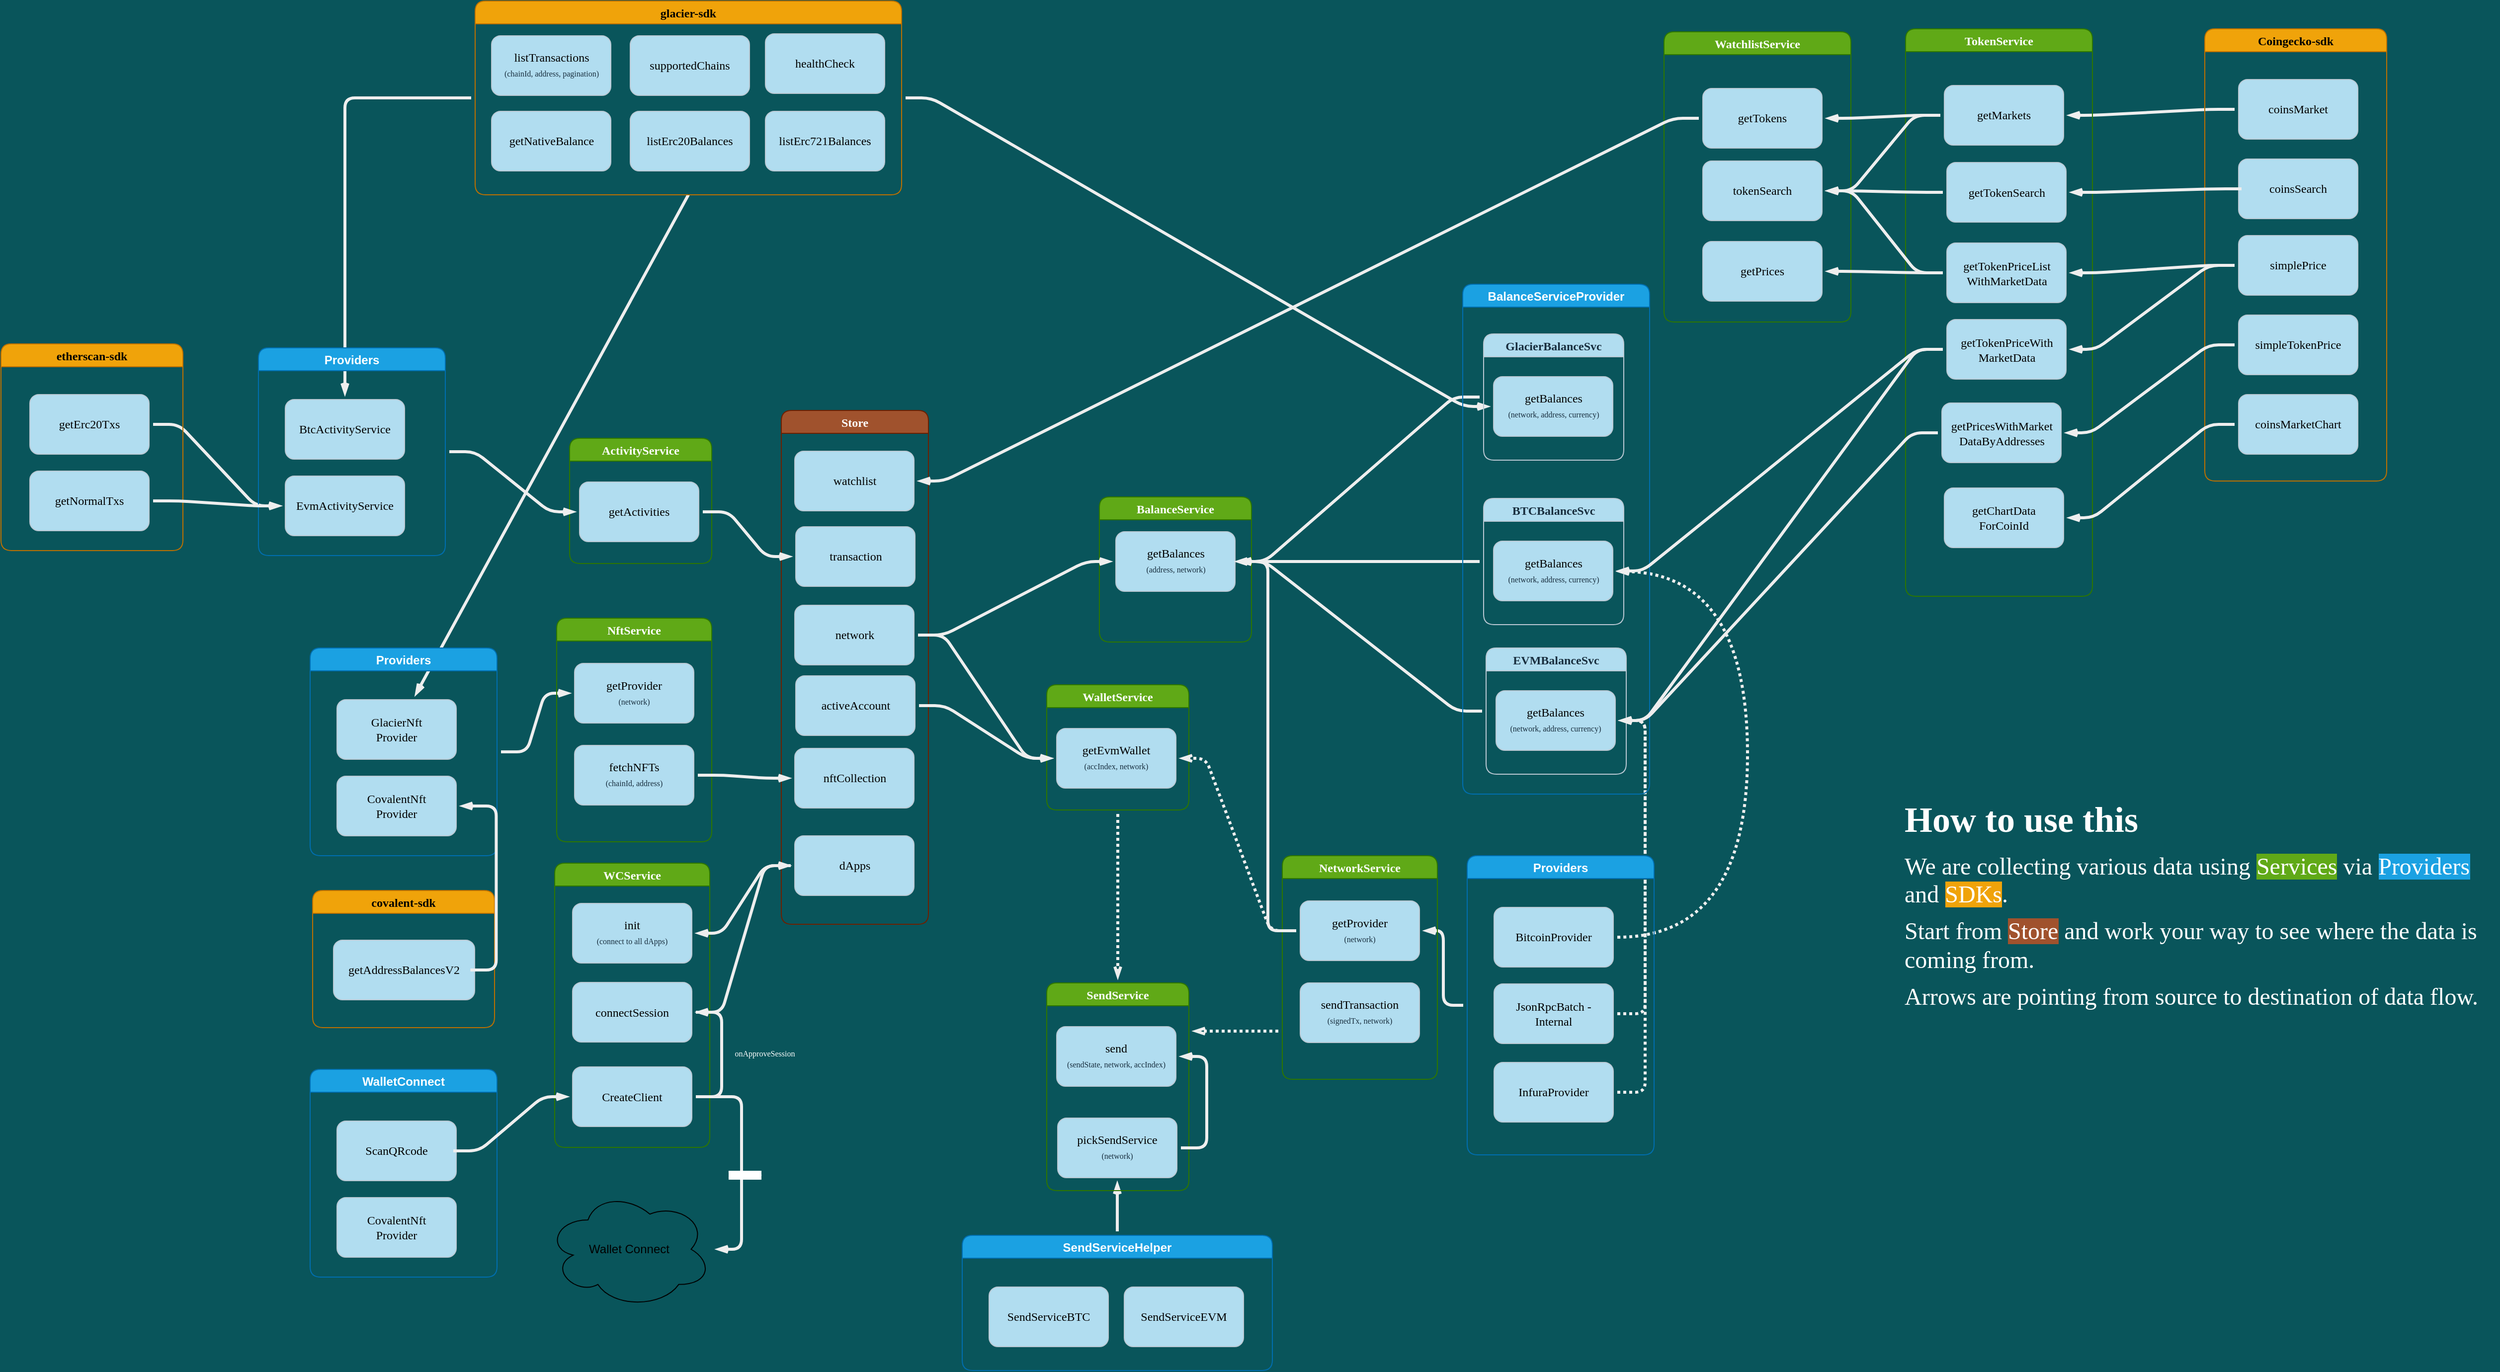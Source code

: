 <mxfile pages="3">
    <diagram id="Cx_tmGVktqEy4l7MGV1t" name="Overview">
        <mxGraphModel dx="3291" dy="3333" grid="0" gridSize="10" guides="1" tooltips="1" connect="1" arrows="1" fold="1" page="0" pageScale="1" pageWidth="850" pageHeight="1100" background="#09555B" math="0" shadow="0">
            <root>
                <mxCell id="0"/>
                <mxCell id="1" parent="0"/>
                <mxCell id="3FRn_oGSm7d69mBdq1QQ-560" style="edgeStyle=entityRelationEdgeStyle;sketch=0;orthogonalLoop=1;jettySize=auto;html=1;shadow=0;labelBackgroundColor=#09555B;fontFamily=Verdana;fontSize=8;fontColor=#FFFFFF;endArrow=openThin;endFill=0;sourcePerimeterSpacing=4;targetPerimeterSpacing=4;strokeColor=#EEEEEE;strokeWidth=3;" parent="1" source="3FRn_oGSm7d69mBdq1QQ-558" target="3FRn_oGSm7d69mBdq1QQ-370" edge="1">
                    <mxGeometry relative="1" as="geometry"/>
                </mxCell>
                <mxCell id="3FRn_oGSm7d69mBdq1QQ-429" style="edgeStyle=entityRelationEdgeStyle;sketch=0;orthogonalLoop=1;jettySize=auto;html=1;shadow=0;labelBackgroundColor=#09555B;fontFamily=Verdana;fontSize=8;fontColor=#FFFFFF;endArrow=openThin;endFill=0;sourcePerimeterSpacing=4;targetPerimeterSpacing=4;strokeColor=#EEEEEE;strokeWidth=3;" parent="1" source="3FRn_oGSm7d69mBdq1QQ-344" target="321" edge="1">
                    <mxGeometry relative="1" as="geometry"/>
                </mxCell>
                <mxCell id="3FRn_oGSm7d69mBdq1QQ-430" style="sketch=0;orthogonalLoop=1;jettySize=auto;html=1;shadow=0;labelBackgroundColor=#09555B;fontFamily=Verdana;fontSize=8;fontColor=#FFFFFF;endArrow=openThin;endFill=0;sourcePerimeterSpacing=4;targetPerimeterSpacing=4;strokeColor=#EEEEEE;strokeWidth=3;exitX=0.5;exitY=1;exitDx=0;exitDy=0;" parent="1" source="3FRn_oGSm7d69mBdq1QQ-344" target="303" edge="1">
                    <mxGeometry relative="1" as="geometry"/>
                </mxCell>
                <mxCell id="232" style="edgeStyle=entityRelationEdgeStyle;sketch=0;orthogonalLoop=1;jettySize=auto;html=1;shadow=0;labelBackgroundColor=#09555B;fontFamily=Verdana;fontSize=8;fontColor=#FFFFFF;endArrow=openThin;endFill=0;sourcePerimeterSpacing=4;targetPerimeterSpacing=4;strokeColor=#EEEEEE;strokeWidth=3;dashed=1;dashPattern=1 1;" parent="1" source="202" target="191" edge="1">
                    <mxGeometry relative="1" as="geometry"/>
                </mxCell>
                <mxCell id="233" style="edgeStyle=entityRelationEdgeStyle;sketch=0;orthogonalLoop=1;jettySize=auto;html=1;shadow=0;labelBackgroundColor=#09555B;fontFamily=Verdana;fontSize=8;fontColor=#FFFFFF;endArrow=openThin;endFill=0;sourcePerimeterSpacing=4;targetPerimeterSpacing=4;strokeColor=#EEEEEE;strokeWidth=3;dashed=1;dashPattern=1 1;" parent="1" source="205" target="191" edge="1">
                    <mxGeometry relative="1" as="geometry"/>
                </mxCell>
                <mxCell id="231" style="edgeStyle=orthogonalEdgeStyle;sketch=0;orthogonalLoop=1;jettySize=auto;html=1;shadow=0;labelBackgroundColor=#09555B;fontFamily=Verdana;fontSize=8;fontColor=#FFFFFF;endArrow=openThin;endFill=0;sourcePerimeterSpacing=4;targetPerimeterSpacing=4;strokeColor=#EEEEEE;strokeWidth=3;curved=1;dashed=1;dashPattern=1 1;" parent="1" source="183" target="173" edge="1">
                    <mxGeometry relative="1" as="geometry">
                        <Array as="points">
                            <mxPoint x="19" y="-1083"/>
                            <mxPoint x="19" y="-1451"/>
                        </Array>
                    </mxGeometry>
                </mxCell>
                <mxCell id="210" style="edgeStyle=entityRelationEdgeStyle;sketch=0;orthogonalLoop=1;jettySize=auto;html=1;shadow=0;labelBackgroundColor=#09555B;fontFamily=Verdana;fontSize=8;fontColor=#FFFFFF;endArrow=openThin;endFill=0;sourcePerimeterSpacing=4;targetPerimeterSpacing=4;strokeColor=#EEEEEE;strokeWidth=3;" parent="1" source="170" target="167" edge="1">
                    <mxGeometry relative="1" as="geometry"/>
                </mxCell>
                <mxCell id="234" style="edgeStyle=entityRelationEdgeStyle;sketch=0;orthogonalLoop=1;jettySize=auto;html=1;shadow=0;labelBackgroundColor=#09555B;fontFamily=Verdana;fontSize=8;fontColor=#FFFFFF;endArrow=openThin;endFill=0;sourcePerimeterSpacing=4;targetPerimeterSpacing=4;strokeColor=#EEEEEE;strokeWidth=3;" parent="1" source="188" target="167" edge="1">
                    <mxGeometry relative="1" as="geometry"/>
                </mxCell>
                <mxCell id="230" style="edgeStyle=elbowEdgeStyle;sketch=0;orthogonalLoop=1;jettySize=auto;html=1;shadow=0;labelBackgroundColor=#09555B;fontFamily=Verdana;fontSize=8;fontColor=#FFFFFF;endArrow=openThin;endFill=0;sourcePerimeterSpacing=4;targetPerimeterSpacing=4;strokeColor=#EEEEEE;strokeWidth=3;" parent="1" source="212" target="225" edge="1">
                    <mxGeometry relative="1" as="geometry"/>
                </mxCell>
                <mxCell id="212" value="Providers" style="swimlane;rounded=1;fillColor=#1ba1e2;strokeColor=#006EAF;fontColor=#ffffff;" parent="1" vertex="1">
                    <mxGeometry x="-263" y="-1165" width="188" height="301" as="geometry">
                        <mxRectangle x="362" y="106" width="89" height="23" as="alternateBounds"/>
                    </mxGeometry>
                </mxCell>
                <mxCell id="213" style="edgeStyle=orthogonalEdgeStyle;orthogonalLoop=1;jettySize=auto;html=1;entryX=0;entryY=0.5;entryDx=0;entryDy=0;rounded=0;curved=1;exitX=0;exitY=0.5;exitDx=0;exitDy=0;dashed=1;labelBackgroundColor=#09555B;strokeColor=#EEEEEE;fontColor=#FFFFFF;" parent="212" edge="1">
                    <mxGeometry relative="1" as="geometry">
                        <mxPoint x="25" y="111.0" as="sourcePoint"/>
                    </mxGeometry>
                </mxCell>
                <mxCell id="182" value="" style="group;perimeterSpacing=4;strokeWidth=7;" parent="212" vertex="1" connectable="0">
                    <mxGeometry x="27" y="52" width="120" height="60" as="geometry"/>
                </mxCell>
                <mxCell id="183" value="" style="rounded=1;whiteSpace=wrap;html=1;shadow=0;glass=0;sketch=0;fillColor=#B1DDF0;strokeColor=#BAC8D3;fontColor=#182E3E;" parent="182" vertex="1">
                    <mxGeometry width="120" height="60" as="geometry"/>
                </mxCell>
                <mxCell id="184" value="&lt;font color=&quot;#000000&quot; face=&quot;Verdana&quot;&gt;BitcoinProvider&lt;/font&gt;" style="text;html=1;strokeColor=none;fillColor=none;align=center;verticalAlign=middle;whiteSpace=wrap;rounded=0;shadow=0;glass=0;sketch=0;fontColor=#182E3E;" parent="182" vertex="1">
                    <mxGeometry x="7" y="22" width="106" height="16" as="geometry"/>
                </mxCell>
                <mxCell id="201" value="" style="group;perimeterSpacing=4;strokeColor=none;strokeWidth=7;fontColor=#182E3E;" parent="212" vertex="1" connectable="0">
                    <mxGeometry x="27" y="129" width="120" height="60" as="geometry"/>
                </mxCell>
                <mxCell id="202" value="" style="rounded=1;whiteSpace=wrap;html=1;shadow=0;glass=0;sketch=0;fillColor=#B1DDF0;strokeColor=#BAC8D3;fontColor=#182E3E;" parent="201" vertex="1">
                    <mxGeometry width="120" height="60" as="geometry"/>
                </mxCell>
                <mxCell id="203" value="&lt;font color=&quot;#000000&quot; face=&quot;Verdana&quot;&gt;JsonRpcBatch - Internal&lt;/font&gt;" style="text;html=1;strokeColor=none;fillColor=none;align=center;verticalAlign=middle;whiteSpace=wrap;rounded=0;shadow=0;glass=0;sketch=0;fontColor=#182E3E;" parent="201" vertex="1">
                    <mxGeometry x="7" y="22" width="106" height="16" as="geometry"/>
                </mxCell>
                <mxCell id="204" value="" style="group;perimeterSpacing=4;strokeColor=none;strokeWidth=7;fontColor=#182E3E;" parent="212" vertex="1" connectable="0">
                    <mxGeometry x="27" y="208" width="120" height="60" as="geometry"/>
                </mxCell>
                <mxCell id="205" value="" style="rounded=1;whiteSpace=wrap;html=1;shadow=0;glass=0;sketch=0;fillColor=#B1DDF0;strokeColor=#BAC8D3;fontColor=#182E3E;" parent="204" vertex="1">
                    <mxGeometry width="120" height="60" as="geometry"/>
                </mxCell>
                <mxCell id="206" value="&lt;font color=&quot;#000000&quot; face=&quot;Verdana&quot;&gt;InfuraProvider&lt;/font&gt;" style="text;html=1;strokeColor=none;fillColor=none;align=center;verticalAlign=middle;whiteSpace=wrap;rounded=0;shadow=0;glass=0;sketch=0;fontColor=#182E3E;" parent="204" vertex="1">
                    <mxGeometry x="7" y="22" width="106" height="16" as="geometry"/>
                </mxCell>
                <mxCell id="272" style="edgeStyle=none;sketch=0;orthogonalLoop=1;jettySize=auto;html=1;shadow=0;labelBackgroundColor=#09555B;fontFamily=Verdana;fontSize=8;fontColor=#FFFFFF;endArrow=openThin;endFill=0;sourcePerimeterSpacing=4;targetPerimeterSpacing=4;strokeColor=#EEEEEE;strokeWidth=3;" parent="1" source="259" target="253" edge="1">
                    <mxGeometry relative="1" as="geometry"/>
                </mxCell>
                <mxCell id="259" value="SendServiceHelper" style="swimlane;rounded=1;fillColor=#1ba1e2;strokeColor=#006EAF;fontColor=#ffffff;" parent="1" vertex="1">
                    <mxGeometry x="-771" y="-783" width="312" height="136" as="geometry">
                        <mxRectangle x="362" y="106" width="89" height="23" as="alternateBounds"/>
                    </mxGeometry>
                </mxCell>
                <mxCell id="260" style="edgeStyle=orthogonalEdgeStyle;orthogonalLoop=1;jettySize=auto;html=1;entryX=0;entryY=0.5;entryDx=0;entryDy=0;rounded=0;curved=1;exitX=0;exitY=0.5;exitDx=0;exitDy=0;dashed=1;labelBackgroundColor=#09555B;strokeColor=#EEEEEE;fontColor=#FFFFFF;" parent="259" edge="1">
                    <mxGeometry relative="1" as="geometry">
                        <mxPoint x="25" y="111.0" as="sourcePoint"/>
                    </mxGeometry>
                </mxCell>
                <mxCell id="261" value="" style="group;perimeterSpacing=4;strokeWidth=7;" parent="259" vertex="1" connectable="0">
                    <mxGeometry x="27" y="52" width="120" height="60" as="geometry"/>
                </mxCell>
                <mxCell id="262" value="" style="rounded=1;whiteSpace=wrap;html=1;shadow=0;glass=0;sketch=0;fillColor=#B1DDF0;strokeColor=#BAC8D3;fontColor=#182E3E;" parent="261" vertex="1">
                    <mxGeometry width="120" height="60" as="geometry"/>
                </mxCell>
                <mxCell id="263" value="&lt;font color=&quot;#000000&quot; face=&quot;Verdana&quot;&gt;SendServiceBTC&lt;/font&gt;" style="text;html=1;strokeColor=none;fillColor=none;align=center;verticalAlign=middle;whiteSpace=wrap;rounded=0;shadow=0;glass=0;sketch=0;fontColor=#182E3E;" parent="261" vertex="1">
                    <mxGeometry x="7" y="22" width="106" height="16" as="geometry"/>
                </mxCell>
                <mxCell id="264" value="" style="group;perimeterSpacing=4;strokeColor=none;strokeWidth=7;fontColor=#182E3E;" parent="259" vertex="1" connectable="0">
                    <mxGeometry x="163" y="52" width="120" height="60" as="geometry"/>
                </mxCell>
                <mxCell id="265" value="" style="rounded=1;whiteSpace=wrap;html=1;shadow=0;glass=0;sketch=0;fillColor=#B1DDF0;strokeColor=#BAC8D3;fontColor=#182E3E;" parent="264" vertex="1">
                    <mxGeometry width="120" height="60" as="geometry"/>
                </mxCell>
                <mxCell id="266" value="&lt;font color=&quot;#000000&quot; face=&quot;Verdana&quot;&gt;SendServiceEVM&lt;/font&gt;" style="text;html=1;strokeColor=none;fillColor=none;align=center;verticalAlign=middle;whiteSpace=wrap;rounded=0;shadow=0;glass=0;sketch=0;fontColor=#182E3E;" parent="264" vertex="1">
                    <mxGeometry x="7" y="22" width="106" height="16" as="geometry"/>
                </mxCell>
                <mxCell id="313" style="edgeStyle=entityRelationEdgeStyle;rounded=1;orthogonalLoop=1;jettySize=auto;html=1;shadow=0;fontFamily=Verdana;fontSize=8;fontColor=#FFFFFF;strokeColor=#EEEEEE;strokeWidth=3;labelBackgroundColor=#09555B;endFill=0;endArrow=openThin;targetPerimeterSpacing=4;sourcePerimeterSpacing=4;sketch=0;" parent="1" source="300" target="293" edge="1">
                    <mxGeometry relative="1" as="geometry"/>
                </mxCell>
                <mxCell id="300" value="Providers" style="swimlane;rounded=1;fillColor=#1ba1e2;strokeColor=#006EAF;fontColor=#ffffff;" parent="1" vertex="1">
                    <mxGeometry x="-1427" y="-1374" width="188" height="209" as="geometry">
                        <mxRectangle x="362" y="106" width="89" height="23" as="alternateBounds"/>
                    </mxGeometry>
                </mxCell>
                <mxCell id="301" style="edgeStyle=orthogonalEdgeStyle;orthogonalLoop=1;jettySize=auto;html=1;entryX=0;entryY=0.5;entryDx=0;entryDy=0;rounded=0;curved=1;exitX=0;exitY=0.5;exitDx=0;exitDy=0;dashed=1;labelBackgroundColor=#09555B;strokeColor=#EEEEEE;fontColor=#FFFFFF;" parent="300" edge="1">
                    <mxGeometry relative="1" as="geometry">
                        <mxPoint x="25" y="111.0" as="sourcePoint"/>
                    </mxGeometry>
                </mxCell>
                <mxCell id="302" value="" style="group;perimeterSpacing=4;strokeWidth=7;" parent="300" vertex="1" connectable="0">
                    <mxGeometry x="27" y="52" width="120" height="60" as="geometry"/>
                </mxCell>
                <mxCell id="303" value="" style="rounded=1;whiteSpace=wrap;html=1;shadow=0;glass=0;sketch=0;fillColor=#B1DDF0;strokeColor=#BAC8D3;fontColor=#182E3E;" parent="302" vertex="1">
                    <mxGeometry width="120" height="60" as="geometry"/>
                </mxCell>
                <mxCell id="304" value="&lt;font color=&quot;#000000&quot; face=&quot;Verdana&quot;&gt;GlacierNft&lt;br&gt;Provider&lt;/font&gt;" style="text;html=1;strokeColor=none;fillColor=none;align=center;verticalAlign=middle;whiteSpace=wrap;rounded=0;shadow=0;glass=0;sketch=0;fontColor=#182E3E;" parent="302" vertex="1">
                    <mxGeometry x="7" y="22" width="106" height="16" as="geometry"/>
                </mxCell>
                <mxCell id="305" value="" style="group;perimeterSpacing=4;strokeColor=none;strokeWidth=7;fontColor=#182E3E;" parent="300" vertex="1" connectable="0">
                    <mxGeometry x="27" y="129" width="120" height="60" as="geometry"/>
                </mxCell>
                <mxCell id="306" value="" style="rounded=1;whiteSpace=wrap;html=1;shadow=0;glass=0;sketch=0;fillColor=#B1DDF0;strokeColor=#BAC8D3;fontColor=#182E3E;" parent="305" vertex="1">
                    <mxGeometry width="120" height="60" as="geometry"/>
                </mxCell>
                <mxCell id="307" value="&lt;font color=&quot;#000000&quot; face=&quot;Verdana&quot;&gt;CovalentNft&lt;br&gt;Provider&lt;/font&gt;" style="text;html=1;strokeColor=none;fillColor=none;align=center;verticalAlign=middle;whiteSpace=wrap;rounded=0;shadow=0;glass=0;sketch=0;fontColor=#182E3E;" parent="305" vertex="1">
                    <mxGeometry x="7" y="22" width="106" height="16" as="geometry"/>
                </mxCell>
                <mxCell id="96" value="Store" style="swimlane;rounded=1;fillColor=#a0522d;strokeColor=#6D1F00;fontColor=#ffffff;fontFamily=Verdana;" parent="1" vertex="1">
                    <mxGeometry x="-953" y="-1613" width="148" height="517" as="geometry">
                        <mxRectangle x="362" y="106" width="89" height="23" as="alternateBounds"/>
                    </mxGeometry>
                </mxCell>
                <mxCell id="97" style="edgeStyle=orthogonalEdgeStyle;orthogonalLoop=1;jettySize=auto;html=1;entryX=0;entryY=0.5;entryDx=0;entryDy=0;rounded=0;curved=1;exitX=0;exitY=0.5;exitDx=0;exitDy=0;dashed=1;labelBackgroundColor=#09555B;strokeColor=#EEEEEE;fontColor=#FFFFFF;" parent="96" edge="1">
                    <mxGeometry relative="1" as="geometry">
                        <mxPoint x="25" y="111.0" as="sourcePoint"/>
                    </mxGeometry>
                </mxCell>
                <mxCell id="134" value="" style="group;fontColor=#182E3E;" parent="96" vertex="1" connectable="0">
                    <mxGeometry x="14.5" y="267" width="120" height="60" as="geometry"/>
                </mxCell>
                <mxCell id="135" value="" style="rounded=1;whiteSpace=wrap;html=1;shadow=0;glass=0;sketch=0;fillColor=#B1DDF0;strokeColor=#BAC8D3;fontColor=#182E3E;" parent="134" vertex="1">
                    <mxGeometry width="120" height="60" as="geometry"/>
                </mxCell>
                <mxCell id="136" value="&lt;font color=&quot;#000000&quot; face=&quot;Verdana&quot;&gt;activeAccount&lt;/font&gt;" style="text;html=1;strokeColor=none;fillColor=none;align=center;verticalAlign=middle;whiteSpace=wrap;rounded=0;shadow=0;glass=0;sketch=0;fontColor=#182E3E;" parent="134" vertex="1">
                    <mxGeometry x="7" y="22" width="106" height="16" as="geometry"/>
                </mxCell>
                <mxCell id="314" value="" style="group;fontColor=#182E3E;" parent="96" vertex="1" connectable="0">
                    <mxGeometry x="13.5" y="340" width="120" height="60" as="geometry"/>
                </mxCell>
                <mxCell id="315" value="" style="rounded=1;whiteSpace=wrap;html=1;shadow=0;glass=0;sketch=0;fillColor=#B1DDF0;strokeColor=#BAC8D3;fontColor=#182E3E;" parent="314" vertex="1">
                    <mxGeometry width="120" height="60" as="geometry"/>
                </mxCell>
                <mxCell id="316" value="&lt;font color=&quot;#000000&quot; face=&quot;Verdana&quot;&gt;nftCollection&lt;/font&gt;" style="text;html=1;strokeColor=none;fillColor=none;align=center;verticalAlign=middle;whiteSpace=wrap;rounded=0;shadow=0;glass=0;sketch=0;fontColor=#182E3E;" parent="314" vertex="1">
                    <mxGeometry x="7" y="22" width="106" height="16" as="geometry"/>
                </mxCell>
                <mxCell id="132" value="" style="group;fontColor=#182E3E;" parent="96" vertex="1" connectable="0">
                    <mxGeometry x="13.5" y="196" width="120" height="60" as="geometry"/>
                </mxCell>
                <mxCell id="130" value="" style="rounded=1;whiteSpace=wrap;html=1;shadow=0;glass=0;sketch=0;fillColor=#B1DDF0;strokeColor=#BAC8D3;fontColor=#182E3E;" parent="132" vertex="1">
                    <mxGeometry width="120" height="60" as="geometry"/>
                </mxCell>
                <mxCell id="131" value="&lt;font color=&quot;#000000&quot; face=&quot;Verdana&quot;&gt;network&lt;/font&gt;" style="text;html=1;strokeColor=none;fillColor=none;align=center;verticalAlign=middle;whiteSpace=wrap;rounded=0;shadow=0;glass=0;sketch=0;fontColor=#182E3E;" parent="132" vertex="1">
                    <mxGeometry x="7" y="22" width="106" height="16" as="geometry"/>
                </mxCell>
                <mxCell id="3FRn_oGSm7d69mBdq1QQ-360" value="" style="group;fontColor=#182E3E;" parent="96" vertex="1" connectable="0">
                    <mxGeometry x="14.5" y="117" width="120" height="60" as="geometry"/>
                </mxCell>
                <mxCell id="3FRn_oGSm7d69mBdq1QQ-361" value="" style="rounded=1;whiteSpace=wrap;html=1;shadow=0;glass=0;sketch=0;fillColor=#B1DDF0;strokeColor=#BAC8D3;fontColor=#182E3E;" parent="3FRn_oGSm7d69mBdq1QQ-360" vertex="1">
                    <mxGeometry width="120" height="60" as="geometry"/>
                </mxCell>
                <mxCell id="3FRn_oGSm7d69mBdq1QQ-362" value="&lt;font color=&quot;#000000&quot; face=&quot;Verdana&quot;&gt;transaction&lt;/font&gt;" style="text;html=1;strokeColor=none;fillColor=none;align=center;verticalAlign=middle;whiteSpace=wrap;rounded=0;shadow=0;glass=0;sketch=0;fontColor=#182E3E;" parent="3FRn_oGSm7d69mBdq1QQ-360" vertex="1">
                    <mxGeometry x="7" y="22" width="106" height="16" as="geometry"/>
                </mxCell>
                <UserObject label="" id="3FRn_oGSm7d69mBdq1QQ-486">
                    <mxCell style="group;fontColor=#182E3E;" parent="96" vertex="1" connectable="0">
                        <mxGeometry x="13.5" y="41" width="120" height="60" as="geometry"/>
                    </mxCell>
                </UserObject>
                <mxCell id="3FRn_oGSm7d69mBdq1QQ-487" value="" style="rounded=1;whiteSpace=wrap;html=1;shadow=0;glass=0;sketch=0;fillColor=#B1DDF0;strokeColor=#BAC8D3;fontColor=#182E3E;" parent="3FRn_oGSm7d69mBdq1QQ-486" vertex="1">
                    <mxGeometry width="120" height="60" as="geometry"/>
                </mxCell>
                <mxCell id="3FRn_oGSm7d69mBdq1QQ-488" value="&lt;font color=&quot;#000000&quot; face=&quot;Verdana&quot;&gt;watchlist&lt;br&gt;&lt;/font&gt;" style="text;html=1;strokeColor=none;fillColor=none;align=center;verticalAlign=middle;whiteSpace=wrap;rounded=0;shadow=0;glass=0;sketch=0;fontColor=#182E3E;" parent="3FRn_oGSm7d69mBdq1QQ-486" vertex="1">
                    <mxGeometry x="7" y="22" width="106" height="16" as="geometry"/>
                </mxCell>
                <mxCell id="327" value="" style="group;fontColor=#182E3E;" parent="96" vertex="1" connectable="0">
                    <mxGeometry x="13.5" y="428" width="120" height="60" as="geometry"/>
                </mxCell>
                <mxCell id="328" value="" style="rounded=1;whiteSpace=wrap;html=1;shadow=0;glass=0;sketch=0;fillColor=#B1DDF0;strokeColor=#BAC8D3;fontColor=#182E3E;" parent="327" vertex="1">
                    <mxGeometry width="120" height="60" as="geometry"/>
                </mxCell>
                <mxCell id="329" value="&lt;font color=&quot;#000000&quot; face=&quot;Verdana&quot;&gt;dApps&lt;/font&gt;" style="text;html=1;strokeColor=none;fillColor=none;align=center;verticalAlign=middle;whiteSpace=wrap;rounded=0;shadow=0;glass=0;sketch=0;fontColor=#182E3E;" parent="327" vertex="1">
                    <mxGeometry x="7" y="22" width="106" height="16" as="geometry"/>
                </mxCell>
                <mxCell id="273" style="edgeStyle=none;sketch=0;orthogonalLoop=1;jettySize=auto;html=1;shadow=0;labelBackgroundColor=#09555B;fontFamily=Verdana;fontSize=8;fontColor=#FFFFFF;endArrow=openThin;endFill=0;sourcePerimeterSpacing=4;targetPerimeterSpacing=4;strokeColor=#EEEEEE;strokeWidth=3;dashed=1;dashPattern=1 1;" parent="1" source="105" target="239" edge="1">
                    <mxGeometry relative="1" as="geometry"/>
                </mxCell>
                <mxCell id="105" value="WalletService" style="swimlane;rounded=1;fillColor=#60a917;strokeColor=#2D7600;fontColor=#ffffff;fontFamily=Verdana;" parent="1" vertex="1">
                    <mxGeometry x="-686" y="-1337" width="143" height="126" as="geometry">
                        <mxRectangle x="362" y="106" width="89" height="23" as="alternateBounds"/>
                    </mxGeometry>
                </mxCell>
                <mxCell id="106" style="edgeStyle=orthogonalEdgeStyle;orthogonalLoop=1;jettySize=auto;html=1;entryX=0;entryY=0.5;entryDx=0;entryDy=0;rounded=0;curved=1;exitX=0;exitY=0.5;exitDx=0;exitDy=0;dashed=1;labelBackgroundColor=#09555B;strokeColor=#EEEEEE;fontColor=#FFFFFF;" parent="105" edge="1">
                    <mxGeometry relative="1" as="geometry">
                        <mxPoint x="25" y="111.0" as="sourcePoint"/>
                    </mxGeometry>
                </mxCell>
                <mxCell id="122" value="" style="group;fontColor=#182E3E;" parent="105" vertex="1" connectable="0">
                    <mxGeometry x="10" y="44" width="120" height="60" as="geometry"/>
                </mxCell>
                <mxCell id="123" value="" style="rounded=1;whiteSpace=wrap;html=1;shadow=0;glass=0;sketch=0;fillColor=#B1DDF0;strokeColor=#BAC8D3;fontColor=#182E3E;" parent="122" vertex="1">
                    <mxGeometry width="120" height="60" as="geometry"/>
                </mxCell>
                <mxCell id="124" value="&lt;font color=&quot;#000000&quot; face=&quot;Verdana&quot;&gt;getEvmWallet&lt;/font&gt;" style="text;html=1;strokeColor=none;fillColor=none;align=center;verticalAlign=middle;whiteSpace=wrap;rounded=0;shadow=0;glass=0;sketch=0;fontColor=#182E3E;" parent="122" vertex="1">
                    <mxGeometry x="7" y="14" width="106" height="16" as="geometry"/>
                </mxCell>
                <mxCell id="125" value="(accIndex, network)" style="text;strokeColor=none;fillColor=none;align=center;verticalAlign=middle;rounded=0;shadow=0;glass=0;sketch=0;fontColor=#182E3E;spacing=2;whiteSpace=wrap;html=1;fontFamily=Verdana;fontSize=8;" parent="122" vertex="1">
                    <mxGeometry x="7" y="33" width="106" height="10" as="geometry"/>
                </mxCell>
                <mxCell id="219" style="edgeStyle=entityRelationEdgeStyle;sketch=0;orthogonalLoop=1;jettySize=auto;html=1;shadow=0;labelBackgroundColor=#09555B;fontFamily=Verdana;fontSize=8;fontColor=#FFFFFF;endArrow=openThin;endFill=0;sourcePerimeterSpacing=4;targetPerimeterSpacing=4;strokeColor=#EEEEEE;strokeWidth=3;" parent="1" source="130" target="123" edge="1">
                    <mxGeometry relative="1" as="geometry"/>
                </mxCell>
                <mxCell id="161" value="BalanceService" style="swimlane;rounded=1;fillColor=#60a917;strokeColor=#2D7600;fontColor=#ffffff;fontFamily=Verdana;" parent="1" vertex="1">
                    <mxGeometry x="-633" y="-1526" width="153" height="146" as="geometry">
                        <mxRectangle x="362" y="106" width="89" height="23" as="alternateBounds"/>
                    </mxGeometry>
                </mxCell>
                <mxCell id="162" style="edgeStyle=orthogonalEdgeStyle;orthogonalLoop=1;jettySize=auto;html=1;entryX=0;entryY=0.5;entryDx=0;entryDy=0;rounded=0;curved=1;exitX=0;exitY=0.5;exitDx=0;exitDy=0;dashed=1;labelBackgroundColor=#09555B;strokeColor=#EEEEEE;fontColor=#FFFFFF;" parent="161" edge="1">
                    <mxGeometry relative="1" as="geometry">
                        <mxPoint x="25" y="111.0" as="sourcePoint"/>
                    </mxGeometry>
                </mxCell>
                <mxCell id="166" value="" style="group;fontColor=#182E3E;" parent="161" vertex="1" connectable="0">
                    <mxGeometry x="16.5" y="35" width="120" height="60" as="geometry"/>
                </mxCell>
                <mxCell id="167" value="" style="rounded=1;whiteSpace=wrap;html=1;shadow=0;glass=0;sketch=0;fillColor=#B1DDF0;strokeColor=#BAC8D3;fontColor=#182E3E;" parent="166" vertex="1">
                    <mxGeometry width="120" height="60" as="geometry"/>
                </mxCell>
                <mxCell id="168" value="&lt;font color=&quot;#000000&quot; face=&quot;Verdana&quot;&gt;getBalances&lt;/font&gt;" style="text;html=1;strokeColor=none;fillColor=none;align=center;verticalAlign=middle;whiteSpace=wrap;rounded=0;shadow=0;glass=0;sketch=0;fontColor=#182E3E;" parent="166" vertex="1">
                    <mxGeometry x="7" y="14" width="106" height="16" as="geometry"/>
                </mxCell>
                <mxCell id="169" value="(address, network)" style="text;strokeColor=none;fillColor=none;align=center;verticalAlign=middle;rounded=0;shadow=0;glass=0;sketch=0;fontColor=#182E3E;spacing=2;whiteSpace=wrap;html=1;fontFamily=Verdana;fontSize=8;" parent="166" vertex="1">
                    <mxGeometry x="7" y="33" width="106" height="10" as="geometry"/>
                </mxCell>
                <mxCell id="218" style="edgeStyle=entityRelationEdgeStyle;sketch=0;orthogonalLoop=1;jettySize=auto;html=1;shadow=0;labelBackgroundColor=#09555B;fontFamily=Verdana;fontSize=8;fontColor=#FFFFFF;endArrow=openThin;endFill=0;sourcePerimeterSpacing=4;targetPerimeterSpacing=4;strokeColor=#EEEEEE;strokeWidth=3;" parent="1" source="130" target="167" edge="1">
                    <mxGeometry relative="1" as="geometry"/>
                </mxCell>
                <mxCell id="274" style="edgeStyle=elbowEdgeStyle;sketch=0;orthogonalLoop=1;jettySize=auto;html=1;shadow=0;dashed=1;dashPattern=1 1;labelBackgroundColor=#09555B;fontFamily=Verdana;fontSize=8;fontColor=#FFFFFF;endArrow=openThin;endFill=0;sourcePerimeterSpacing=4;targetPerimeterSpacing=4;strokeColor=#EEEEEE;strokeWidth=3;elbow=vertical;" parent="1" source="101" target="239" edge="1">
                    <mxGeometry relative="1" as="geometry"/>
                </mxCell>
                <mxCell id="101" value="NetworkService" style="swimlane;rounded=1;fillColor=#60a917;strokeColor=#2D7600;fontColor=#ffffff;fontFamily=Verdana;" parent="1" vertex="1">
                    <mxGeometry x="-449" y="-1165" width="156" height="225" as="geometry">
                        <mxRectangle x="362" y="106" width="89" height="23" as="alternateBounds"/>
                    </mxGeometry>
                </mxCell>
                <mxCell id="102" style="edgeStyle=orthogonalEdgeStyle;orthogonalLoop=1;jettySize=auto;html=1;entryX=0;entryY=0.5;entryDx=0;entryDy=0;rounded=0;curved=1;exitX=0;exitY=0.5;exitDx=0;exitDy=0;dashed=1;labelBackgroundColor=#09555B;strokeColor=#EEEEEE;fontColor=#FFFFFF;" parent="101" edge="1">
                    <mxGeometry relative="1" as="geometry">
                        <mxPoint x="25" y="111.0" as="sourcePoint"/>
                    </mxGeometry>
                </mxCell>
                <mxCell id="224" value="" style="group;fontColor=#182E3E;" parent="101" vertex="1" connectable="0">
                    <mxGeometry x="18" y="45.5" width="120" height="60" as="geometry"/>
                </mxCell>
                <mxCell id="225" value="" style="rounded=1;whiteSpace=wrap;html=1;shadow=0;glass=0;sketch=0;fillColor=#B1DDF0;strokeColor=#BAC8D3;fontColor=#182E3E;" parent="224" vertex="1">
                    <mxGeometry width="120" height="60" as="geometry"/>
                </mxCell>
                <mxCell id="226" value="&lt;font color=&quot;#000000&quot; face=&quot;Verdana&quot;&gt;getProvider&lt;/font&gt;" style="text;html=1;strokeColor=none;fillColor=none;align=center;verticalAlign=middle;whiteSpace=wrap;rounded=0;shadow=0;glass=0;sketch=0;fontColor=#182E3E;" parent="224" vertex="1">
                    <mxGeometry x="7" y="14" width="106" height="16" as="geometry"/>
                </mxCell>
                <mxCell id="227" value="(network)" style="text;strokeColor=none;fillColor=none;align=center;verticalAlign=middle;rounded=0;shadow=0;glass=0;sketch=0;fontColor=#182E3E;spacing=2;whiteSpace=wrap;html=1;fontFamily=Verdana;fontSize=8;" parent="224" vertex="1">
                    <mxGeometry x="7" y="33" width="106" height="10" as="geometry"/>
                </mxCell>
                <mxCell id="275" value="" style="group;fontColor=#182E3E;" parent="101" vertex="1" connectable="0">
                    <mxGeometry x="18" y="128" width="120" height="60" as="geometry"/>
                </mxCell>
                <mxCell id="276" value="" style="rounded=1;whiteSpace=wrap;html=1;shadow=0;glass=0;sketch=0;fillColor=#B1DDF0;strokeColor=#BAC8D3;fontColor=#182E3E;" parent="275" vertex="1">
                    <mxGeometry width="120" height="60" as="geometry"/>
                </mxCell>
                <mxCell id="277" value="&lt;font color=&quot;#000000&quot; face=&quot;Verdana&quot;&gt;sendTransaction&lt;/font&gt;" style="text;html=1;strokeColor=none;fillColor=none;align=center;verticalAlign=middle;whiteSpace=wrap;rounded=0;shadow=0;glass=0;sketch=0;fontColor=#182E3E;" parent="275" vertex="1">
                    <mxGeometry x="7" y="14" width="106" height="16" as="geometry"/>
                </mxCell>
                <mxCell id="278" value="(signedTx, network)" style="text;strokeColor=none;fillColor=none;align=center;verticalAlign=middle;rounded=0;shadow=0;glass=0;sketch=0;fontColor=#182E3E;spacing=2;whiteSpace=wrap;html=1;fontFamily=Verdana;fontSize=8;" parent="275" vertex="1">
                    <mxGeometry x="7" y="33" width="106" height="10" as="geometry"/>
                </mxCell>
                <mxCell id="229" style="edgeStyle=elbowEdgeStyle;sketch=0;orthogonalLoop=1;jettySize=auto;html=1;shadow=0;labelBackgroundColor=#09555B;fontFamily=Verdana;fontSize=8;fontColor=#FFFFFF;endArrow=openThin;endFill=0;sourcePerimeterSpacing=4;targetPerimeterSpacing=4;strokeColor=#EEEEEE;strokeWidth=3;" parent="1" source="225" target="167" edge="1">
                    <mxGeometry relative="1" as="geometry"/>
                </mxCell>
                <mxCell id="236" style="edgeStyle=entityRelationEdgeStyle;sketch=0;orthogonalLoop=1;jettySize=auto;html=1;shadow=0;labelBackgroundColor=#09555B;fontFamily=Verdana;fontSize=8;fontColor=#FFFFFF;endArrow=openThin;endFill=0;sourcePerimeterSpacing=4;targetPerimeterSpacing=4;strokeColor=#EEEEEE;strokeWidth=3;" parent="1" source="135" target="123" edge="1">
                    <mxGeometry relative="1" as="geometry"/>
                </mxCell>
                <mxCell id="238" value="" style="edgeStyle=entityRelationEdgeStyle;sketch=0;orthogonalLoop=1;jettySize=auto;html=1;shadow=0;labelBackgroundColor=#09555B;fontFamily=Verdana;fontSize=8;fontColor=#FFFFFF;endArrow=openThin;endFill=0;sourcePerimeterSpacing=4;targetPerimeterSpacing=4;strokeColor=#EEEEEE;strokeWidth=3;dashed=1;dashPattern=1 1;" parent="1" source="225" target="123" edge="1">
                    <mxGeometry relative="1" as="geometry"/>
                </mxCell>
                <mxCell id="239" value="SendService" style="swimlane;rounded=1;fillColor=#60a917;strokeColor=#2D7600;fontColor=#ffffff;fontFamily=Verdana;" parent="1" vertex="1">
                    <mxGeometry x="-686" y="-1037" width="143" height="209" as="geometry">
                        <mxRectangle x="362" y="106" width="89" height="23" as="alternateBounds"/>
                    </mxGeometry>
                </mxCell>
                <mxCell id="240" style="edgeStyle=orthogonalEdgeStyle;orthogonalLoop=1;jettySize=auto;html=1;entryX=0;entryY=0.5;entryDx=0;entryDy=0;rounded=0;curved=1;exitX=0;exitY=0.5;exitDx=0;exitDy=0;dashed=1;labelBackgroundColor=#09555B;strokeColor=#EEEEEE;fontColor=#FFFFFF;" parent="239" edge="1">
                    <mxGeometry relative="1" as="geometry">
                        <mxPoint x="25" y="111.0" as="sourcePoint"/>
                    </mxGeometry>
                </mxCell>
                <mxCell id="241" value="" style="group;fontColor=#182E3E;" parent="239" vertex="1" connectable="0">
                    <mxGeometry x="10" y="44" width="120" height="60" as="geometry"/>
                </mxCell>
                <mxCell id="242" value="" style="rounded=1;whiteSpace=wrap;html=1;shadow=0;glass=0;sketch=0;fillColor=#B1DDF0;strokeColor=#BAC8D3;fontColor=#182E3E;" parent="241" vertex="1">
                    <mxGeometry width="120" height="60" as="geometry"/>
                </mxCell>
                <mxCell id="243" value="&lt;font color=&quot;#000000&quot; face=&quot;Verdana&quot;&gt;send&lt;/font&gt;" style="text;html=1;strokeColor=none;fillColor=none;align=center;verticalAlign=middle;whiteSpace=wrap;rounded=0;shadow=0;glass=0;sketch=0;fontColor=#182E3E;" parent="241" vertex="1">
                    <mxGeometry x="7" y="14" width="106" height="16" as="geometry"/>
                </mxCell>
                <mxCell id="244" value="(sendState, network, accIndex)" style="text;strokeColor=none;fillColor=none;align=center;verticalAlign=middle;rounded=0;shadow=0;glass=0;sketch=0;fontColor=#182E3E;spacing=2;whiteSpace=wrap;html=1;fontFamily=Verdana;fontSize=8;" parent="241" vertex="1">
                    <mxGeometry x="7" y="33" width="106" height="10" as="geometry"/>
                </mxCell>
                <mxCell id="252" value="" style="group;fontColor=#182E3E;" parent="239" vertex="1" connectable="0">
                    <mxGeometry x="11" y="136" width="120" height="60" as="geometry"/>
                </mxCell>
                <mxCell id="253" value="" style="rounded=1;whiteSpace=wrap;html=1;shadow=0;glass=0;sketch=0;fillColor=#B1DDF0;strokeColor=#BAC8D3;fontColor=#182E3E;" parent="252" vertex="1">
                    <mxGeometry width="120" height="60" as="geometry"/>
                </mxCell>
                <mxCell id="254" value="&lt;font color=&quot;#000000&quot; face=&quot;Verdana&quot;&gt;pickSendService&lt;/font&gt;" style="text;html=1;strokeColor=none;fillColor=none;align=center;verticalAlign=middle;whiteSpace=wrap;rounded=0;shadow=0;glass=0;sketch=0;fontColor=#182E3E;" parent="252" vertex="1">
                    <mxGeometry x="7" y="14" width="106" height="16" as="geometry"/>
                </mxCell>
                <mxCell id="255" value="(network)" style="text;strokeColor=none;fillColor=none;align=center;verticalAlign=middle;rounded=0;shadow=0;glass=0;sketch=0;fontColor=#182E3E;spacing=2;whiteSpace=wrap;html=1;fontFamily=Verdana;fontSize=8;" parent="252" vertex="1">
                    <mxGeometry x="7" y="33" width="106" height="10" as="geometry"/>
                </mxCell>
                <mxCell id="258" style="edgeStyle=entityRelationEdgeStyle;sketch=0;orthogonalLoop=1;jettySize=auto;html=1;shadow=0;labelBackgroundColor=#09555B;fontFamily=Verdana;fontSize=8;fontColor=#FFFFFF;endArrow=openThin;endFill=0;sourcePerimeterSpacing=4;targetPerimeterSpacing=4;strokeColor=#EEEEEE;strokeWidth=3;" parent="239" source="253" target="242" edge="1">
                    <mxGeometry relative="1" as="geometry"/>
                </mxCell>
                <mxCell id="290" value="NftService" style="swimlane;rounded=1;fillColor=#60a917;strokeColor=#2D7600;fontColor=#ffffff;fontFamily=Verdana;" parent="1" vertex="1">
                    <mxGeometry x="-1179" y="-1404" width="156" height="225" as="geometry">
                        <mxRectangle x="362" y="106" width="89" height="23" as="alternateBounds"/>
                    </mxGeometry>
                </mxCell>
                <mxCell id="291" style="edgeStyle=orthogonalEdgeStyle;orthogonalLoop=1;jettySize=auto;html=1;entryX=0;entryY=0.5;entryDx=0;entryDy=0;rounded=0;curved=1;exitX=0;exitY=0.5;exitDx=0;exitDy=0;dashed=1;labelBackgroundColor=#09555B;strokeColor=#EEEEEE;fontColor=#FFFFFF;" parent="290" edge="1">
                    <mxGeometry relative="1" as="geometry">
                        <mxPoint x="25" y="111.0" as="sourcePoint"/>
                    </mxGeometry>
                </mxCell>
                <mxCell id="292" value="" style="group;fontColor=#182E3E;" parent="290" vertex="1" connectable="0">
                    <mxGeometry x="18" y="45.5" width="120" height="60" as="geometry"/>
                </mxCell>
                <mxCell id="293" value="" style="rounded=1;whiteSpace=wrap;html=1;shadow=0;glass=0;sketch=0;fillColor=#B1DDF0;strokeColor=#BAC8D3;fontColor=#182E3E;" parent="292" vertex="1">
                    <mxGeometry width="120" height="60" as="geometry"/>
                </mxCell>
                <mxCell id="294" value="&lt;font color=&quot;#000000&quot; face=&quot;Verdana&quot;&gt;getProvider&lt;br&gt;&lt;/font&gt;" style="text;html=1;strokeColor=none;fillColor=none;align=center;verticalAlign=middle;whiteSpace=wrap;rounded=0;shadow=0;glass=0;sketch=0;fontColor=#182E3E;" parent="292" vertex="1">
                    <mxGeometry x="7" y="14" width="106" height="16" as="geometry"/>
                </mxCell>
                <mxCell id="295" value="(network)" style="text;strokeColor=none;fillColor=none;align=center;verticalAlign=middle;rounded=0;shadow=0;glass=0;sketch=0;fontColor=#182E3E;spacing=2;whiteSpace=wrap;html=1;fontFamily=Verdana;fontSize=8;" parent="292" vertex="1">
                    <mxGeometry x="7" y="33" width="106" height="10" as="geometry"/>
                </mxCell>
                <mxCell id="296" value="" style="group;fontColor=#182E3E;" parent="290" vertex="1" connectable="0">
                    <mxGeometry x="18" y="128" width="120" height="60" as="geometry"/>
                </mxCell>
                <mxCell id="297" value="" style="rounded=1;whiteSpace=wrap;html=1;shadow=0;glass=0;sketch=0;fillColor=#B1DDF0;strokeColor=#BAC8D3;fontColor=#182E3E;" parent="296" vertex="1">
                    <mxGeometry width="120" height="60" as="geometry"/>
                </mxCell>
                <mxCell id="298" value="&lt;font color=&quot;#000000&quot; face=&quot;Verdana&quot;&gt;fetchNFTs&lt;/font&gt;" style="text;html=1;strokeColor=none;fillColor=none;align=center;verticalAlign=middle;whiteSpace=wrap;rounded=0;shadow=0;glass=0;sketch=0;fontColor=#182E3E;" parent="296" vertex="1">
                    <mxGeometry x="7" y="14" width="106" height="16" as="geometry"/>
                </mxCell>
                <mxCell id="299" value="(chainId, address)" style="text;strokeColor=none;fillColor=none;align=center;verticalAlign=middle;rounded=0;shadow=0;glass=0;sketch=0;fontColor=#182E3E;spacing=2;whiteSpace=wrap;html=1;fontFamily=Verdana;fontSize=8;" parent="296" vertex="1">
                    <mxGeometry x="7" y="33" width="106" height="10" as="geometry"/>
                </mxCell>
                <mxCell id="317" style="edgeStyle=entityRelationEdgeStyle;rounded=1;orthogonalLoop=1;jettySize=auto;html=1;shadow=0;fontFamily=Verdana;fontSize=8;fontColor=#FFFFFF;strokeColor=#EEEEEE;strokeWidth=3;labelBackgroundColor=#09555B;endFill=0;endArrow=openThin;targetPerimeterSpacing=4;sourcePerimeterSpacing=4;sketch=0;" parent="1" source="297" target="315" edge="1">
                    <mxGeometry relative="1" as="geometry">
                        <mxPoint x="-806" y="-1059" as="targetPoint"/>
                    </mxGeometry>
                </mxCell>
                <mxCell id="324" style="edgeStyle=entityRelationEdgeStyle;rounded=1;orthogonalLoop=1;jettySize=auto;html=1;entryX=1;entryY=0.5;entryDx=0;entryDy=0;shadow=0;fontFamily=Verdana;fontSize=8;fontColor=#FFFFFF;strokeColor=#EEEEEE;strokeWidth=3;labelBackgroundColor=#09555B;endFill=0;endArrow=openThin;targetPerimeterSpacing=4;sourcePerimeterSpacing=4;sketch=0;" parent="1" source="318" target="167" edge="1">
                    <mxGeometry relative="1" as="geometry"/>
                </mxCell>
                <mxCell id="325" value="BalanceServiceProvider" style="swimlane;rounded=1;fillColor=#1ba1e2;strokeColor=#006EAF;fontColor=#ffffff;" parent="1" vertex="1">
                    <mxGeometry x="-267.5" y="-1740" width="188" height="513" as="geometry">
                        <mxRectangle x="-267.5" y="-1740" width="89" height="23" as="alternateBounds"/>
                    </mxGeometry>
                </mxCell>
                <mxCell id="326" style="edgeStyle=orthogonalEdgeStyle;orthogonalLoop=1;jettySize=auto;html=1;entryX=0;entryY=0.5;entryDx=0;entryDy=0;rounded=0;curved=1;exitX=0;exitY=0.5;exitDx=0;exitDy=0;dashed=1;labelBackgroundColor=#09555B;strokeColor=#EEEEEE;fontColor=#FFFFFF;" parent="325" edge="1">
                    <mxGeometry relative="1" as="geometry">
                        <mxPoint x="25" y="111.0" as="sourcePoint"/>
                    </mxGeometry>
                </mxCell>
                <mxCell id="318" value="GlacierBalanceSvc" style="swimlane;rounded=1;fillColor=#B1DDF0;strokeColor=#BAC8D3;fontColor=#182E3E;fontFamily=Verdana;startSize=23;" parent="325" vertex="1">
                    <mxGeometry x="21" y="50" width="141" height="127" as="geometry">
                        <mxRectangle x="362" y="106" width="89" height="23" as="alternateBounds"/>
                    </mxGeometry>
                </mxCell>
                <mxCell id="319" style="edgeStyle=orthogonalEdgeStyle;orthogonalLoop=1;jettySize=auto;html=1;entryX=0;entryY=0.5;entryDx=0;entryDy=0;rounded=0;curved=1;exitX=0;exitY=0.5;exitDx=0;exitDy=0;dashed=1;labelBackgroundColor=#09555B;strokeColor=#EEEEEE;fontColor=#FFFFFF;" parent="318" edge="1">
                    <mxGeometry relative="1" as="geometry">
                        <mxPoint x="25" y="111.0" as="sourcePoint"/>
                    </mxGeometry>
                </mxCell>
                <mxCell id="320" value="" style="group;fontColor=#182E3E;" parent="318" vertex="1" connectable="0">
                    <mxGeometry x="10" y="43" width="120" height="60" as="geometry"/>
                </mxCell>
                <mxCell id="321" value="" style="rounded=1;whiteSpace=wrap;html=1;shadow=0;glass=0;sketch=0;fillColor=#B1DDF0;strokeColor=#BAC8D3;fontColor=#182E3E;" parent="320" vertex="1">
                    <mxGeometry width="120" height="60" as="geometry"/>
                </mxCell>
                <mxCell id="322" value="&lt;font color=&quot;#000000&quot; face=&quot;Verdana&quot;&gt;getBalances&lt;/font&gt;" style="text;html=1;strokeColor=none;fillColor=none;align=center;verticalAlign=middle;whiteSpace=wrap;rounded=0;shadow=0;glass=0;sketch=0;fontColor=#182E3E;" parent="320" vertex="1">
                    <mxGeometry x="7" y="14" width="106" height="16" as="geometry"/>
                </mxCell>
                <mxCell id="323" value="(network, address, currency)" style="text;strokeColor=none;fillColor=none;align=center;verticalAlign=middle;rounded=0;shadow=0;glass=0;sketch=0;fontColor=#182E3E;spacing=2;whiteSpace=wrap;html=1;fontFamily=Verdana;fontSize=8;" parent="320" vertex="1">
                    <mxGeometry x="7" y="33" width="106" height="10" as="geometry"/>
                </mxCell>
                <mxCell id="170" value="BTCBalanceSvc" style="swimlane;rounded=1;fillColor=#B1DDF0;strokeColor=#BAC8D3;fontColor=#182E3E;fontFamily=Verdana;" parent="325" vertex="1">
                    <mxGeometry x="21" y="215.5" width="141" height="127" as="geometry">
                        <mxRectangle x="362" y="106" width="89" height="23" as="alternateBounds"/>
                    </mxGeometry>
                </mxCell>
                <mxCell id="171" style="edgeStyle=orthogonalEdgeStyle;orthogonalLoop=1;jettySize=auto;html=1;entryX=0;entryY=0.5;entryDx=0;entryDy=0;rounded=0;curved=1;exitX=0;exitY=0.5;exitDx=0;exitDy=0;dashed=1;labelBackgroundColor=#09555B;strokeColor=#EEEEEE;fontColor=#FFFFFF;" parent="170" edge="1">
                    <mxGeometry relative="1" as="geometry">
                        <mxPoint x="25" y="111.0" as="sourcePoint"/>
                    </mxGeometry>
                </mxCell>
                <mxCell id="172" value="" style="group;fontColor=#182E3E;" parent="170" vertex="1" connectable="0">
                    <mxGeometry x="10" y="43" width="120" height="60" as="geometry"/>
                </mxCell>
                <mxCell id="173" value="" style="rounded=1;whiteSpace=wrap;html=1;shadow=0;glass=0;sketch=0;fillColor=#B1DDF0;strokeColor=#BAC8D3;fontColor=#182E3E;" parent="172" vertex="1">
                    <mxGeometry width="120" height="60" as="geometry"/>
                </mxCell>
                <mxCell id="174" value="&lt;font color=&quot;#000000&quot; face=&quot;Verdana&quot;&gt;getBalances&lt;/font&gt;" style="text;html=1;strokeColor=none;fillColor=none;align=center;verticalAlign=middle;whiteSpace=wrap;rounded=0;shadow=0;glass=0;sketch=0;fontColor=#182E3E;" parent="172" vertex="1">
                    <mxGeometry x="7" y="14" width="106" height="16" as="geometry"/>
                </mxCell>
                <mxCell id="175" value="(network, address, currency)" style="text;strokeColor=none;fillColor=none;align=center;verticalAlign=middle;rounded=0;shadow=0;glass=0;sketch=0;fontColor=#182E3E;spacing=2;whiteSpace=wrap;html=1;fontFamily=Verdana;fontSize=8;" parent="172" vertex="1">
                    <mxGeometry x="7" y="33" width="106" height="10" as="geometry"/>
                </mxCell>
                <mxCell id="188" value="EVMBalanceSvc" style="swimlane;rounded=1;fillColor=#B1DDF0;strokeColor=#BAC8D3;fontColor=#182E3E;fontFamily=Verdana;" parent="325" vertex="1">
                    <mxGeometry x="23.5" y="366" width="141" height="127" as="geometry">
                        <mxRectangle x="362" y="106" width="89" height="23" as="alternateBounds"/>
                    </mxGeometry>
                </mxCell>
                <mxCell id="189" style="edgeStyle=orthogonalEdgeStyle;orthogonalLoop=1;jettySize=auto;html=1;entryX=0;entryY=0.5;entryDx=0;entryDy=0;rounded=0;curved=1;exitX=0;exitY=0.5;exitDx=0;exitDy=0;dashed=1;labelBackgroundColor=#09555B;strokeColor=#EEEEEE;fontColor=#FFFFFF;" parent="188" edge="1">
                    <mxGeometry relative="1" as="geometry">
                        <mxPoint x="25" y="111.0" as="sourcePoint"/>
                    </mxGeometry>
                </mxCell>
                <mxCell id="190" value="" style="group;fontColor=#182E3E;" parent="188" vertex="1" connectable="0">
                    <mxGeometry x="10" y="43" width="120" height="60" as="geometry"/>
                </mxCell>
                <mxCell id="191" value="" style="rounded=1;whiteSpace=wrap;html=1;shadow=0;glass=0;sketch=0;fillColor=#B1DDF0;strokeColor=#BAC8D3;fontColor=#182E3E;" parent="190" vertex="1">
                    <mxGeometry width="120" height="60" as="geometry"/>
                </mxCell>
                <mxCell id="192" value="&lt;font color=&quot;#000000&quot; face=&quot;Verdana&quot;&gt;getBalances&lt;/font&gt;" style="text;html=1;strokeColor=none;fillColor=none;align=center;verticalAlign=middle;whiteSpace=wrap;rounded=0;shadow=0;glass=0;sketch=0;fontColor=#182E3E;" parent="190" vertex="1">
                    <mxGeometry x="7" y="14" width="106" height="16" as="geometry"/>
                </mxCell>
                <mxCell id="193" value="(network, address, currency)" style="text;strokeColor=none;fillColor=none;align=center;verticalAlign=middle;rounded=0;shadow=0;glass=0;sketch=0;fontColor=#182E3E;spacing=2;whiteSpace=wrap;html=1;fontFamily=Verdana;fontSize=8;" parent="190" vertex="1">
                    <mxGeometry x="7" y="33" width="106" height="10" as="geometry"/>
                </mxCell>
                <mxCell id="3FRn_oGSm7d69mBdq1QQ-464" style="edgeStyle=entityRelationEdgeStyle;sketch=0;orthogonalLoop=1;jettySize=auto;html=1;shadow=0;labelBackgroundColor=#09555B;fontFamily=Verdana;fontSize=8;fontColor=#FFFFFF;endArrow=openThin;endFill=0;sourcePerimeterSpacing=4;targetPerimeterSpacing=4;strokeColor=#EEEEEE;strokeWidth=3;" parent="1" source="3FRn_oGSm7d69mBdq1QQ-473" target="3FRn_oGSm7d69mBdq1QQ-466" edge="1">
                    <mxGeometry relative="1" as="geometry">
                        <mxPoint x="-1813.5" y="-1788" as="sourcePoint"/>
                        <mxPoint x="-1622" y="-1693" as="targetPoint"/>
                    </mxGeometry>
                </mxCell>
                <mxCell id="3FRn_oGSm7d69mBdq1QQ-338" value="Coingecko-sdk" style="swimlane;rounded=1;fillColor=#f0a30a;strokeColor=#BD7000;fontColor=#000000;fontFamily=Verdana;" parent="1" vertex="1">
                    <mxGeometry x="479" y="-1997" width="183" height="455" as="geometry">
                        <mxRectangle x="362" y="106" width="89" height="23" as="alternateBounds"/>
                    </mxGeometry>
                </mxCell>
                <mxCell id="3FRn_oGSm7d69mBdq1QQ-339" style="edgeStyle=orthogonalEdgeStyle;orthogonalLoop=1;jettySize=auto;html=1;entryX=0;entryY=0.5;entryDx=0;entryDy=0;rounded=0;curved=1;exitX=0;exitY=0.5;exitDx=0;exitDy=0;dashed=1;labelBackgroundColor=#09555B;strokeColor=#EEEEEE;fontColor=#FFFFFF;" parent="3FRn_oGSm7d69mBdq1QQ-338" edge="1">
                    <mxGeometry relative="1" as="geometry">
                        <mxPoint x="25" y="111.0" as="sourcePoint"/>
                    </mxGeometry>
                </mxCell>
                <mxCell id="3FRn_oGSm7d69mBdq1QQ-472" value="" style="group;fontColor=#182E3E;" parent="3FRn_oGSm7d69mBdq1QQ-338" vertex="1" connectable="0">
                    <mxGeometry x="34" y="51" width="120" height="60" as="geometry"/>
                </mxCell>
                <mxCell id="3FRn_oGSm7d69mBdq1QQ-473" value="" style="rounded=1;whiteSpace=wrap;html=1;shadow=0;glass=0;sketch=0;fillColor=#B1DDF0;strokeColor=#BAC8D3;fontColor=#182E3E;" parent="3FRn_oGSm7d69mBdq1QQ-472" vertex="1">
                    <mxGeometry width="120" height="60" as="geometry"/>
                </mxCell>
                <mxCell id="3FRn_oGSm7d69mBdq1QQ-474" value="&lt;font color=&quot;#000000&quot; face=&quot;Verdana&quot;&gt;coinsMarket&lt;br&gt;&lt;/font&gt;" style="text;html=1;strokeColor=none;fillColor=none;align=center;verticalAlign=middle;whiteSpace=wrap;rounded=0;shadow=0;glass=0;sketch=0;fontColor=#182E3E;" parent="3FRn_oGSm7d69mBdq1QQ-472" vertex="1">
                    <mxGeometry x="7" y="22" width="106" height="16" as="geometry"/>
                </mxCell>
                <mxCell id="3FRn_oGSm7d69mBdq1QQ-497" value="" style="group;fontColor=#182E3E;" parent="3FRn_oGSm7d69mBdq1QQ-338" vertex="1" connectable="0">
                    <mxGeometry x="34" y="131" width="120" height="60" as="geometry"/>
                </mxCell>
                <mxCell id="3FRn_oGSm7d69mBdq1QQ-498" value="" style="rounded=1;whiteSpace=wrap;html=1;shadow=0;glass=0;sketch=0;fillColor=#B1DDF0;strokeColor=#BAC8D3;fontColor=#182E3E;" parent="3FRn_oGSm7d69mBdq1QQ-497" vertex="1">
                    <mxGeometry width="120" height="60" as="geometry"/>
                </mxCell>
                <mxCell id="3FRn_oGSm7d69mBdq1QQ-499" value="&lt;font color=&quot;#000000&quot; face=&quot;Verdana&quot;&gt;coinsSearch&lt;br&gt;&lt;/font&gt;" style="text;html=1;strokeColor=none;fillColor=none;align=center;verticalAlign=middle;whiteSpace=wrap;rounded=0;shadow=0;glass=0;sketch=0;fontColor=#182E3E;" parent="3FRn_oGSm7d69mBdq1QQ-497" vertex="1">
                    <mxGeometry x="7" y="22" width="106" height="16" as="geometry"/>
                </mxCell>
                <mxCell id="3FRn_oGSm7d69mBdq1QQ-508" value="" style="group;fontColor=#182E3E;" parent="3FRn_oGSm7d69mBdq1QQ-338" vertex="1" connectable="0">
                    <mxGeometry x="34" y="208" width="120" height="60" as="geometry"/>
                </mxCell>
                <mxCell id="3FRn_oGSm7d69mBdq1QQ-509" value="" style="rounded=1;whiteSpace=wrap;html=1;shadow=0;glass=0;sketch=0;fillColor=#B1DDF0;strokeColor=#BAC8D3;fontColor=#182E3E;" parent="3FRn_oGSm7d69mBdq1QQ-508" vertex="1">
                    <mxGeometry width="120" height="60" as="geometry"/>
                </mxCell>
                <mxCell id="3FRn_oGSm7d69mBdq1QQ-510" value="&lt;font color=&quot;#000000&quot; face=&quot;Verdana&quot;&gt;simplePrice&lt;br&gt;&lt;/font&gt;" style="text;html=1;strokeColor=none;fillColor=none;align=center;verticalAlign=middle;whiteSpace=wrap;rounded=0;shadow=0;glass=0;sketch=0;fontColor=#182E3E;" parent="3FRn_oGSm7d69mBdq1QQ-508" vertex="1">
                    <mxGeometry x="7" y="22" width="106" height="16" as="geometry"/>
                </mxCell>
                <mxCell id="3FRn_oGSm7d69mBdq1QQ-529" value="" style="group;fontColor=#182E3E;" parent="3FRn_oGSm7d69mBdq1QQ-338" vertex="1" connectable="0">
                    <mxGeometry x="34" y="288" width="120" height="60" as="geometry"/>
                </mxCell>
                <mxCell id="3FRn_oGSm7d69mBdq1QQ-530" value="" style="rounded=1;whiteSpace=wrap;html=1;shadow=0;glass=0;sketch=0;fillColor=#B1DDF0;strokeColor=#BAC8D3;fontColor=#182E3E;" parent="3FRn_oGSm7d69mBdq1QQ-529" vertex="1">
                    <mxGeometry width="120" height="60" as="geometry"/>
                </mxCell>
                <mxCell id="3FRn_oGSm7d69mBdq1QQ-531" value="&lt;font color=&quot;#000000&quot; face=&quot;Verdana&quot;&gt;simpleTokenPrice&lt;br&gt;&lt;/font&gt;" style="text;html=1;strokeColor=none;fillColor=none;align=center;verticalAlign=middle;whiteSpace=wrap;rounded=0;shadow=0;glass=0;sketch=0;fontColor=#182E3E;" parent="3FRn_oGSm7d69mBdq1QQ-529" vertex="1">
                    <mxGeometry x="7" y="22" width="106" height="16" as="geometry"/>
                </mxCell>
                <mxCell id="3FRn_oGSm7d69mBdq1QQ-490" value="" style="group;fontColor=#182E3E;" parent="3FRn_oGSm7d69mBdq1QQ-338" vertex="1" connectable="0">
                    <mxGeometry x="34" y="368" width="120" height="60" as="geometry"/>
                </mxCell>
                <mxCell id="3FRn_oGSm7d69mBdq1QQ-491" value="" style="rounded=1;whiteSpace=wrap;html=1;shadow=0;glass=0;sketch=0;fillColor=#B1DDF0;strokeColor=#BAC8D3;fontColor=#182E3E;" parent="3FRn_oGSm7d69mBdq1QQ-490" vertex="1">
                    <mxGeometry width="120" height="60" as="geometry"/>
                </mxCell>
                <mxCell id="3FRn_oGSm7d69mBdq1QQ-492" value="&lt;font color=&quot;#000000&quot; face=&quot;Verdana&quot;&gt;coinsMarketChart&lt;br&gt;&lt;/font&gt;" style="text;html=1;strokeColor=none;fillColor=none;align=center;verticalAlign=middle;whiteSpace=wrap;rounded=0;shadow=0;glass=0;sketch=0;fontColor=#182E3E;" parent="3FRn_oGSm7d69mBdq1QQ-490" vertex="1">
                    <mxGeometry x="7" y="22" width="106" height="16" as="geometry"/>
                </mxCell>
                <mxCell id="3FRn_oGSm7d69mBdq1QQ-428" style="edgeStyle=orthogonalEdgeStyle;sketch=0;orthogonalLoop=1;jettySize=auto;html=1;shadow=0;labelBackgroundColor=#09555B;fontFamily=Verdana;fontSize=8;fontColor=#FFFFFF;endArrow=openThin;endFill=0;sourcePerimeterSpacing=4;targetPerimeterSpacing=4;strokeColor=#EEEEEE;strokeWidth=3;" parent="1" source="3FRn_oGSm7d69mBdq1QQ-344" target="3FRn_oGSm7d69mBdq1QQ-367" edge="1">
                    <mxGeometry relative="1" as="geometry"/>
                </mxCell>
                <mxCell id="3FRn_oGSm7d69mBdq1QQ-344" value="glacier-sdk" style="swimlane;rounded=1;fillColor=#f0a30a;strokeColor=#BD7000;fontColor=#000000;fontFamily=Verdana;" parent="1" vertex="1">
                    <mxGeometry x="-1261" y="-2025" width="429" height="195" as="geometry">
                        <mxRectangle x="362" y="106" width="89" height="23" as="alternateBounds"/>
                    </mxGeometry>
                </mxCell>
                <mxCell id="3FRn_oGSm7d69mBdq1QQ-345" style="edgeStyle=orthogonalEdgeStyle;orthogonalLoop=1;jettySize=auto;html=1;entryX=0;entryY=0.5;entryDx=0;entryDy=0;rounded=0;curved=1;exitX=0;exitY=0.5;exitDx=0;exitDy=0;dashed=1;labelBackgroundColor=#09555B;strokeColor=#EEEEEE;fontColor=#FFFFFF;" parent="3FRn_oGSm7d69mBdq1QQ-344" edge="1">
                    <mxGeometry relative="1" as="geometry">
                        <mxPoint x="25" y="111.0" as="sourcePoint"/>
                    </mxGeometry>
                </mxCell>
                <mxCell id="3FRn_oGSm7d69mBdq1QQ-346" value="" style="group;fontColor=#182E3E;" parent="3FRn_oGSm7d69mBdq1QQ-344" vertex="1" connectable="0">
                    <mxGeometry x="16.5" y="35" width="120" height="60" as="geometry"/>
                </mxCell>
                <mxCell id="3FRn_oGSm7d69mBdq1QQ-347" value="" style="rounded=1;whiteSpace=wrap;html=1;shadow=0;glass=0;sketch=0;fillColor=#B1DDF0;strokeColor=#BAC8D3;fontColor=#182E3E;" parent="3FRn_oGSm7d69mBdq1QQ-346" vertex="1">
                    <mxGeometry width="120" height="60" as="geometry"/>
                </mxCell>
                <mxCell id="3FRn_oGSm7d69mBdq1QQ-348" value="&lt;font color=&quot;#000000&quot; face=&quot;Verdana&quot;&gt;listTransactions&lt;/font&gt;" style="text;html=1;strokeColor=none;fillColor=none;align=center;verticalAlign=middle;whiteSpace=wrap;rounded=0;shadow=0;glass=0;sketch=0;fontColor=#182E3E;" parent="3FRn_oGSm7d69mBdq1QQ-346" vertex="1">
                    <mxGeometry x="7" y="14" width="106" height="16" as="geometry"/>
                </mxCell>
                <mxCell id="3FRn_oGSm7d69mBdq1QQ-349" value="(chainId, address, pagination)" style="text;strokeColor=none;fillColor=none;align=center;verticalAlign=middle;rounded=0;shadow=0;glass=0;sketch=0;fontColor=#182E3E;spacing=2;whiteSpace=wrap;html=1;fontFamily=Verdana;fontSize=8;" parent="3FRn_oGSm7d69mBdq1QQ-346" vertex="1">
                    <mxGeometry x="7" y="33" width="106" height="10" as="geometry"/>
                </mxCell>
                <mxCell id="3FRn_oGSm7d69mBdq1QQ-392" value="" style="group;fontColor=#182E3E;" parent="3FRn_oGSm7d69mBdq1QQ-344" vertex="1" connectable="0">
                    <mxGeometry x="156" y="111" width="120" height="60" as="geometry"/>
                </mxCell>
                <mxCell id="3FRn_oGSm7d69mBdq1QQ-393" value="" style="rounded=1;whiteSpace=wrap;html=1;shadow=0;glass=0;sketch=0;fillColor=#B1DDF0;strokeColor=#BAC8D3;fontColor=#182E3E;" parent="3FRn_oGSm7d69mBdq1QQ-392" vertex="1">
                    <mxGeometry width="120" height="60" as="geometry"/>
                </mxCell>
                <mxCell id="3FRn_oGSm7d69mBdq1QQ-394" value="&lt;font color=&quot;#000000&quot; face=&quot;Verdana&quot;&gt;listErc20Balances&lt;br&gt;&lt;/font&gt;" style="text;html=1;strokeColor=none;fillColor=none;align=center;verticalAlign=middle;whiteSpace=wrap;rounded=0;shadow=0;glass=0;sketch=0;fontColor=#182E3E;" parent="3FRn_oGSm7d69mBdq1QQ-392" vertex="1">
                    <mxGeometry x="7" y="22" width="106" height="16" as="geometry"/>
                </mxCell>
                <mxCell id="3FRn_oGSm7d69mBdq1QQ-421" value="" style="group;fontColor=#182E3E;" parent="3FRn_oGSm7d69mBdq1QQ-344" vertex="1" connectable="0">
                    <mxGeometry x="292" y="111" width="120" height="60" as="geometry"/>
                </mxCell>
                <mxCell id="3FRn_oGSm7d69mBdq1QQ-422" value="" style="rounded=1;whiteSpace=wrap;html=1;shadow=0;glass=0;sketch=0;fillColor=#B1DDF0;strokeColor=#BAC8D3;fontColor=#182E3E;" parent="3FRn_oGSm7d69mBdq1QQ-421" vertex="1">
                    <mxGeometry width="120" height="60" as="geometry"/>
                </mxCell>
                <mxCell id="3FRn_oGSm7d69mBdq1QQ-423" value="&lt;font color=&quot;#000000&quot; face=&quot;Verdana&quot;&gt;listErc721Balances&lt;br&gt;&lt;/font&gt;" style="text;html=1;strokeColor=none;fillColor=none;align=center;verticalAlign=middle;whiteSpace=wrap;rounded=0;shadow=0;glass=0;sketch=0;fontColor=#182E3E;" parent="3FRn_oGSm7d69mBdq1QQ-421" vertex="1">
                    <mxGeometry x="7" y="22" width="106" height="16" as="geometry"/>
                </mxCell>
                <mxCell id="3FRn_oGSm7d69mBdq1QQ-382" value="" style="group;fontColor=#182E3E;" parent="3FRn_oGSm7d69mBdq1QQ-344" vertex="1" connectable="0">
                    <mxGeometry x="156" y="35" width="120" height="60" as="geometry"/>
                </mxCell>
                <mxCell id="3FRn_oGSm7d69mBdq1QQ-383" value="" style="rounded=1;whiteSpace=wrap;html=1;shadow=0;glass=0;sketch=0;fillColor=#B1DDF0;strokeColor=#BAC8D3;fontColor=#182E3E;" parent="3FRn_oGSm7d69mBdq1QQ-382" vertex="1">
                    <mxGeometry width="120" height="60" as="geometry"/>
                </mxCell>
                <mxCell id="3FRn_oGSm7d69mBdq1QQ-384" value="&lt;font color=&quot;#000000&quot; face=&quot;Verdana&quot;&gt;supportedChains&lt;br&gt;&lt;/font&gt;" style="text;html=1;strokeColor=none;fillColor=none;align=center;verticalAlign=middle;whiteSpace=wrap;rounded=0;shadow=0;glass=0;sketch=0;fontColor=#182E3E;" parent="3FRn_oGSm7d69mBdq1QQ-382" vertex="1">
                    <mxGeometry x="7" y="22" width="106" height="16" as="geometry"/>
                </mxCell>
                <mxCell id="3FRn_oGSm7d69mBdq1QQ-386" value="" style="group;fontColor=#182E3E;" parent="3FRn_oGSm7d69mBdq1QQ-344" vertex="1" connectable="0">
                    <mxGeometry x="292" y="33" width="120" height="60" as="geometry"/>
                </mxCell>
                <mxCell id="3FRn_oGSm7d69mBdq1QQ-387" value="" style="rounded=1;whiteSpace=wrap;html=1;shadow=0;glass=0;sketch=0;fillColor=#B1DDF0;strokeColor=#BAC8D3;fontColor=#182E3E;" parent="3FRn_oGSm7d69mBdq1QQ-386" vertex="1">
                    <mxGeometry width="120" height="60" as="geometry"/>
                </mxCell>
                <mxCell id="3FRn_oGSm7d69mBdq1QQ-388" value="&lt;font color=&quot;#000000&quot; face=&quot;Verdana&quot;&gt;healthCheck&lt;br&gt;&lt;/font&gt;" style="text;html=1;strokeColor=none;fillColor=none;align=center;verticalAlign=middle;whiteSpace=wrap;rounded=0;shadow=0;glass=0;sketch=0;fontColor=#182E3E;" parent="3FRn_oGSm7d69mBdq1QQ-386" vertex="1">
                    <mxGeometry x="7" y="22" width="106" height="16" as="geometry"/>
                </mxCell>
                <mxCell id="3FRn_oGSm7d69mBdq1QQ-389" value="" style="group;fontColor=#182E3E;" parent="3FRn_oGSm7d69mBdq1QQ-344" vertex="1" connectable="0">
                    <mxGeometry x="16.5" y="111" width="120" height="60" as="geometry"/>
                </mxCell>
                <mxCell id="3FRn_oGSm7d69mBdq1QQ-390" value="" style="rounded=1;whiteSpace=wrap;html=1;shadow=0;glass=0;sketch=0;fillColor=#B1DDF0;strokeColor=#BAC8D3;fontColor=#182E3E;" parent="3FRn_oGSm7d69mBdq1QQ-389" vertex="1">
                    <mxGeometry width="120" height="60" as="geometry"/>
                </mxCell>
                <mxCell id="3FRn_oGSm7d69mBdq1QQ-391" value="&lt;font color=&quot;#000000&quot; face=&quot;Verdana&quot;&gt;getNativeBalance&lt;br&gt;&lt;/font&gt;" style="text;html=1;strokeColor=none;fillColor=none;align=center;verticalAlign=middle;whiteSpace=wrap;rounded=0;shadow=0;glass=0;sketch=0;fontColor=#182E3E;" parent="3FRn_oGSm7d69mBdq1QQ-389" vertex="1">
                    <mxGeometry x="7" y="22" width="106" height="16" as="geometry"/>
                </mxCell>
                <mxCell id="3FRn_oGSm7d69mBdq1QQ-354" value="ActivityService" style="swimlane;rounded=1;fillColor=#60a917;strokeColor=#2D7600;fontColor=#ffffff;fontFamily=Verdana;" parent="1" vertex="1">
                    <mxGeometry x="-1166" y="-1585" width="143" height="126" as="geometry">
                        <mxRectangle x="362" y="106" width="89" height="23" as="alternateBounds"/>
                    </mxGeometry>
                </mxCell>
                <mxCell id="3FRn_oGSm7d69mBdq1QQ-355" style="edgeStyle=orthogonalEdgeStyle;orthogonalLoop=1;jettySize=auto;html=1;entryX=0;entryY=0.5;entryDx=0;entryDy=0;rounded=0;curved=1;exitX=0;exitY=0.5;exitDx=0;exitDy=0;dashed=1;labelBackgroundColor=#09555B;strokeColor=#EEEEEE;fontColor=#FFFFFF;" parent="3FRn_oGSm7d69mBdq1QQ-354" edge="1">
                    <mxGeometry relative="1" as="geometry">
                        <mxPoint x="25" y="111.0" as="sourcePoint"/>
                    </mxGeometry>
                </mxCell>
                <mxCell id="3FRn_oGSm7d69mBdq1QQ-356" value="" style="group;fontColor=#182E3E;" parent="3FRn_oGSm7d69mBdq1QQ-354" vertex="1" connectable="0">
                    <mxGeometry x="10" y="44" width="120" height="60" as="geometry"/>
                </mxCell>
                <mxCell id="3FRn_oGSm7d69mBdq1QQ-357" value="" style="rounded=1;whiteSpace=wrap;html=1;shadow=0;glass=0;sketch=0;fillColor=#B1DDF0;strokeColor=#BAC8D3;fontColor=#182E3E;" parent="3FRn_oGSm7d69mBdq1QQ-356" vertex="1">
                    <mxGeometry width="120" height="60" as="geometry"/>
                </mxCell>
                <mxCell id="3FRn_oGSm7d69mBdq1QQ-358" value="&lt;font color=&quot;#000000&quot; face=&quot;Verdana&quot;&gt;getActivities&lt;br&gt;&lt;/font&gt;" style="text;html=1;strokeColor=none;fillColor=none;align=center;verticalAlign=middle;whiteSpace=wrap;rounded=0;shadow=0;glass=0;sketch=0;fontColor=#182E3E;" parent="3FRn_oGSm7d69mBdq1QQ-356" vertex="1">
                    <mxGeometry x="7" y="22" width="106" height="16" as="geometry"/>
                </mxCell>
                <mxCell id="3FRn_oGSm7d69mBdq1QQ-425" style="edgeStyle=entityRelationEdgeStyle;sketch=0;orthogonalLoop=1;jettySize=auto;html=1;shadow=0;labelBackgroundColor=#09555B;fontFamily=Verdana;fontSize=8;fontColor=#FFFFFF;endArrow=openThin;endFill=0;sourcePerimeterSpacing=4;targetPerimeterSpacing=4;strokeColor=#EEEEEE;strokeWidth=3;" parent="1" source="3FRn_oGSm7d69mBdq1QQ-364" target="3FRn_oGSm7d69mBdq1QQ-357" edge="1">
                    <mxGeometry relative="1" as="geometry"/>
                </mxCell>
                <mxCell id="3FRn_oGSm7d69mBdq1QQ-364" value="Providers" style="swimlane;rounded=1;fillColor=#1ba1e2;strokeColor=#006EAF;fontColor=#ffffff;" parent="1" vertex="1">
                    <mxGeometry x="-1479" y="-1676" width="188" height="209" as="geometry">
                        <mxRectangle x="362" y="106" width="89" height="23" as="alternateBounds"/>
                    </mxGeometry>
                </mxCell>
                <mxCell id="3FRn_oGSm7d69mBdq1QQ-365" style="edgeStyle=orthogonalEdgeStyle;orthogonalLoop=1;jettySize=auto;html=1;entryX=0;entryY=0.5;entryDx=0;entryDy=0;rounded=0;curved=1;exitX=0;exitY=0.5;exitDx=0;exitDy=0;dashed=1;labelBackgroundColor=#09555B;strokeColor=#EEEEEE;fontColor=#FFFFFF;" parent="3FRn_oGSm7d69mBdq1QQ-364" edge="1">
                    <mxGeometry relative="1" as="geometry">
                        <mxPoint x="25" y="111.0" as="sourcePoint"/>
                    </mxGeometry>
                </mxCell>
                <mxCell id="3FRn_oGSm7d69mBdq1QQ-366" value="" style="group;perimeterSpacing=4;strokeWidth=7;" parent="3FRn_oGSm7d69mBdq1QQ-364" vertex="1" connectable="0">
                    <mxGeometry x="27" y="52" width="120" height="60" as="geometry"/>
                </mxCell>
                <mxCell id="3FRn_oGSm7d69mBdq1QQ-367" value="" style="rounded=1;whiteSpace=wrap;html=1;shadow=0;glass=0;sketch=0;fillColor=#B1DDF0;strokeColor=#BAC8D3;fontColor=#182E3E;" parent="3FRn_oGSm7d69mBdq1QQ-366" vertex="1">
                    <mxGeometry width="120" height="60" as="geometry"/>
                </mxCell>
                <mxCell id="3FRn_oGSm7d69mBdq1QQ-368" value="&lt;font color=&quot;#000000&quot; face=&quot;Verdana&quot;&gt;BtcActivityService&lt;/font&gt;" style="text;html=1;strokeColor=none;fillColor=none;align=center;verticalAlign=middle;whiteSpace=wrap;rounded=0;shadow=0;glass=0;sketch=0;fontColor=#182E3E;" parent="3FRn_oGSm7d69mBdq1QQ-366" vertex="1">
                    <mxGeometry x="7" y="22" width="106" height="16" as="geometry"/>
                </mxCell>
                <mxCell id="3FRn_oGSm7d69mBdq1QQ-369" value="" style="group;perimeterSpacing=4;strokeColor=none;strokeWidth=7;fontColor=#182E3E;" parent="3FRn_oGSm7d69mBdq1QQ-364" vertex="1" connectable="0">
                    <mxGeometry x="27" y="129" width="120" height="60" as="geometry"/>
                </mxCell>
                <mxCell id="3FRn_oGSm7d69mBdq1QQ-370" value="" style="rounded=1;whiteSpace=wrap;html=1;shadow=0;glass=0;sketch=0;fillColor=#B1DDF0;strokeColor=#BAC8D3;fontColor=#182E3E;" parent="3FRn_oGSm7d69mBdq1QQ-369" vertex="1">
                    <mxGeometry width="120" height="60" as="geometry"/>
                </mxCell>
                <mxCell id="3FRn_oGSm7d69mBdq1QQ-371" value="&lt;font color=&quot;#000000&quot; face=&quot;Verdana&quot;&gt;EvmActivityService&lt;/font&gt;" style="text;html=1;strokeColor=none;fillColor=none;align=center;verticalAlign=middle;whiteSpace=wrap;rounded=0;shadow=0;glass=0;sketch=0;fontColor=#182E3E;" parent="3FRn_oGSm7d69mBdq1QQ-369" vertex="1">
                    <mxGeometry x="7" y="22" width="106" height="16" as="geometry"/>
                </mxCell>
                <mxCell id="3FRn_oGSm7d69mBdq1QQ-412" style="edgeStyle=entityRelationEdgeStyle;sketch=0;orthogonalLoop=1;jettySize=auto;html=1;shadow=0;labelBackgroundColor=#09555B;fontFamily=Verdana;fontSize=8;fontColor=#FFFFFF;endArrow=openThin;endFill=0;sourcePerimeterSpacing=4;targetPerimeterSpacing=4;strokeColor=#EEEEEE;strokeWidth=3;" parent="1" source="3FRn_oGSm7d69mBdq1QQ-357" target="3FRn_oGSm7d69mBdq1QQ-361" edge="1">
                    <mxGeometry relative="1" as="geometry"/>
                </mxCell>
                <mxCell id="3FRn_oGSm7d69mBdq1QQ-459" value="TokenService" style="swimlane;rounded=1;fillColor=#60a917;strokeColor=#2D7600;fontColor=#ffffff;fontFamily=Verdana;" parent="1" vertex="1">
                    <mxGeometry x="178" y="-1997" width="188" height="571" as="geometry">
                        <mxRectangle x="362" y="106" width="89" height="23" as="alternateBounds"/>
                    </mxGeometry>
                </mxCell>
                <mxCell id="3FRn_oGSm7d69mBdq1QQ-460" style="edgeStyle=orthogonalEdgeStyle;orthogonalLoop=1;jettySize=auto;html=1;entryX=0;entryY=0.5;entryDx=0;entryDy=0;rounded=0;curved=1;exitX=0;exitY=0.5;exitDx=0;exitDy=0;dashed=1;labelBackgroundColor=#09555B;strokeColor=#EEEEEE;fontColor=#FFFFFF;" parent="3FRn_oGSm7d69mBdq1QQ-459" edge="1">
                    <mxGeometry relative="1" as="geometry">
                        <mxPoint x="25" y="111.0" as="sourcePoint"/>
                    </mxGeometry>
                </mxCell>
                <mxCell id="3FRn_oGSm7d69mBdq1QQ-465" value="" style="group;fontColor=#182E3E;" parent="3FRn_oGSm7d69mBdq1QQ-459" vertex="1" connectable="0">
                    <mxGeometry x="39" y="57" width="120" height="60" as="geometry"/>
                </mxCell>
                <mxCell id="3FRn_oGSm7d69mBdq1QQ-466" value="" style="rounded=1;whiteSpace=wrap;html=1;shadow=0;glass=0;sketch=0;fillColor=#B1DDF0;strokeColor=#BAC8D3;fontColor=#182E3E;" parent="3FRn_oGSm7d69mBdq1QQ-465" vertex="1">
                    <mxGeometry width="120" height="60" as="geometry"/>
                </mxCell>
                <mxCell id="3FRn_oGSm7d69mBdq1QQ-467" value="&lt;font color=&quot;#000000&quot; face=&quot;Verdana&quot;&gt;getMarkets&lt;br&gt;&lt;/font&gt;" style="text;html=1;strokeColor=none;fillColor=none;align=center;verticalAlign=middle;whiteSpace=wrap;rounded=0;shadow=0;glass=0;sketch=0;fontColor=#182E3E;" parent="3FRn_oGSm7d69mBdq1QQ-465" vertex="1">
                    <mxGeometry x="7" y="22" width="106" height="16" as="geometry"/>
                </mxCell>
                <mxCell id="3FRn_oGSm7d69mBdq1QQ-503" value="" style="group;fontColor=#182E3E;" parent="3FRn_oGSm7d69mBdq1QQ-459" vertex="1" connectable="0">
                    <mxGeometry x="41.5" y="134.5" width="120" height="60" as="geometry"/>
                </mxCell>
                <mxCell id="3FRn_oGSm7d69mBdq1QQ-504" value="" style="rounded=1;whiteSpace=wrap;html=1;shadow=0;glass=0;sketch=0;fillColor=#B1DDF0;strokeColor=#BAC8D3;fontColor=#182E3E;" parent="3FRn_oGSm7d69mBdq1QQ-503" vertex="1">
                    <mxGeometry width="120" height="60" as="geometry"/>
                </mxCell>
                <mxCell id="3FRn_oGSm7d69mBdq1QQ-505" value="&lt;font color=&quot;#000000&quot; face=&quot;Verdana&quot;&gt;getTokenSearch&lt;br&gt;&lt;/font&gt;" style="text;html=1;strokeColor=none;fillColor=none;align=center;verticalAlign=middle;whiteSpace=wrap;rounded=0;shadow=0;glass=0;sketch=0;fontColor=#182E3E;" parent="3FRn_oGSm7d69mBdq1QQ-503" vertex="1">
                    <mxGeometry x="7" y="22" width="106" height="16" as="geometry"/>
                </mxCell>
                <mxCell id="3FRn_oGSm7d69mBdq1QQ-517" value="" style="group;fontColor=#182E3E;" parent="3FRn_oGSm7d69mBdq1QQ-459" vertex="1" connectable="0">
                    <mxGeometry x="41.5" y="215.5" width="120" height="60" as="geometry"/>
                </mxCell>
                <mxCell id="3FRn_oGSm7d69mBdq1QQ-518" value="" style="rounded=1;whiteSpace=wrap;html=1;shadow=0;glass=0;sketch=0;fillColor=#B1DDF0;strokeColor=#BAC8D3;fontColor=#182E3E;" parent="3FRn_oGSm7d69mBdq1QQ-517" vertex="1">
                    <mxGeometry width="120" height="60" as="geometry"/>
                </mxCell>
                <mxCell id="3FRn_oGSm7d69mBdq1QQ-519" value="&lt;span style=&quot;color: rgb(0 , 0 , 0) ; font-family: &amp;#34;verdana&amp;#34;&quot;&gt;getTokenPriceList&lt;br&gt;WithMarketData&lt;/span&gt;&lt;font color=&quot;#000000&quot; face=&quot;Verdana&quot;&gt;&lt;br&gt;&lt;/font&gt;" style="text;html=1;strokeColor=none;fillColor=none;align=center;verticalAlign=middle;whiteSpace=wrap;rounded=0;shadow=0;glass=0;sketch=0;fontColor=#182E3E;" parent="3FRn_oGSm7d69mBdq1QQ-517" vertex="1">
                    <mxGeometry x="7" y="22" width="106" height="16" as="geometry"/>
                </mxCell>
                <mxCell id="3FRn_oGSm7d69mBdq1QQ-511" value="" style="group;fontColor=#182E3E;" parent="3FRn_oGSm7d69mBdq1QQ-459" vertex="1" connectable="0">
                    <mxGeometry x="41.5" y="292.5" width="120" height="60" as="geometry"/>
                </mxCell>
                <mxCell id="3FRn_oGSm7d69mBdq1QQ-512" value="" style="rounded=1;whiteSpace=wrap;html=1;shadow=0;glass=0;sketch=0;fillColor=#B1DDF0;strokeColor=#BAC8D3;fontColor=#182E3E;" parent="3FRn_oGSm7d69mBdq1QQ-511" vertex="1">
                    <mxGeometry width="120" height="60" as="geometry"/>
                </mxCell>
                <mxCell id="3FRn_oGSm7d69mBdq1QQ-513" value="&lt;font color=&quot;#000000&quot; face=&quot;Verdana&quot;&gt;getTokenPriceWith&lt;br&gt;MarketData&lt;br&gt;&lt;/font&gt;" style="text;html=1;strokeColor=none;fillColor=none;align=center;verticalAlign=middle;whiteSpace=wrap;rounded=0;shadow=0;glass=0;sketch=0;fontColor=#182E3E;" parent="3FRn_oGSm7d69mBdq1QQ-511" vertex="1">
                    <mxGeometry x="7" y="22" width="106" height="16" as="geometry"/>
                </mxCell>
                <mxCell id="3FRn_oGSm7d69mBdq1QQ-526" value="" style="group;fontColor=#182E3E;" parent="3FRn_oGSm7d69mBdq1QQ-459" vertex="1" connectable="0">
                    <mxGeometry x="36.5" y="376.5" width="120" height="60" as="geometry"/>
                </mxCell>
                <mxCell id="3FRn_oGSm7d69mBdq1QQ-527" value="" style="rounded=1;whiteSpace=wrap;html=1;shadow=0;glass=0;sketch=0;fillColor=#B1DDF0;strokeColor=#BAC8D3;fontColor=#182E3E;" parent="3FRn_oGSm7d69mBdq1QQ-526" vertex="1">
                    <mxGeometry width="120" height="60" as="geometry"/>
                </mxCell>
                <mxCell id="3FRn_oGSm7d69mBdq1QQ-528" value="&lt;font color=&quot;#000000&quot; face=&quot;Verdana&quot;&gt;getPricesWithMarket&lt;br&gt;DataByAddresses&lt;br&gt;&lt;/font&gt;" style="text;html=1;strokeColor=none;fillColor=none;align=center;verticalAlign=middle;whiteSpace=wrap;rounded=0;shadow=0;glass=0;sketch=0;fontColor=#182E3E;" parent="3FRn_oGSm7d69mBdq1QQ-526" vertex="1">
                    <mxGeometry x="7" y="22" width="106" height="16" as="geometry"/>
                </mxCell>
                <mxCell id="3FRn_oGSm7d69mBdq1QQ-493" value="" style="group;fontColor=#182E3E;" parent="3FRn_oGSm7d69mBdq1QQ-459" vertex="1" connectable="0">
                    <mxGeometry x="39" y="462" width="120" height="60" as="geometry"/>
                </mxCell>
                <mxCell id="3FRn_oGSm7d69mBdq1QQ-494" value="" style="rounded=1;whiteSpace=wrap;html=1;shadow=0;glass=0;sketch=0;fillColor=#B1DDF0;strokeColor=#BAC8D3;fontColor=#182E3E;" parent="3FRn_oGSm7d69mBdq1QQ-493" vertex="1">
                    <mxGeometry width="120" height="60" as="geometry"/>
                </mxCell>
                <mxCell id="3FRn_oGSm7d69mBdq1QQ-495" value="&lt;font color=&quot;#000000&quot; face=&quot;Verdana&quot;&gt;getChartData ForCoinId&lt;br&gt;&lt;/font&gt;" style="text;html=1;strokeColor=none;fillColor=none;align=center;verticalAlign=middle;whiteSpace=wrap;rounded=0;shadow=0;glass=0;sketch=0;fontColor=#182E3E;" parent="3FRn_oGSm7d69mBdq1QQ-493" vertex="1">
                    <mxGeometry x="7" y="22" width="106" height="16" as="geometry"/>
                </mxCell>
                <mxCell id="3FRn_oGSm7d69mBdq1QQ-475" value="WatchlistService" style="swimlane;rounded=1;fillColor=#60a917;strokeColor=#2D7600;fontColor=#ffffff;fontFamily=Verdana;" parent="1" vertex="1">
                    <mxGeometry x="-65" y="-1994" width="188" height="292" as="geometry">
                        <mxRectangle x="362" y="106" width="89" height="23" as="alternateBounds"/>
                    </mxGeometry>
                </mxCell>
                <mxCell id="3FRn_oGSm7d69mBdq1QQ-476" style="edgeStyle=orthogonalEdgeStyle;orthogonalLoop=1;jettySize=auto;html=1;entryX=0;entryY=0.5;entryDx=0;entryDy=0;rounded=0;curved=1;exitX=0;exitY=0.5;exitDx=0;exitDy=0;dashed=1;labelBackgroundColor=#09555B;strokeColor=#EEEEEE;fontColor=#FFFFFF;" parent="3FRn_oGSm7d69mBdq1QQ-475" edge="1">
                    <mxGeometry relative="1" as="geometry">
                        <mxPoint x="25" y="111.0" as="sourcePoint"/>
                    </mxGeometry>
                </mxCell>
                <mxCell id="3FRn_oGSm7d69mBdq1QQ-477" value="" style="group;fontColor=#182E3E;" parent="3FRn_oGSm7d69mBdq1QQ-475" vertex="1" connectable="0">
                    <mxGeometry x="39" y="57" width="120" height="60" as="geometry"/>
                </mxCell>
                <mxCell id="3FRn_oGSm7d69mBdq1QQ-478" value="" style="rounded=1;whiteSpace=wrap;html=1;shadow=0;glass=0;sketch=0;fillColor=#B1DDF0;strokeColor=#BAC8D3;fontColor=#182E3E;" parent="3FRn_oGSm7d69mBdq1QQ-477" vertex="1">
                    <mxGeometry width="120" height="60" as="geometry"/>
                </mxCell>
                <mxCell id="3FRn_oGSm7d69mBdq1QQ-479" value="&lt;font color=&quot;#000000&quot; face=&quot;Verdana&quot;&gt;getTokens&lt;br&gt;&lt;/font&gt;" style="text;html=1;strokeColor=none;fillColor=none;align=center;verticalAlign=middle;whiteSpace=wrap;rounded=0;shadow=0;glass=0;sketch=0;fontColor=#182E3E;" parent="3FRn_oGSm7d69mBdq1QQ-477" vertex="1">
                    <mxGeometry x="7" y="22" width="106" height="16" as="geometry"/>
                </mxCell>
                <mxCell id="3FRn_oGSm7d69mBdq1QQ-481" value="" style="group;fontColor=#182E3E;" parent="3FRn_oGSm7d69mBdq1QQ-475" vertex="1" connectable="0">
                    <mxGeometry x="39" y="130" width="120" height="60" as="geometry"/>
                </mxCell>
                <mxCell id="3FRn_oGSm7d69mBdq1QQ-482" value="" style="rounded=1;whiteSpace=wrap;html=1;shadow=0;glass=0;sketch=0;fillColor=#B1DDF0;strokeColor=#BAC8D3;fontColor=#182E3E;" parent="3FRn_oGSm7d69mBdq1QQ-481" vertex="1">
                    <mxGeometry width="120" height="60" as="geometry"/>
                </mxCell>
                <mxCell id="3FRn_oGSm7d69mBdq1QQ-483" value="&lt;font color=&quot;#000000&quot; face=&quot;Verdana&quot;&gt;tokenSearch&lt;br&gt;&lt;/font&gt;" style="text;html=1;strokeColor=none;fillColor=none;align=center;verticalAlign=middle;whiteSpace=wrap;rounded=0;shadow=0;glass=0;sketch=0;fontColor=#182E3E;" parent="3FRn_oGSm7d69mBdq1QQ-481" vertex="1">
                    <mxGeometry x="7" y="22" width="106" height="16" as="geometry"/>
                </mxCell>
                <mxCell id="3FRn_oGSm7d69mBdq1QQ-521" value="" style="group;fontColor=#182E3E;" parent="3FRn_oGSm7d69mBdq1QQ-475" vertex="1" connectable="0">
                    <mxGeometry x="39" y="211" width="120" height="60" as="geometry"/>
                </mxCell>
                <mxCell id="3FRn_oGSm7d69mBdq1QQ-522" value="" style="rounded=1;whiteSpace=wrap;html=1;shadow=0;glass=0;sketch=0;fillColor=#B1DDF0;strokeColor=#BAC8D3;fontColor=#182E3E;" parent="3FRn_oGSm7d69mBdq1QQ-521" vertex="1">
                    <mxGeometry width="120" height="60" as="geometry"/>
                </mxCell>
                <mxCell id="3FRn_oGSm7d69mBdq1QQ-523" value="&lt;font color=&quot;#000000&quot; face=&quot;Verdana&quot;&gt;getPrices&lt;br&gt;&lt;/font&gt;" style="text;html=1;strokeColor=none;fillColor=none;align=center;verticalAlign=middle;whiteSpace=wrap;rounded=0;shadow=0;glass=0;sketch=0;fontColor=#182E3E;" parent="3FRn_oGSm7d69mBdq1QQ-521" vertex="1">
                    <mxGeometry x="7" y="22" width="106" height="16" as="geometry"/>
                </mxCell>
                <mxCell id="3FRn_oGSm7d69mBdq1QQ-480" style="edgeStyle=entityRelationEdgeStyle;sketch=0;orthogonalLoop=1;jettySize=auto;html=1;shadow=0;labelBackgroundColor=#09555B;fontFamily=Verdana;fontSize=8;fontColor=#FFFFFF;endArrow=openThin;endFill=0;sourcePerimeterSpacing=4;targetPerimeterSpacing=4;strokeColor=#EEEEEE;strokeWidth=3;" parent="1" source="3FRn_oGSm7d69mBdq1QQ-466" target="3FRn_oGSm7d69mBdq1QQ-478" edge="1">
                    <mxGeometry relative="1" as="geometry"/>
                </mxCell>
                <mxCell id="3FRn_oGSm7d69mBdq1QQ-485" style="edgeStyle=entityRelationEdgeStyle;sketch=0;orthogonalLoop=1;jettySize=auto;html=1;shadow=0;labelBackgroundColor=#09555B;fontFamily=Verdana;fontSize=8;fontColor=#FFFFFF;endArrow=openThin;endFill=0;sourcePerimeterSpacing=4;targetPerimeterSpacing=4;strokeColor=#EEEEEE;strokeWidth=3;" parent="1" source="3FRn_oGSm7d69mBdq1QQ-466" target="3FRn_oGSm7d69mBdq1QQ-482" edge="1">
                    <mxGeometry relative="1" as="geometry"/>
                </mxCell>
                <mxCell id="3FRn_oGSm7d69mBdq1QQ-489" style="edgeStyle=entityRelationEdgeStyle;sketch=0;orthogonalLoop=1;jettySize=auto;html=1;shadow=0;labelBackgroundColor=#09555B;fontFamily=Verdana;fontSize=8;fontColor=#FFFFFF;endArrow=openThin;endFill=0;sourcePerimeterSpacing=4;targetPerimeterSpacing=4;strokeColor=#EEEEEE;strokeWidth=3;" parent="1" source="3FRn_oGSm7d69mBdq1QQ-478" target="3FRn_oGSm7d69mBdq1QQ-487" edge="1">
                    <mxGeometry relative="1" as="geometry"/>
                </mxCell>
                <mxCell id="3FRn_oGSm7d69mBdq1QQ-496" style="edgeStyle=entityRelationEdgeStyle;sketch=0;orthogonalLoop=1;jettySize=auto;html=1;shadow=0;labelBackgroundColor=#09555B;fontFamily=Verdana;fontSize=8;fontColor=#FFFFFF;endArrow=openThin;endFill=0;sourcePerimeterSpacing=4;targetPerimeterSpacing=4;strokeColor=#EEEEEE;strokeWidth=3;" parent="1" source="3FRn_oGSm7d69mBdq1QQ-491" target="3FRn_oGSm7d69mBdq1QQ-494" edge="1">
                    <mxGeometry relative="1" as="geometry"/>
                </mxCell>
                <mxCell id="3FRn_oGSm7d69mBdq1QQ-506" style="edgeStyle=entityRelationEdgeStyle;sketch=0;orthogonalLoop=1;jettySize=auto;html=1;shadow=0;labelBackgroundColor=#09555B;fontFamily=Verdana;fontSize=8;fontColor=#FFFFFF;endArrow=openThin;endFill=0;sourcePerimeterSpacing=4;targetPerimeterSpacing=4;strokeColor=#EEEEEE;strokeWidth=3;" parent="1" source="3FRn_oGSm7d69mBdq1QQ-504" target="3FRn_oGSm7d69mBdq1QQ-482" edge="1">
                    <mxGeometry relative="1" as="geometry"/>
                </mxCell>
                <mxCell id="3FRn_oGSm7d69mBdq1QQ-507" style="edgeStyle=entityRelationEdgeStyle;sketch=0;orthogonalLoop=1;jettySize=auto;html=1;shadow=0;labelBackgroundColor=#09555B;fontFamily=Verdana;fontSize=8;fontColor=#FFFFFF;endArrow=openThin;endFill=0;sourcePerimeterSpacing=4;targetPerimeterSpacing=4;strokeColor=#EEEEEE;strokeWidth=3;" parent="1" source="3FRn_oGSm7d69mBdq1QQ-499" target="3FRn_oGSm7d69mBdq1QQ-504" edge="1">
                    <mxGeometry relative="1" as="geometry"/>
                </mxCell>
                <mxCell id="3FRn_oGSm7d69mBdq1QQ-514" style="edgeStyle=entityRelationEdgeStyle;sketch=0;orthogonalLoop=1;jettySize=auto;html=1;shadow=0;labelBackgroundColor=#09555B;fontFamily=Verdana;fontSize=8;fontColor=#FFFFFF;endArrow=openThin;endFill=0;sourcePerimeterSpacing=4;targetPerimeterSpacing=4;strokeColor=#EEEEEE;strokeWidth=3;" parent="1" source="3FRn_oGSm7d69mBdq1QQ-509" target="3FRn_oGSm7d69mBdq1QQ-512" edge="1">
                    <mxGeometry relative="1" as="geometry"/>
                </mxCell>
                <mxCell id="3FRn_oGSm7d69mBdq1QQ-515" style="edgeStyle=entityRelationEdgeStyle;sketch=0;orthogonalLoop=1;jettySize=auto;html=1;shadow=0;labelBackgroundColor=#09555B;fontFamily=Verdana;fontSize=8;fontColor=#FFFFFF;endArrow=openThin;endFill=0;sourcePerimeterSpacing=4;targetPerimeterSpacing=4;strokeColor=#EEEEEE;strokeWidth=3;" parent="1" source="3FRn_oGSm7d69mBdq1QQ-512" target="173" edge="1">
                    <mxGeometry relative="1" as="geometry"/>
                </mxCell>
                <mxCell id="3FRn_oGSm7d69mBdq1QQ-516" style="edgeStyle=entityRelationEdgeStyle;sketch=0;orthogonalLoop=1;jettySize=auto;html=1;shadow=0;labelBackgroundColor=#09555B;fontFamily=Verdana;fontSize=8;fontColor=#FFFFFF;endArrow=openThin;endFill=0;sourcePerimeterSpacing=4;targetPerimeterSpacing=4;strokeColor=#EEEEEE;strokeWidth=3;" parent="1" source="3FRn_oGSm7d69mBdq1QQ-512" target="191" edge="1">
                    <mxGeometry relative="1" as="geometry"/>
                </mxCell>
                <mxCell id="3FRn_oGSm7d69mBdq1QQ-520" style="edgeStyle=entityRelationEdgeStyle;sketch=0;orthogonalLoop=1;jettySize=auto;html=1;shadow=0;labelBackgroundColor=#09555B;fontFamily=Verdana;fontSize=8;fontColor=#FFFFFF;endArrow=openThin;endFill=0;sourcePerimeterSpacing=4;targetPerimeterSpacing=4;strokeColor=#EEEEEE;strokeWidth=3;" parent="1" source="3FRn_oGSm7d69mBdq1QQ-509" target="3FRn_oGSm7d69mBdq1QQ-518" edge="1">
                    <mxGeometry relative="1" as="geometry"/>
                </mxCell>
                <mxCell id="3FRn_oGSm7d69mBdq1QQ-524" style="edgeStyle=entityRelationEdgeStyle;sketch=0;orthogonalLoop=1;jettySize=auto;html=1;shadow=0;labelBackgroundColor=#09555B;fontFamily=Verdana;fontSize=8;fontColor=#FFFFFF;endArrow=openThin;endFill=0;sourcePerimeterSpacing=4;targetPerimeterSpacing=4;strokeColor=#EEEEEE;strokeWidth=3;" parent="1" source="3FRn_oGSm7d69mBdq1QQ-518" target="3FRn_oGSm7d69mBdq1QQ-522" edge="1">
                    <mxGeometry relative="1" as="geometry"/>
                </mxCell>
                <mxCell id="3FRn_oGSm7d69mBdq1QQ-525" style="edgeStyle=entityRelationEdgeStyle;sketch=0;orthogonalLoop=1;jettySize=auto;html=1;shadow=0;labelBackgroundColor=#09555B;fontFamily=Verdana;fontSize=8;fontColor=#FFFFFF;endArrow=openThin;endFill=0;sourcePerimeterSpacing=4;targetPerimeterSpacing=4;strokeColor=#EEEEEE;strokeWidth=3;" parent="1" source="3FRn_oGSm7d69mBdq1QQ-518" target="3FRn_oGSm7d69mBdq1QQ-482" edge="1">
                    <mxGeometry relative="1" as="geometry"/>
                </mxCell>
                <mxCell id="3FRn_oGSm7d69mBdq1QQ-532" style="edgeStyle=entityRelationEdgeStyle;sketch=0;orthogonalLoop=1;jettySize=auto;html=1;shadow=0;labelBackgroundColor=#09555B;fontFamily=Verdana;fontSize=8;fontColor=#FFFFFF;endArrow=openThin;endFill=0;sourcePerimeterSpacing=4;targetPerimeterSpacing=4;strokeColor=#EEEEEE;strokeWidth=3;" parent="1" source="3FRn_oGSm7d69mBdq1QQ-530" target="3FRn_oGSm7d69mBdq1QQ-527" edge="1">
                    <mxGeometry relative="1" as="geometry"/>
                </mxCell>
                <mxCell id="3FRn_oGSm7d69mBdq1QQ-533" style="edgeStyle=entityRelationEdgeStyle;sketch=0;orthogonalLoop=1;jettySize=auto;html=1;shadow=0;labelBackgroundColor=#09555B;fontFamily=Verdana;fontSize=8;fontColor=#FFFFFF;endArrow=openThin;endFill=0;sourcePerimeterSpacing=4;targetPerimeterSpacing=4;strokeColor=#EEEEEE;strokeWidth=3;" parent="1" source="3FRn_oGSm7d69mBdq1QQ-527" target="191" edge="1">
                    <mxGeometry relative="1" as="geometry"/>
                </mxCell>
                <mxCell id="3FRn_oGSm7d69mBdq1QQ-534" value="covalent-sdk" style="swimlane;rounded=1;fillColor=#f0a30a;strokeColor=#BD7000;fontColor=#000000;fontFamily=Verdana;" parent="1" vertex="1">
                    <mxGeometry x="-1424.5" y="-1130" width="183" height="138" as="geometry">
                        <mxRectangle x="362" y="106" width="89" height="23" as="alternateBounds"/>
                    </mxGeometry>
                </mxCell>
                <mxCell id="3FRn_oGSm7d69mBdq1QQ-535" style="edgeStyle=orthogonalEdgeStyle;orthogonalLoop=1;jettySize=auto;html=1;entryX=0;entryY=0.5;entryDx=0;entryDy=0;rounded=0;curved=1;exitX=0;exitY=0.5;exitDx=0;exitDy=0;dashed=1;labelBackgroundColor=#09555B;strokeColor=#EEEEEE;fontColor=#FFFFFF;" parent="3FRn_oGSm7d69mBdq1QQ-534" edge="1">
                    <mxGeometry relative="1" as="geometry">
                        <mxPoint x="25" y="111.0" as="sourcePoint"/>
                    </mxGeometry>
                </mxCell>
                <mxCell id="3FRn_oGSm7d69mBdq1QQ-536" value="" style="group;fontColor=#182E3E;" parent="3FRn_oGSm7d69mBdq1QQ-534" vertex="1" connectable="0">
                    <mxGeometry x="21" y="50" width="142" height="60" as="geometry"/>
                </mxCell>
                <mxCell id="3FRn_oGSm7d69mBdq1QQ-537" value="" style="rounded=1;whiteSpace=wrap;html=1;shadow=0;glass=0;sketch=0;fillColor=#B1DDF0;strokeColor=#BAC8D3;fontColor=#182E3E;" parent="3FRn_oGSm7d69mBdq1QQ-536" vertex="1">
                    <mxGeometry width="142" height="60" as="geometry"/>
                </mxCell>
                <mxCell id="3FRn_oGSm7d69mBdq1QQ-538" value="&lt;font color=&quot;#000000&quot; face=&quot;Verdana&quot;&gt;getAddressBalancesV2&lt;br&gt;&lt;/font&gt;" style="text;html=1;strokeColor=none;fillColor=none;align=center;verticalAlign=middle;whiteSpace=wrap;rounded=0;shadow=0;glass=0;sketch=0;fontColor=#182E3E;" parent="3FRn_oGSm7d69mBdq1QQ-536" vertex="1">
                    <mxGeometry x="8.283" y="22" width="125.433" height="16" as="geometry"/>
                </mxCell>
                <mxCell id="3FRn_oGSm7d69mBdq1QQ-551" style="edgeStyle=entityRelationEdgeStyle;sketch=0;orthogonalLoop=1;jettySize=auto;html=1;shadow=0;labelBackgroundColor=#09555B;fontFamily=Verdana;fontSize=8;fontColor=#FFFFFF;endArrow=openThin;endFill=0;sourcePerimeterSpacing=4;targetPerimeterSpacing=4;strokeColor=#EEEEEE;strokeWidth=3;" parent="1" source="3FRn_oGSm7d69mBdq1QQ-538" target="306" edge="1">
                    <mxGeometry relative="1" as="geometry"/>
                </mxCell>
                <mxCell id="3FRn_oGSm7d69mBdq1QQ-552" value="etherscan-sdk" style="swimlane;rounded=1;fillColor=#f0a30a;strokeColor=#BD7000;fontColor=#000000;fontFamily=Verdana;" parent="1" vertex="1">
                    <mxGeometry x="-1738" y="-1680" width="183" height="208" as="geometry">
                        <mxRectangle x="362" y="106" width="89" height="23" as="alternateBounds"/>
                    </mxGeometry>
                </mxCell>
                <mxCell id="3FRn_oGSm7d69mBdq1QQ-553" style="edgeStyle=orthogonalEdgeStyle;orthogonalLoop=1;jettySize=auto;html=1;entryX=0;entryY=0.5;entryDx=0;entryDy=0;rounded=0;curved=1;exitX=0;exitY=0.5;exitDx=0;exitDy=0;dashed=1;labelBackgroundColor=#09555B;strokeColor=#EEEEEE;fontColor=#FFFFFF;" parent="3FRn_oGSm7d69mBdq1QQ-552" edge="1">
                    <mxGeometry relative="1" as="geometry">
                        <mxPoint x="25" y="111.0" as="sourcePoint"/>
                    </mxGeometry>
                </mxCell>
                <mxCell id="3FRn_oGSm7d69mBdq1QQ-557" value="" style="group;perimeterSpacing=4;strokeWidth=7;" parent="3FRn_oGSm7d69mBdq1QQ-552" vertex="1" connectable="0">
                    <mxGeometry x="29" y="51" width="120" height="60" as="geometry"/>
                </mxCell>
                <mxCell id="3FRn_oGSm7d69mBdq1QQ-558" value="" style="rounded=1;whiteSpace=wrap;html=1;shadow=0;glass=0;sketch=0;fillColor=#B1DDF0;strokeColor=#BAC8D3;fontColor=#182E3E;" parent="3FRn_oGSm7d69mBdq1QQ-557" vertex="1">
                    <mxGeometry width="120" height="60" as="geometry"/>
                </mxCell>
                <mxCell id="3FRn_oGSm7d69mBdq1QQ-559" value="&lt;font color=&quot;#000000&quot; face=&quot;Verdana&quot;&gt;getErc20Txs&lt;/font&gt;" style="text;html=1;strokeColor=none;fillColor=none;align=center;verticalAlign=middle;whiteSpace=wrap;rounded=0;shadow=0;glass=0;sketch=0;fontColor=#182E3E;" parent="3FRn_oGSm7d69mBdq1QQ-557" vertex="1">
                    <mxGeometry x="7" y="22" width="106" height="16" as="geometry"/>
                </mxCell>
                <mxCell id="3FRn_oGSm7d69mBdq1QQ-561" value="" style="group;perimeterSpacing=4;strokeWidth=7;" parent="3FRn_oGSm7d69mBdq1QQ-552" vertex="1" connectable="0">
                    <mxGeometry x="29" y="128" width="120" height="60" as="geometry"/>
                </mxCell>
                <mxCell id="3FRn_oGSm7d69mBdq1QQ-562" value="" style="rounded=1;whiteSpace=wrap;html=1;shadow=0;glass=0;sketch=0;fillColor=#B1DDF0;strokeColor=#BAC8D3;fontColor=#182E3E;" parent="3FRn_oGSm7d69mBdq1QQ-561" vertex="1">
                    <mxGeometry width="120" height="60" as="geometry"/>
                </mxCell>
                <mxCell id="3FRn_oGSm7d69mBdq1QQ-563" value="&lt;font color=&quot;#000000&quot; face=&quot;Verdana&quot;&gt;getNormalTxs&lt;/font&gt;" style="text;html=1;strokeColor=none;fillColor=none;align=center;verticalAlign=middle;whiteSpace=wrap;rounded=0;shadow=0;glass=0;sketch=0;fontColor=#182E3E;" parent="3FRn_oGSm7d69mBdq1QQ-561" vertex="1">
                    <mxGeometry x="7" y="22" width="106" height="16" as="geometry"/>
                </mxCell>
                <mxCell id="3FRn_oGSm7d69mBdq1QQ-564" style="edgeStyle=entityRelationEdgeStyle;sketch=0;orthogonalLoop=1;jettySize=auto;html=1;shadow=0;labelBackgroundColor=#09555B;fontFamily=Verdana;fontSize=8;fontColor=#FFFFFF;endArrow=openThin;endFill=0;sourcePerimeterSpacing=4;targetPerimeterSpacing=4;strokeColor=#EEEEEE;strokeWidth=3;" parent="1" source="3FRn_oGSm7d69mBdq1QQ-562" target="3FRn_oGSm7d69mBdq1QQ-370" edge="1">
                    <mxGeometry relative="1" as="geometry"/>
                </mxCell>
                <mxCell id="3FRn_oGSm7d69mBdq1QQ-565" value="&lt;h1&gt;&lt;font style=&quot;font-size: 36px&quot;&gt;How to use this&lt;/font&gt;&lt;/h1&gt;&lt;p&gt;&lt;span style=&quot;font-size: 24px&quot;&gt;We are collecting various data using &lt;span style=&quot;background-color: rgb(96 , 169 , 23)&quot;&gt;Services&lt;/span&gt; via &lt;span style=&quot;background-color: rgb(27 , 161 , 226)&quot;&gt;Providers&lt;/span&gt; and &lt;span style=&quot;background-color: rgb(240 , 163 , 10)&quot;&gt;SDKs&lt;/span&gt;.&lt;/span&gt;&lt;br&gt;&lt;/p&gt;&lt;p&gt;&lt;font style=&quot;font-size: 24px&quot;&gt;Start from &lt;span style=&quot;background-color: rgb(160 , 82 , 45)&quot;&gt;Store&lt;/span&gt; and work your way to see where the data is coming from.&lt;/font&gt;&lt;/p&gt;&lt;p&gt;&lt;font style=&quot;font-size: 24px&quot;&gt;Arrows are pointing from source to destination of data flow.&lt;/font&gt;&lt;/p&gt;" style="text;html=1;strokeColor=none;fillColor=none;spacing=5;spacingTop=-20;whiteSpace=wrap;overflow=hidden;rounded=0;fontFamily=Verdana;fontSize=8;fontColor=#FFFFFF;" parent="1" vertex="1">
                    <mxGeometry x="172" y="-1223" width="603" height="239" as="geometry"/>
                </mxCell>
                <mxCell id="330" value="WCService" style="swimlane;rounded=1;fillColor=#60a917;strokeColor=#2D7600;fontColor=#ffffff;fontFamily=Verdana;" parent="1" vertex="1">
                    <mxGeometry x="-1181" y="-1157.5" width="156" height="286" as="geometry">
                        <mxRectangle x="362" y="106" width="89" height="23" as="alternateBounds"/>
                    </mxGeometry>
                </mxCell>
                <mxCell id="331" style="edgeStyle=orthogonalEdgeStyle;orthogonalLoop=1;jettySize=auto;html=1;entryX=0;entryY=0.5;entryDx=0;entryDy=0;rounded=0;curved=1;exitX=0;exitY=0.5;exitDx=0;exitDy=0;dashed=1;labelBackgroundColor=#09555B;strokeColor=#EEEEEE;fontColor=#FFFFFF;" parent="330" edge="1">
                    <mxGeometry relative="1" as="geometry">
                        <mxPoint x="25" y="111.0" as="sourcePoint"/>
                    </mxGeometry>
                </mxCell>
                <mxCell id="364" value="" style="group;perimeterSpacing=4;strokeWidth=7;" parent="330" vertex="1" connectable="0">
                    <mxGeometry x="18" y="205" width="120" height="60" as="geometry"/>
                </mxCell>
                <mxCell id="365" value="" style="rounded=1;whiteSpace=wrap;html=1;shadow=0;glass=0;sketch=0;fillColor=#B1DDF0;strokeColor=#BAC8D3;fontColor=#182E3E;" parent="364" vertex="1">
                    <mxGeometry width="120" height="60" as="geometry"/>
                </mxCell>
                <mxCell id="366" value="&lt;font color=&quot;#000000&quot; face=&quot;Verdana&quot;&gt;CreateClient&lt;/font&gt;" style="text;html=1;strokeColor=none;fillColor=none;align=center;verticalAlign=middle;whiteSpace=wrap;rounded=0;shadow=0;glass=0;sketch=0;fontColor=#182E3E;" parent="364" vertex="1">
                    <mxGeometry x="7" y="22" width="106" height="16" as="geometry"/>
                </mxCell>
                <mxCell id="374" value="" style="group;perimeterSpacing=4;strokeWidth=7;" parent="330" vertex="1" connectable="0">
                    <mxGeometry x="18" y="120" width="120" height="60" as="geometry"/>
                </mxCell>
                <mxCell id="375" value="" style="rounded=1;whiteSpace=wrap;html=1;shadow=0;glass=0;sketch=0;fillColor=#B1DDF0;strokeColor=#BAC8D3;fontColor=#182E3E;" parent="374" vertex="1">
                    <mxGeometry width="120" height="60" as="geometry"/>
                </mxCell>
                <mxCell id="376" value="&lt;font color=&quot;#000000&quot; face=&quot;Verdana&quot;&gt;connectSession&lt;/font&gt;" style="text;html=1;strokeColor=none;fillColor=none;align=center;verticalAlign=middle;whiteSpace=wrap;rounded=0;shadow=0;glass=0;sketch=0;fontColor=#182E3E;" parent="374" vertex="1">
                    <mxGeometry x="7" y="22" width="106" height="16" as="geometry"/>
                </mxCell>
                <mxCell id="377" style="edgeStyle=entityRelationEdgeStyle;sketch=0;orthogonalLoop=1;jettySize=auto;html=1;shadow=0;labelBackgroundColor=#09555B;fontFamily=Verdana;fontSize=8;fontColor=#FFFFFF;endArrow=openThin;endFill=0;sourcePerimeterSpacing=4;targetPerimeterSpacing=4;strokeColor=#EEEEEE;strokeWidth=3;" parent="330" source="365" target="375" edge="1">
                    <mxGeometry relative="1" as="geometry"/>
                </mxCell>
                <mxCell id="378" value="onApproveSession" style="edgeLabel;html=1;align=center;verticalAlign=middle;resizable=0;points=[];fontSize=8;fontFamily=Verdana;fontColor=#FFFFFF;labelBackgroundColor=none;" parent="377" vertex="1" connectable="0">
                    <mxGeometry x="-0.095" y="-1" relative="1" as="geometry">
                        <mxPoint x="42" y="-8" as="offset"/>
                    </mxGeometry>
                </mxCell>
                <mxCell id="387" value="" style="group;fontColor=#182E3E;" parent="330" vertex="1" connectable="0">
                    <mxGeometry x="18" y="40.5" width="120" height="60" as="geometry"/>
                </mxCell>
                <mxCell id="388" value="" style="rounded=1;whiteSpace=wrap;html=1;shadow=0;glass=0;sketch=0;fillColor=#B1DDF0;strokeColor=#BAC8D3;fontColor=#182E3E;" parent="387" vertex="1">
                    <mxGeometry width="120" height="60" as="geometry"/>
                </mxCell>
                <mxCell id="389" value="&lt;font color=&quot;#000000&quot; face=&quot;Verdana&quot;&gt;init&lt;/font&gt;" style="text;html=1;strokeColor=none;fillColor=none;align=center;verticalAlign=middle;whiteSpace=wrap;rounded=0;shadow=0;glass=0;sketch=0;fontColor=#182E3E;" parent="387" vertex="1">
                    <mxGeometry x="7" y="14" width="106" height="16" as="geometry"/>
                </mxCell>
                <mxCell id="390" value="(connect to all dApps)" style="text;strokeColor=none;fillColor=none;align=center;verticalAlign=middle;rounded=0;shadow=0;glass=0;sketch=0;fontColor=#182E3E;spacing=2;whiteSpace=wrap;html=1;fontFamily=Verdana;fontSize=8;" parent="387" vertex="1">
                    <mxGeometry x="7" y="33" width="106" height="10" as="geometry"/>
                </mxCell>
                <mxCell id="340" value="WalletConnect" style="swimlane;rounded=1;fillColor=#1ba1e2;strokeColor=#006EAF;fontColor=#ffffff;" parent="1" vertex="1">
                    <mxGeometry x="-1427" y="-950" width="188" height="209" as="geometry">
                        <mxRectangle x="362" y="106" width="89" height="23" as="alternateBounds"/>
                    </mxGeometry>
                </mxCell>
                <mxCell id="341" style="edgeStyle=orthogonalEdgeStyle;orthogonalLoop=1;jettySize=auto;html=1;entryX=0;entryY=0.5;entryDx=0;entryDy=0;rounded=0;curved=1;exitX=0;exitY=0.5;exitDx=0;exitDy=0;dashed=1;labelBackgroundColor=#09555B;strokeColor=#EEEEEE;fontColor=#FFFFFF;" parent="340" edge="1">
                    <mxGeometry relative="1" as="geometry">
                        <mxPoint x="25" y="111.0" as="sourcePoint"/>
                    </mxGeometry>
                </mxCell>
                <mxCell id="342" value="" style="group;perimeterSpacing=4;strokeWidth=7;" parent="340" vertex="1" connectable="0">
                    <mxGeometry x="27" y="52" width="120" height="60" as="geometry"/>
                </mxCell>
                <mxCell id="343" value="" style="rounded=1;whiteSpace=wrap;html=1;shadow=0;glass=0;sketch=0;fillColor=#B1DDF0;strokeColor=#BAC8D3;fontColor=#182E3E;" parent="342" vertex="1">
                    <mxGeometry width="120" height="60" as="geometry"/>
                </mxCell>
                <mxCell id="344" value="&lt;font color=&quot;#000000&quot; face=&quot;Verdana&quot;&gt;ScanQRcode&lt;/font&gt;" style="text;html=1;strokeColor=none;fillColor=none;align=center;verticalAlign=middle;whiteSpace=wrap;rounded=0;shadow=0;glass=0;sketch=0;fontColor=#182E3E;" parent="342" vertex="1">
                    <mxGeometry x="7" y="22" width="106" height="16" as="geometry"/>
                </mxCell>
                <mxCell id="345" value="" style="group;perimeterSpacing=4;strokeColor=none;strokeWidth=7;fontColor=#182E3E;" parent="340" vertex="1" connectable="0">
                    <mxGeometry x="27" y="129" width="120" height="60" as="geometry"/>
                </mxCell>
                <mxCell id="346" value="" style="rounded=1;whiteSpace=wrap;html=1;shadow=0;glass=0;sketch=0;fillColor=#B1DDF0;strokeColor=#BAC8D3;fontColor=#182E3E;" parent="345" vertex="1">
                    <mxGeometry width="120" height="60" as="geometry"/>
                </mxCell>
                <mxCell id="347" value="&lt;font color=&quot;#000000&quot; face=&quot;Verdana&quot;&gt;CovalentNft&lt;br&gt;Provider&lt;/font&gt;" style="text;html=1;strokeColor=none;fillColor=none;align=center;verticalAlign=middle;whiteSpace=wrap;rounded=0;shadow=0;glass=0;sketch=0;fontColor=#182E3E;" parent="345" vertex="1">
                    <mxGeometry x="7" y="22" width="106" height="16" as="geometry"/>
                </mxCell>
                <mxCell id="369" value="Wallet Connect" style="ellipse;shape=cloud;whiteSpace=wrap;html=1;fillColor=none;" parent="1" vertex="1">
                    <mxGeometry x="-1189" y="-828" width="166" height="118" as="geometry"/>
                </mxCell>
                <mxCell id="370" style="edgeStyle=entityRelationEdgeStyle;sketch=0;orthogonalLoop=1;jettySize=auto;html=1;shadow=0;labelBackgroundColor=#09555B;fontFamily=Verdana;fontSize=8;fontColor=#FFFFFF;endArrow=openThin;endFill=0;sourcePerimeterSpacing=4;targetPerimeterSpacing=4;strokeColor=#EEEEEE;strokeWidth=3;" parent="1" source="365" target="369" edge="1">
                    <mxGeometry relative="1" as="geometry"/>
                </mxCell>
                <mxCell id="371" value="handshake" style="edgeLabel;html=1;align=center;verticalAlign=middle;resizable=0;points=[];fontSize=8;fontFamily=Verdana;fontColor=#FFFFFF;" parent="370" vertex="1" connectable="0">
                    <mxGeometry x="0.104" y="3" relative="1" as="geometry">
                        <mxPoint as="offset"/>
                    </mxGeometry>
                </mxCell>
                <mxCell id="372" style="edgeStyle=entityRelationEdgeStyle;sketch=0;orthogonalLoop=1;jettySize=auto;html=1;shadow=0;labelBackgroundColor=#09555B;fontFamily=Verdana;fontSize=8;fontColor=#FFFFFF;endArrow=openThin;endFill=0;sourcePerimeterSpacing=4;targetPerimeterSpacing=4;strokeColor=#EEEEEE;strokeWidth=3;" parent="1" source="344" target="365" edge="1">
                    <mxGeometry relative="1" as="geometry"/>
                </mxCell>
                <mxCell id="379" style="edgeStyle=entityRelationEdgeStyle;sketch=0;orthogonalLoop=1;jettySize=auto;html=1;shadow=0;labelBackgroundColor=#09555B;fontFamily=Verdana;fontSize=8;fontColor=#FFFFFF;endArrow=openThin;endFill=0;sourcePerimeterSpacing=4;targetPerimeterSpacing=4;strokeColor=#EEEEEE;strokeWidth=3;" parent="1" source="375" target="328" edge="1">
                    <mxGeometry relative="1" as="geometry"/>
                </mxCell>
                <mxCell id="391" style="edgeStyle=entityRelationEdgeStyle;sketch=0;orthogonalLoop=1;jettySize=auto;html=1;shadow=0;labelBackgroundColor=#09555B;fontFamily=Verdana;fontSize=8;fontColor=#FFFFFF;endArrow=openThin;endFill=0;sourcePerimeterSpacing=4;targetPerimeterSpacing=4;strokeColor=#EEEEEE;strokeWidth=3;" parent="1" source="328" target="388" edge="1">
                    <mxGeometry relative="1" as="geometry"/>
                </mxCell>
            </root>
        </mxGraphModel>
    </diagram>
    <diagram name="Network store" id="dFFiNFt_rRaHIUI1PMvj">
        <mxGraphModel dx="2942" dy="2742" grid="0" gridSize="10" guides="1" tooltips="1" connect="1" arrows="1" fold="1" page="0" pageScale="1" pageWidth="850" pageHeight="1100" background="#09555B" math="0" shadow="0">
            <root>
                <mxCell id="oEa1LQWHLjVbUUgCBqCm-0"/>
                <mxCell id="oEa1LQWHLjVbUUgCBqCm-1" parent="oEa1LQWHLjVbUUgCBqCm-0"/>
                <mxCell id="_VwyDAd4XzTw5CxPkTpG-0" value="State" style="swimlane;rounded=1;fillColor=#B1DDF0;strokeColor=#BAC8D3;fontColor=#182E3E;fontFamily=Verdana;" parent="oEa1LQWHLjVbUUgCBqCm-1" vertex="1">
                    <mxGeometry x="-795" y="-1519" width="148" height="347" as="geometry">
                        <mxRectangle x="362" y="106" width="89" height="23" as="alternateBounds"/>
                    </mxGeometry>
                </mxCell>
                <mxCell id="_VwyDAd4XzTw5CxPkTpG-1" style="edgeStyle=orthogonalEdgeStyle;orthogonalLoop=1;jettySize=auto;html=1;entryX=0;entryY=0.5;entryDx=0;entryDy=0;rounded=0;curved=1;exitX=0;exitY=0.5;exitDx=0;exitDy=0;dashed=1;labelBackgroundColor=#09555B;strokeColor=#EEEEEE;fontColor=#FFFFFF;" parent="_VwyDAd4XzTw5CxPkTpG-0" edge="1">
                    <mxGeometry relative="1" as="geometry">
                        <mxPoint x="25" y="111.0" as="sourcePoint"/>
                    </mxGeometry>
                </mxCell>
                <mxCell id="_VwyDAd4XzTw5CxPkTpG-2" value="" style="group;fontColor=#182E3E;" parent="_VwyDAd4XzTw5CxPkTpG-0" vertex="1" connectable="0">
                    <mxGeometry x="14.5" y="189" width="120" height="60" as="geometry"/>
                </mxCell>
                <mxCell id="_VwyDAd4XzTw5CxPkTpG-3" value="" style="rounded=1;whiteSpace=wrap;html=1;shadow=0;glass=0;sketch=0;fillColor=#B1DDF0;strokeColor=#BAC8D3;fontColor=#182E3E;" parent="_VwyDAd4XzTw5CxPkTpG-2" vertex="1">
                    <mxGeometry width="120" height="60" as="geometry"/>
                </mxCell>
                <mxCell id="_VwyDAd4XzTw5CxPkTpG-4" value="&lt;font color=&quot;#000000&quot; face=&quot;Verdana&quot;&gt;favorites&lt;/font&gt;" style="text;html=1;strokeColor=none;fillColor=none;align=center;verticalAlign=middle;whiteSpace=wrap;rounded=0;shadow=0;glass=0;sketch=0;fontColor=#182E3E;" parent="_VwyDAd4XzTw5CxPkTpG-2" vertex="1">
                    <mxGeometry x="7" y="22" width="106" height="16" as="geometry"/>
                </mxCell>
                <mxCell id="_VwyDAd4XzTw5CxPkTpG-5" value="" style="group;fontColor=#182E3E;" parent="_VwyDAd4XzTw5CxPkTpG-0" vertex="1" connectable="0">
                    <mxGeometry x="13.5" y="262" width="120" height="60" as="geometry"/>
                </mxCell>
                <mxCell id="_VwyDAd4XzTw5CxPkTpG-6" value="" style="rounded=1;whiteSpace=wrap;html=1;shadow=0;glass=0;sketch=0;fillColor=#B1DDF0;strokeColor=#BAC8D3;fontColor=#182E3E;" parent="_VwyDAd4XzTw5CxPkTpG-5" vertex="1">
                    <mxGeometry width="120" height="60" as="geometry"/>
                </mxCell>
                <mxCell id="_VwyDAd4XzTw5CxPkTpG-7" value="&lt;font color=&quot;#000000&quot; face=&quot;Verdana&quot;&gt;active (network)&lt;br&gt;&lt;/font&gt;" style="text;html=1;strokeColor=none;fillColor=none;align=center;verticalAlign=middle;whiteSpace=wrap;rounded=0;shadow=0;glass=0;sketch=0;fontColor=#182E3E;" parent="_VwyDAd4XzTw5CxPkTpG-5" vertex="1">
                    <mxGeometry x="7" y="22" width="106" height="16" as="geometry"/>
                </mxCell>
                <mxCell id="_VwyDAd4XzTw5CxPkTpG-8" value="" style="group;fontColor=#182E3E;" parent="_VwyDAd4XzTw5CxPkTpG-0" vertex="1" connectable="0">
                    <mxGeometry x="13.5" y="118" width="120" height="60" as="geometry"/>
                </mxCell>
                <mxCell id="_VwyDAd4XzTw5CxPkTpG-9" value="" style="rounded=1;whiteSpace=wrap;html=1;shadow=0;glass=0;sketch=0;fillColor=#B1DDF0;strokeColor=#BAC8D3;fontColor=#182E3E;" parent="_VwyDAd4XzTw5CxPkTpG-8" vertex="1">
                    <mxGeometry width="120" height="60" as="geometry"/>
                </mxCell>
                <mxCell id="_VwyDAd4XzTw5CxPkTpG-10" value="&lt;font color=&quot;#000000&quot; face=&quot;Verdana&quot;&gt;customNetworks&lt;/font&gt;" style="text;html=1;strokeColor=none;fillColor=none;align=center;verticalAlign=middle;whiteSpace=wrap;rounded=0;shadow=0;glass=0;sketch=0;fontColor=#182E3E;" parent="_VwyDAd4XzTw5CxPkTpG-8" vertex="1">
                    <mxGeometry x="7" y="22" width="106" height="16" as="geometry"/>
                </mxCell>
                <UserObject label="" id="_VwyDAd4XzTw5CxPkTpG-11">
                    <mxCell style="group;fontColor=#182E3E;" parent="_VwyDAd4XzTw5CxPkTpG-0" vertex="1" connectable="0">
                        <mxGeometry x="13.5" y="45" width="120" height="60" as="geometry"/>
                    </mxCell>
                </UserObject>
                <mxCell id="_VwyDAd4XzTw5CxPkTpG-12" value="" style="rounded=1;whiteSpace=wrap;html=1;shadow=0;glass=0;sketch=0;fillColor=#B1DDF0;strokeColor=#BAC8D3;fontColor=#182E3E;" parent="_VwyDAd4XzTw5CxPkTpG-11" vertex="1">
                    <mxGeometry width="120" height="60" as="geometry"/>
                </mxCell>
                <mxCell id="_VwyDAd4XzTw5CxPkTpG-13" value="&lt;font color=&quot;#000000&quot; face=&quot;Verdana&quot;&gt;networks&lt;br&gt;&lt;/font&gt;" style="text;html=1;strokeColor=none;fillColor=none;align=center;verticalAlign=middle;whiteSpace=wrap;rounded=0;shadow=0;glass=0;sketch=0;fontColor=#182E3E;" parent="_VwyDAd4XzTw5CxPkTpG-11" vertex="1">
                    <mxGeometry x="7" y="22" width="106" height="16" as="geometry"/>
                </mxCell>
            </root>
        </mxGraphModel>
    </diagram>
    <diagram id="0B3EtZR8Afy1uR5oDBIO" name="Swap">
        <mxGraphModel dx="1408" dy="772" grid="0" gridSize="10" guides="1" tooltips="1" connect="1" arrows="1" fold="1" page="0" pageScale="1" pageWidth="850" pageHeight="1100" background="#021640" math="0" shadow="0">
            <root>
                <mxCell id="0"/>
                <mxCell id="1" parent="0"/>
                <mxCell id="d4LDDaHU8f0VGXpHicWY-1" value="swap-sdk" style="swimlane;rounded=1;fillColor=#f0a30a;strokeColor=#BD7000;fontColor=#000000;fontFamily=Verdana;" vertex="1" parent="1">
                    <mxGeometry x="-139" y="138" width="1356" height="1625" as="geometry">
                        <mxRectangle x="362" y="106" width="89" height="23" as="alternateBounds"/>
                    </mxGeometry>
                </mxCell>
                <mxCell id="d4LDDaHU8f0VGXpHicWY-2" style="edgeStyle=orthogonalEdgeStyle;orthogonalLoop=1;jettySize=auto;html=1;entryX=0;entryY=0.5;entryDx=0;entryDy=0;rounded=0;curved=1;exitX=0;exitY=0.5;exitDx=0;exitDy=0;dashed=1;labelBackgroundColor=#09555B;strokeColor=#EEEEEE;fontColor=#FFFFFF;" edge="1" parent="d4LDDaHU8f0VGXpHicWY-1">
                    <mxGeometry relative="1" as="geometry">
                        <mxPoint x="25" y="111.0" as="sourcePoint"/>
                    </mxGeometry>
                </mxCell>
                <mxCell id="d4LDDaHU8f0VGXpHicWY-3" value="" style="group;perimeterSpacing=4;strokeWidth=7;" vertex="1" connectable="0" parent="d4LDDaHU8f0VGXpHicWY-1">
                    <mxGeometry x="760" y="149" width="120" height="60" as="geometry"/>
                </mxCell>
                <mxCell id="d4LDDaHU8f0VGXpHicWY-4" value="" style="rounded=1;whiteSpace=wrap;html=1;shadow=0;glass=0;sketch=0;fillColor=#B1DDF0;strokeColor=#BAC8D3;fontColor=#182E3E;" vertex="1" parent="d4LDDaHU8f0VGXpHicWY-3">
                    <mxGeometry width="120" height="60" as="geometry"/>
                </mxCell>
                <mxCell id="d4LDDaHU8f0VGXpHicWY-5" value="&lt;font color=&quot;#000000&quot; face=&quot;Verdana&quot;&gt;start: performSwap&lt;/font&gt;" style="text;html=1;strokeColor=none;fillColor=none;align=center;verticalAlign=middle;whiteSpace=wrap;rounded=0;shadow=0;glass=0;sketch=0;fontColor=#182E3E;" vertex="1" parent="d4LDDaHU8f0VGXpHicWY-3">
                    <mxGeometry x="7" y="22" width="106" height="16" as="geometry"/>
                </mxCell>
                <mxCell id="d4LDDaHU8f0VGXpHicWY-35" style="orthogonalLoop=1;jettySize=auto;html=1;strokeColor=#FFFFFF;edgeStyle=entityRelationEdgeStyle;rounded=1;strokeWidth=2;" edge="1" parent="d4LDDaHU8f0VGXpHicWY-1" source="d4LDDaHU8f0VGXpHicWY-9" target="d4LDDaHU8f0VGXpHicWY-31">
                    <mxGeometry relative="1" as="geometry"/>
                </mxCell>
                <mxCell id="d4LDDaHU8f0VGXpHicWY-36" style="edgeStyle=entityRelationEdgeStyle;rounded=1;orthogonalLoop=1;jettySize=auto;html=1;strokeColor=#FFFFFF;strokeWidth=2;" edge="1" parent="d4LDDaHU8f0VGXpHicWY-1" source="d4LDDaHU8f0VGXpHicWY-16" target="d4LDDaHU8f0VGXpHicWY-31">
                    <mxGeometry relative="1" as="geometry"/>
                </mxCell>
                <mxCell id="d4LDDaHU8f0VGXpHicWY-37" style="edgeStyle=entityRelationEdgeStyle;rounded=1;orthogonalLoop=1;jettySize=auto;html=1;strokeColor=#FFFFFF;strokeWidth=2;" edge="1" parent="d4LDDaHU8f0VGXpHicWY-1" source="d4LDDaHU8f0VGXpHicWY-17" target="d4LDDaHU8f0VGXpHicWY-31">
                    <mxGeometry relative="1" as="geometry"/>
                </mxCell>
                <mxCell id="d4LDDaHU8f0VGXpHicWY-38" style="edgeStyle=entityRelationEdgeStyle;rounded=1;orthogonalLoop=1;jettySize=auto;html=1;strokeColor=#FFFFFF;strokeWidth=2;" edge="1" parent="d4LDDaHU8f0VGXpHicWY-1" source="d4LDDaHU8f0VGXpHicWY-18" target="d4LDDaHU8f0VGXpHicWY-31">
                    <mxGeometry relative="1" as="geometry"/>
                </mxCell>
                <mxCell id="d4LDDaHU8f0VGXpHicWY-39" style="edgeStyle=entityRelationEdgeStyle;rounded=1;orthogonalLoop=1;jettySize=auto;html=1;strokeColor=#FFFFFF;strokeWidth=2;" edge="1" parent="d4LDDaHU8f0VGXpHicWY-1" source="d4LDDaHU8f0VGXpHicWY-19" target="d4LDDaHU8f0VGXpHicWY-31">
                    <mxGeometry relative="1" as="geometry"/>
                </mxCell>
                <mxCell id="d4LDDaHU8f0VGXpHicWY-40" style="edgeStyle=entityRelationEdgeStyle;rounded=1;orthogonalLoop=1;jettySize=auto;html=1;strokeColor=#FFFFFF;strokeWidth=2;" edge="1" parent="d4LDDaHU8f0VGXpHicWY-1" source="d4LDDaHU8f0VGXpHicWY-20" target="d4LDDaHU8f0VGXpHicWY-31">
                    <mxGeometry relative="1" as="geometry"/>
                </mxCell>
                <mxCell id="d4LDDaHU8f0VGXpHicWY-42" style="edgeStyle=entityRelationEdgeStyle;rounded=1;orthogonalLoop=1;jettySize=auto;html=1;strokeColor=#FFFFFF;strokeWidth=2;" edge="1" parent="d4LDDaHU8f0VGXpHicWY-1" source="d4LDDaHU8f0VGXpHicWY-23" target="d4LDDaHU8f0VGXpHicWY-31">
                    <mxGeometry relative="1" as="geometry"/>
                </mxCell>
                <mxCell id="d4LDDaHU8f0VGXpHicWY-74" value="input params" style="swimlane;rounded=1;fontFamily=Verdana;fillColor=#008a00;strokeColor=#005700;arcSize=18;fontColor=#ffffff;" vertex="1" parent="d4LDDaHU8f0VGXpHicWY-1">
                    <mxGeometry x="308" y="101" width="198" height="703" as="geometry">
                        <mxRectangle x="362" y="106" width="89" height="23" as="alternateBounds"/>
                    </mxGeometry>
                </mxCell>
                <mxCell id="d4LDDaHU8f0VGXpHicWY-75" style="edgeStyle=orthogonalEdgeStyle;orthogonalLoop=1;jettySize=auto;html=1;entryX=0;entryY=0.5;entryDx=0;entryDy=0;rounded=0;curved=1;exitX=0;exitY=0.5;exitDx=0;exitDy=0;dashed=1;labelBackgroundColor=#09555B;strokeColor=#EEEEEE;fontColor=#FFFFFF;" edge="1" parent="d4LDDaHU8f0VGXpHicWY-74">
                    <mxGeometry relative="1" as="geometry">
                        <mxPoint x="25" y="111.0" as="sourcePoint"/>
                    </mxGeometry>
                </mxCell>
                <mxCell id="d4LDDaHU8f0VGXpHicWY-9" value="srcToken" style="rounded=0;whiteSpace=wrap;html=1;shadow=0;glass=0;sketch=0;fillColor=#B1DDF0;strokeColor=#BAC8D3;fontColor=#182E3E;" vertex="1" parent="d4LDDaHU8f0VGXpHicWY-74">
                    <mxGeometry x="41" y="39" width="120" height="24" as="geometry"/>
                </mxCell>
                <mxCell id="d4LDDaHU8f0VGXpHicWY-16" value="destToken" style="rounded=0;whiteSpace=wrap;html=1;shadow=0;glass=0;sketch=0;fillColor=#B1DDF0;strokeColor=#BAC8D3;fontColor=#182E3E;" vertex="1" parent="d4LDDaHU8f0VGXpHicWY-74">
                    <mxGeometry x="41" y="81" width="120" height="24" as="geometry"/>
                </mxCell>
                <mxCell id="d4LDDaHU8f0VGXpHicWY-17" value="srcDecimals" style="rounded=0;whiteSpace=wrap;html=1;shadow=0;glass=0;sketch=0;fillColor=#B1DDF0;strokeColor=#BAC8D3;fontColor=#182E3E;" vertex="1" parent="d4LDDaHU8f0VGXpHicWY-74">
                    <mxGeometry x="41" y="123" width="120" height="24" as="geometry"/>
                </mxCell>
                <mxCell id="d4LDDaHU8f0VGXpHicWY-18" value="destDecimals" style="rounded=0;whiteSpace=wrap;html=1;shadow=0;glass=0;sketch=0;fillColor=#B1DDF0;strokeColor=#BAC8D3;fontColor=#182E3E;" vertex="1" parent="d4LDDaHU8f0VGXpHicWY-74">
                    <mxGeometry x="41" y="165" width="120" height="24" as="geometry"/>
                </mxCell>
                <mxCell id="d4LDDaHU8f0VGXpHicWY-19" value="priceRoute" style="rounded=0;whiteSpace=wrap;html=1;shadow=0;glass=0;sketch=0;fillColor=#B1DDF0;strokeColor=#BAC8D3;fontColor=#182E3E;" vertex="1" parent="d4LDDaHU8f0VGXpHicWY-74">
                    <mxGeometry x="41" y="207" width="120" height="24" as="geometry"/>
                </mxCell>
                <mxCell id="d4LDDaHU8f0VGXpHicWY-20" value="gasLimit" style="rounded=0;whiteSpace=wrap;html=1;shadow=0;glass=0;sketch=0;fillColor=#B1DDF0;strokeColor=#BAC8D3;fontColor=#182E3E;" vertex="1" parent="d4LDDaHU8f0VGXpHicWY-74">
                    <mxGeometry x="41" y="249" width="120" height="24" as="geometry"/>
                </mxCell>
                <mxCell id="d4LDDaHU8f0VGXpHicWY-21" value="gasPrice" style="rounded=0;whiteSpace=wrap;html=1;shadow=0;glass=0;sketch=0;fillColor=#B1DDF0;strokeColor=#BAC8D3;fontColor=#182E3E;" vertex="1" parent="d4LDDaHU8f0VGXpHicWY-74">
                    <mxGeometry x="41" y="291" width="120" height="24" as="geometry"/>
                </mxCell>
                <mxCell id="d4LDDaHU8f0VGXpHicWY-22" value="slippage" style="rounded=0;whiteSpace=wrap;html=1;shadow=0;glass=0;sketch=0;fillColor=#B1DDF0;strokeColor=#BAC8D3;fontColor=#182E3E;" vertex="1" parent="d4LDDaHU8f0VGXpHicWY-74">
                    <mxGeometry x="41" y="333" width="120" height="24" as="geometry"/>
                </mxCell>
                <mxCell id="d4LDDaHU8f0VGXpHicWY-23" value="activeNetwork" style="rounded=0;whiteSpace=wrap;html=1;shadow=0;glass=0;sketch=0;fillColor=#B1DDF0;strokeColor=#BAC8D3;fontColor=#182E3E;" vertex="1" parent="d4LDDaHU8f0VGXpHicWY-74">
                    <mxGeometry x="41" y="374" width="120" height="24" as="geometry"/>
                </mxCell>
                <mxCell id="d4LDDaHU8f0VGXpHicWY-24" value="trxBuilder" style="rounded=0;whiteSpace=wrap;html=1;shadow=0;glass=0;sketch=0;fillColor=#fff2cc;strokeColor=#d6b656;" vertex="1" parent="d4LDDaHU8f0VGXpHicWY-74">
                    <mxGeometry x="41" y="416" width="120" height="24" as="geometry"/>
                </mxCell>
                <mxCell id="d4LDDaHU8f0VGXpHicWY-25" value="provider" style="rounded=0;whiteSpace=wrap;html=1;shadow=0;glass=0;sketch=0;fillColor=#fff2cc;strokeColor=#d6b656;" vertex="1" parent="d4LDDaHU8f0VGXpHicWY-74">
                    <mxGeometry x="41" y="458" width="120" height="24" as="geometry"/>
                </mxCell>
                <mxCell id="d4LDDaHU8f0VGXpHicWY-26" value="trxSender" style="rounded=0;whiteSpace=wrap;html=1;shadow=0;glass=0;sketch=0;fillColor=#fff2cc;strokeColor=#d6b656;" vertex="1" parent="d4LDDaHU8f0VGXpHicWY-74">
                    <mxGeometry x="41" y="500" width="120" height="24" as="geometry"/>
                </mxCell>
                <mxCell id="d4LDDaHU8f0VGXpHicWY-27" value="trxSigner" style="rounded=0;whiteSpace=wrap;html=1;shadow=0;glass=0;sketch=0;fillColor=#fff2cc;strokeColor=#d6b656;" vertex="1" parent="d4LDDaHU8f0VGXpHicWY-74">
                    <mxGeometry x="41" y="542" width="120" height="24" as="geometry"/>
                </mxCell>
                <mxCell id="d4LDDaHU8f0VGXpHicWY-28" value="userAddress" style="rounded=0;whiteSpace=wrap;html=1;shadow=0;glass=0;sketch=0;fillColor=#B1DDF0;strokeColor=#BAC8D3;fontColor=#182E3E;" vertex="1" parent="d4LDDaHU8f0VGXpHicWY-74">
                    <mxGeometry x="41" y="584" width="120" height="24" as="geometry"/>
                </mxCell>
                <mxCell id="d4LDDaHU8f0VGXpHicWY-29" value="networkGasPrice" style="rounded=0;whiteSpace=wrap;html=1;shadow=0;glass=0;sketch=0;fillColor=#B1DDF0;strokeColor=#BAC8D3;fontColor=#182E3E;" vertex="1" parent="d4LDDaHU8f0VGXpHicWY-74">
                    <mxGeometry x="41" y="626" width="120" height="24" as="geometry"/>
                </mxCell>
                <mxCell id="d4LDDaHU8f0VGXpHicWY-167" value="spender" style="rounded=0;whiteSpace=wrap;html=1;shadow=0;glass=0;sketch=0;fillColor=#B1DDF0;strokeColor=#BAC8D3;fontColor=#182E3E;" vertex="1" parent="d4LDDaHU8f0VGXpHicWY-74">
                    <mxGeometry x="41" y="668" width="120" height="24" as="geometry"/>
                </mxCell>
                <mxCell id="d4LDDaHU8f0VGXpHicWY-113" style="edgeStyle=entityRelationEdgeStyle;rounded=1;orthogonalLoop=1;jettySize=auto;html=1;strokeColor=#FFFFFF;strokeWidth=2;" edge="1" parent="d4LDDaHU8f0VGXpHicWY-1" source="d4LDDaHU8f0VGXpHicWY-104" target="d4LDDaHU8f0VGXpHicWY-108">
                    <mxGeometry relative="1" as="geometry"/>
                </mxCell>
                <mxCell id="d4LDDaHU8f0VGXpHicWY-104" value="ETHER_ADDRESS" style="rounded=1;whiteSpace=wrap;html=1;shadow=0;glass=0;sketch=0;fillColor=#B1DDF0;strokeColor=#BAC8D3;fontColor=#182E3E;" vertex="1" parent="d4LDDaHU8f0VGXpHicWY-1">
                    <mxGeometry x="1034" y="237" width="120" height="24" as="geometry"/>
                </mxCell>
                <mxCell id="d4LDDaHU8f0VGXpHicWY-30" value="" style="group;perimeterSpacing=4;strokeWidth=7;" vertex="1" connectable="0" parent="d4LDDaHU8f0VGXpHicWY-1">
                    <mxGeometry x="760" y="253" width="120" height="60" as="geometry"/>
                </mxCell>
                <mxCell id="d4LDDaHU8f0VGXpHicWY-31" value="" style="rounded=1;whiteSpace=wrap;html=1;shadow=0;glass=0;sketch=0;fillColor=#B1DDF0;strokeColor=#BAC8D3;fontColor=#182E3E;" vertex="1" parent="d4LDDaHU8f0VGXpHicWY-30">
                    <mxGeometry width="120" height="60" as="geometry"/>
                </mxCell>
                <mxCell id="d4LDDaHU8f0VGXpHicWY-32" value="&lt;font color=&quot;#000000&quot; face=&quot;Verdana&quot;&gt;check inputs&lt;/font&gt;" style="text;html=1;strokeColor=none;fillColor=none;align=center;verticalAlign=middle;whiteSpace=wrap;rounded=0;shadow=0;glass=0;sketch=0;fontColor=#182E3E;" vertex="1" parent="d4LDDaHU8f0VGXpHicWY-30">
                    <mxGeometry x="7" y="22" width="106" height="16" as="geometry"/>
                </mxCell>
                <mxCell id="d4LDDaHU8f0VGXpHicWY-111" style="edgeStyle=none;rounded=1;orthogonalLoop=1;jettySize=auto;html=1;strokeColor=#FFFFFF;" edge="1" parent="d4LDDaHU8f0VGXpHicWY-1" source="d4LDDaHU8f0VGXpHicWY-4" target="d4LDDaHU8f0VGXpHicWY-31">
                    <mxGeometry relative="1" as="geometry"/>
                </mxCell>
                <mxCell id="d4LDDaHU8f0VGXpHicWY-140" style="edgeStyle=elbowEdgeStyle;rounded=1;orthogonalLoop=1;jettySize=auto;html=1;strokeColor=#82b366;fillColor=#d5e8d4;strokeWidth=2;" edge="1" parent="d4LDDaHU8f0VGXpHicWY-1" source="d4LDDaHU8f0VGXpHicWY-108" target="d4LDDaHU8f0VGXpHicWY-127">
                    <mxGeometry relative="1" as="geometry">
                        <Array as="points">
                            <mxPoint x="950" y="591"/>
                        </Array>
                    </mxGeometry>
                </mxCell>
                <mxCell id="d4LDDaHU8f0VGXpHicWY-150" style="rounded=1;orthogonalLoop=1;jettySize=auto;html=1;strokeColor=#FFFFFF;" edge="1" parent="d4LDDaHU8f0VGXpHicWY-1" source="d4LDDaHU8f0VGXpHicWY-108" target="d4LDDaHU8f0VGXpHicWY-120">
                    <mxGeometry relative="1" as="geometry"/>
                </mxCell>
                <mxCell id="d4LDDaHU8f0VGXpHicWY-164" style="edgeStyle=entityRelationEdgeStyle;rounded=1;orthogonalLoop=1;jettySize=auto;html=1;strokeColor=#A50040;strokeWidth=2;fillColor=#d80073;" edge="1" parent="d4LDDaHU8f0VGXpHicWY-1" source="d4LDDaHU8f0VGXpHicWY-108" target="d4LDDaHU8f0VGXpHicWY-158">
                    <mxGeometry relative="1" as="geometry"/>
                </mxCell>
                <mxCell id="d4LDDaHU8f0VGXpHicWY-108" value="define srcTokenAddress &amp;amp; destTokenAddress" style="whiteSpace=wrap;html=1;fillColor=#B1DDF0;strokeColor=#BAC8D3;fontColor=#182E3E;rounded=1;shadow=0;glass=0;sketch=0;" vertex="1" parent="d4LDDaHU8f0VGXpHicWY-1">
                    <mxGeometry x="760" y="359" width="120" height="60" as="geometry"/>
                </mxCell>
                <mxCell id="d4LDDaHU8f0VGXpHicWY-109" value="" style="rounded=1;orthogonalLoop=1;jettySize=auto;html=1;strokeColor=#FFFFFF;" edge="1" parent="d4LDDaHU8f0VGXpHicWY-1" source="d4LDDaHU8f0VGXpHicWY-31" target="d4LDDaHU8f0VGXpHicWY-108">
                    <mxGeometry relative="1" as="geometry"/>
                </mxCell>
                <mxCell id="d4LDDaHU8f0VGXpHicWY-112" style="edgeStyle=entityRelationEdgeStyle;rounded=1;orthogonalLoop=1;jettySize=auto;html=1;strokeColor=#d6b656;fillColor=#fff2cc;strokeWidth=2;" edge="1" parent="d4LDDaHU8f0VGXpHicWY-1" source="d4LDDaHU8f0VGXpHicWY-23" target="d4LDDaHU8f0VGXpHicWY-108">
                    <mxGeometry relative="1" as="geometry"/>
                </mxCell>
                <mxCell id="d4LDDaHU8f0VGXpHicWY-116" style="edgeStyle=entityRelationEdgeStyle;rounded=1;orthogonalLoop=1;jettySize=auto;html=1;strokeColor=#d6b656;fillColor=#fff2cc;strokeWidth=2;" edge="1" parent="d4LDDaHU8f0VGXpHicWY-1" source="d4LDDaHU8f0VGXpHicWY-9" target="d4LDDaHU8f0VGXpHicWY-108">
                    <mxGeometry relative="1" as="geometry"/>
                </mxCell>
                <mxCell id="d4LDDaHU8f0VGXpHicWY-117" style="edgeStyle=entityRelationEdgeStyle;rounded=1;orthogonalLoop=1;jettySize=auto;html=1;strokeColor=#d6b656;fillColor=#fff2cc;strokeWidth=2;" edge="1" parent="d4LDDaHU8f0VGXpHicWY-1" source="d4LDDaHU8f0VGXpHicWY-16" target="d4LDDaHU8f0VGXpHicWY-108">
                    <mxGeometry relative="1" as="geometry"/>
                </mxCell>
                <mxCell id="d4LDDaHU8f0VGXpHicWY-118" style="edgeStyle=entityRelationEdgeStyle;rounded=1;orthogonalLoop=1;jettySize=auto;html=1;strokeColor=#FFFFFF;strokeWidth=2;" edge="1" parent="d4LDDaHU8f0VGXpHicWY-1" source="d4LDDaHU8f0VGXpHicWY-28" target="d4LDDaHU8f0VGXpHicWY-31">
                    <mxGeometry relative="1" as="geometry"/>
                </mxCell>
                <mxCell id="d4LDDaHU8f0VGXpHicWY-130" style="rounded=1;orthogonalLoop=1;jettySize=auto;html=1;strokeColor=#FFFFFF;" edge="1" parent="d4LDDaHU8f0VGXpHicWY-1" source="d4LDDaHU8f0VGXpHicWY-120" target="d4LDDaHU8f0VGXpHicWY-124">
                    <mxGeometry relative="1" as="geometry"/>
                </mxCell>
                <mxCell id="d4LDDaHU8f0VGXpHicWY-141" style="edgeStyle=elbowEdgeStyle;rounded=1;orthogonalLoop=1;jettySize=auto;html=1;dashed=1;strokeColor=#82b366;fillColor=#d5e8d4;" edge="1" parent="d4LDDaHU8f0VGXpHicWY-1" source="d4LDDaHU8f0VGXpHicWY-120" target="d4LDDaHU8f0VGXpHicWY-127">
                    <mxGeometry relative="1" as="geometry">
                        <Array as="points">
                            <mxPoint x="950" y="648"/>
                        </Array>
                    </mxGeometry>
                </mxCell>
                <mxCell id="d4LDDaHU8f0VGXpHicWY-152" style="edgeStyle=elbowEdgeStyle;rounded=1;orthogonalLoop=1;jettySize=auto;html=1;strokeColor=#6c8ebf;fillColor=#dae8fc;strokeWidth=2;" edge="1" parent="d4LDDaHU8f0VGXpHicWY-1" source="d4LDDaHU8f0VGXpHicWY-120" target="d4LDDaHU8f0VGXpHicWY-128">
                    <mxGeometry relative="1" as="geometry">
                        <Array as="points">
                            <mxPoint x="982" y="689"/>
                        </Array>
                    </mxGeometry>
                </mxCell>
                <mxCell id="d4LDDaHU8f0VGXpHicWY-200" style="edgeStyle=entityRelationEdgeStyle;rounded=1;orthogonalLoop=1;jettySize=auto;html=1;strokeColor=#d6b656;strokeWidth=2;fillColor=#fff2cc;" edge="1" parent="d4LDDaHU8f0VGXpHicWY-1" source="d4LDDaHU8f0VGXpHicWY-120" target="d4LDDaHU8f0VGXpHicWY-194">
                    <mxGeometry relative="1" as="geometry"/>
                </mxCell>
                <mxCell id="d4LDDaHU8f0VGXpHicWY-202" style="edgeStyle=entityRelationEdgeStyle;rounded=1;orthogonalLoop=1;jettySize=auto;html=1;strokeColor=#005700;strokeWidth=2;fillColor=#008a00;" edge="1" parent="d4LDDaHU8f0VGXpHicWY-1" source="d4LDDaHU8f0VGXpHicWY-120" target="d4LDDaHU8f0VGXpHicWY-197">
                    <mxGeometry relative="1" as="geometry"/>
                </mxCell>
                <mxCell id="d4LDDaHU8f0VGXpHicWY-120" value="define srcAmount &amp;amp; destAmount" style="whiteSpace=wrap;html=1;fillColor=#B1DDF0;strokeColor=#BAC8D3;fontColor=#182E3E;rounded=1;shadow=0;glass=0;sketch=0;" vertex="1" parent="d4LDDaHU8f0VGXpHicWY-1">
                    <mxGeometry x="760" y="459" width="120" height="60" as="geometry"/>
                </mxCell>
                <mxCell id="d4LDDaHU8f0VGXpHicWY-122" style="edgeStyle=entityRelationEdgeStyle;rounded=1;orthogonalLoop=1;jettySize=auto;html=1;strokeColor=#9673a6;fillColor=#e1d5e7;strokeWidth=2;" edge="1" parent="d4LDDaHU8f0VGXpHicWY-1" source="d4LDDaHU8f0VGXpHicWY-19" target="d4LDDaHU8f0VGXpHicWY-120">
                    <mxGeometry relative="1" as="geometry"/>
                </mxCell>
                <mxCell id="d4LDDaHU8f0VGXpHicWY-123" style="edgeStyle=entityRelationEdgeStyle;rounded=1;orthogonalLoop=1;jettySize=auto;html=1;strokeColor=#9673a6;fillColor=#e1d5e7;strokeWidth=2;" edge="1" parent="d4LDDaHU8f0VGXpHicWY-1" source="d4LDDaHU8f0VGXpHicWY-22" target="d4LDDaHU8f0VGXpHicWY-120">
                    <mxGeometry relative="1" as="geometry"/>
                </mxCell>
                <mxCell id="d4LDDaHU8f0VGXpHicWY-131" style="edgeStyle=none;rounded=1;orthogonalLoop=1;jettySize=auto;html=1;strokeColor=#FFFFFF;" edge="1" parent="d4LDDaHU8f0VGXpHicWY-1" source="d4LDDaHU8f0VGXpHicWY-124" target="d4LDDaHU8f0VGXpHicWY-126">
                    <mxGeometry relative="1" as="geometry"/>
                </mxCell>
                <mxCell id="d4LDDaHU8f0VGXpHicWY-137" value="No" style="edgeLabel;html=1;align=center;verticalAlign=middle;resizable=0;points=[];" vertex="1" connectable="0" parent="d4LDDaHU8f0VGXpHicWY-131">
                    <mxGeometry x="-0.133" relative="1" as="geometry">
                        <mxPoint as="offset"/>
                    </mxGeometry>
                </mxCell>
                <mxCell id="d4LDDaHU8f0VGXpHicWY-132" style="edgeStyle=entityRelationEdgeStyle;rounded=1;orthogonalLoop=1;jettySize=auto;html=1;strokeColor=#82b366;fillColor=#d5e8d4;strokeWidth=2;" edge="1" parent="d4LDDaHU8f0VGXpHicWY-1" source="d4LDDaHU8f0VGXpHicWY-124" target="d4LDDaHU8f0VGXpHicWY-127">
                    <mxGeometry relative="1" as="geometry"/>
                </mxCell>
                <mxCell id="d4LDDaHU8f0VGXpHicWY-136" value="Yes" style="edgeLabel;html=1;align=center;verticalAlign=middle;resizable=0;points=[];" vertex="1" connectable="0" parent="d4LDDaHU8f0VGXpHicWY-132">
                    <mxGeometry x="0.013" relative="1" as="geometry">
                        <mxPoint as="offset"/>
                    </mxGeometry>
                </mxCell>
                <mxCell id="d4LDDaHU8f0VGXpHicWY-124" value="srcToken == nativeToken?" style="rhombus;whiteSpace=wrap;html=1;fillColor=#B1DDF0;strokeColor=#BAC8D3;fontColor=#182E3E;rounded=1;shadow=0;glass=0;sketch=0;" vertex="1" parent="d4LDDaHU8f0VGXpHicWY-1">
                    <mxGeometry x="762" y="551" width="116" height="87" as="geometry"/>
                </mxCell>
                <mxCell id="d4LDDaHU8f0VGXpHicWY-133" style="rounded=1;orthogonalLoop=1;jettySize=auto;html=1;strokeColor=#FFFFFF;" edge="1" parent="d4LDDaHU8f0VGXpHicWY-1" source="d4LDDaHU8f0VGXpHicWY-126" target="d4LDDaHU8f0VGXpHicWY-127">
                    <mxGeometry relative="1" as="geometry"/>
                </mxCell>
                <mxCell id="d4LDDaHU8f0VGXpHicWY-248" style="edgeStyle=entityRelationEdgeStyle;rounded=1;orthogonalLoop=1;jettySize=auto;html=1;entryX=1.001;entryY=0.023;entryDx=0;entryDy=0;entryPerimeter=0;strokeColor=#FFFFFF;strokeWidth=2;fontColor=#FFFFFF;dashed=1;" edge="1" parent="d4LDDaHU8f0VGXpHicWY-1" source="d4LDDaHU8f0VGXpHicWY-126" target="d4LDDaHU8f0VGXpHicWY-155">
                    <mxGeometry relative="1" as="geometry"/>
                </mxCell>
                <mxCell id="d4LDDaHU8f0VGXpHicWY-126" value="make allowance" style="whiteSpace=wrap;html=1;fillColor=#B1DDF0;strokeColor=#BAC8D3;fontColor=#182E3E;rounded=1;shadow=0;glass=0;sketch=0;" vertex="1" parent="d4LDDaHU8f0VGXpHicWY-1">
                    <mxGeometry x="760" y="670" width="120" height="60" as="geometry"/>
                </mxCell>
                <mxCell id="d4LDDaHU8f0VGXpHicWY-134" style="edgeStyle=none;rounded=1;orthogonalLoop=1;jettySize=auto;html=1;strokeColor=#FFFFFF;" edge="1" parent="d4LDDaHU8f0VGXpHicWY-1" source="d4LDDaHU8f0VGXpHicWY-127" target="d4LDDaHU8f0VGXpHicWY-128">
                    <mxGeometry relative="1" as="geometry"/>
                </mxCell>
                <mxCell id="d4LDDaHU8f0VGXpHicWY-127" value="build Trx" style="whiteSpace=wrap;html=1;fillColor=#B1DDF0;strokeColor=#BAC8D3;fontColor=#182E3E;rounded=1;shadow=0;glass=0;sketch=0;" vertex="1" parent="d4LDDaHU8f0VGXpHicWY-1">
                    <mxGeometry x="760" y="762" width="120" height="60" as="geometry"/>
                </mxCell>
                <mxCell id="d4LDDaHU8f0VGXpHicWY-135" style="edgeStyle=none;rounded=1;orthogonalLoop=1;jettySize=auto;html=1;strokeColor=#FFFFFF;" edge="1" parent="d4LDDaHU8f0VGXpHicWY-1" source="d4LDDaHU8f0VGXpHicWY-128" target="d4LDDaHU8f0VGXpHicWY-129">
                    <mxGeometry relative="1" as="geometry"/>
                </mxCell>
                <mxCell id="d4LDDaHU8f0VGXpHicWY-128" value="sign Trx" style="whiteSpace=wrap;html=1;fillColor=#B1DDF0;strokeColor=#BAC8D3;fontColor=#182E3E;rounded=1;shadow=0;glass=0;sketch=0;" vertex="1" parent="d4LDDaHU8f0VGXpHicWY-1">
                    <mxGeometry x="760" y="854" width="120" height="60" as="geometry"/>
                </mxCell>
                <mxCell id="d4LDDaHU8f0VGXpHicWY-191" style="edgeStyle=elbowEdgeStyle;rounded=1;orthogonalLoop=1;jettySize=auto;html=1;strokeColor=#FFFFFF;strokeWidth=2;" edge="1" parent="d4LDDaHU8f0VGXpHicWY-1" source="d4LDDaHU8f0VGXpHicWY-129" target="d4LDDaHU8f0VGXpHicWY-171">
                    <mxGeometry relative="1" as="geometry">
                        <Array as="points">
                            <mxPoint x="959" y="1063"/>
                        </Array>
                    </mxGeometry>
                </mxCell>
                <mxCell id="d4LDDaHU8f0VGXpHicWY-129" value="send Trx" style="whiteSpace=wrap;html=1;fillColor=#B1DDF0;strokeColor=#BAC8D3;fontColor=#182E3E;rounded=1;shadow=0;glass=0;sketch=0;" vertex="1" parent="d4LDDaHU8f0VGXpHicWY-1">
                    <mxGeometry x="760" y="946" width="120" height="60" as="geometry"/>
                </mxCell>
                <mxCell id="d4LDDaHU8f0VGXpHicWY-139" style="edgeStyle=entityRelationEdgeStyle;rounded=1;orthogonalLoop=1;jettySize=auto;html=1;strokeColor=#82b366;fillColor=#d5e8d4;strokeWidth=2;" edge="1" parent="d4LDDaHU8f0VGXpHicWY-1" source="d4LDDaHU8f0VGXpHicWY-138" target="d4LDDaHU8f0VGXpHicWY-127">
                    <mxGeometry relative="1" as="geometry"/>
                </mxCell>
                <mxCell id="d4LDDaHU8f0VGXpHicWY-147" style="edgeStyle=entityRelationEdgeStyle;rounded=1;orthogonalLoop=1;jettySize=auto;html=1;strokeColor=#6c8ebf;fillColor=#dae8fc;strokeWidth=2;" edge="1" parent="d4LDDaHU8f0VGXpHicWY-1" source="d4LDDaHU8f0VGXpHicWY-138" target="d4LDDaHU8f0VGXpHicWY-128">
                    <mxGeometry relative="1" as="geometry"/>
                </mxCell>
                <mxCell id="d4LDDaHU8f0VGXpHicWY-208" style="edgeStyle=elbowEdgeStyle;rounded=1;orthogonalLoop=1;jettySize=auto;html=1;strokeColor=#C73500;strokeWidth=2;fillColor=#fa6800;" edge="1" parent="d4LDDaHU8f0VGXpHicWY-1" source="d4LDDaHU8f0VGXpHicWY-138" target="d4LDDaHU8f0VGXpHicWY-203">
                    <mxGeometry relative="1" as="geometry">
                        <Array as="points">
                            <mxPoint x="1077" y="1084"/>
                        </Array>
                    </mxGeometry>
                </mxCell>
                <mxCell id="d4LDDaHU8f0VGXpHicWY-138" value="AVALANCHE_MAINNET_ID" style="rounded=1;whiteSpace=wrap;html=1;shadow=0;glass=0;sketch=0;fillColor=#B1DDF0;strokeColor=#BAC8D3;fontColor=#182E3E;" vertex="1" parent="d4LDDaHU8f0VGXpHicWY-1">
                    <mxGeometry x="1005" y="828" width="178" height="24" as="geometry"/>
                </mxCell>
                <mxCell id="d4LDDaHU8f0VGXpHicWY-142" style="edgeStyle=entityRelationEdgeStyle;rounded=1;orthogonalLoop=1;jettySize=auto;html=1;strokeColor=#82b366;fillColor=#d5e8d4;strokeWidth=2;" edge="1" parent="d4LDDaHU8f0VGXpHicWY-1" source="d4LDDaHU8f0VGXpHicWY-19" target="d4LDDaHU8f0VGXpHicWY-127">
                    <mxGeometry relative="1" as="geometry"/>
                </mxCell>
                <mxCell id="d4LDDaHU8f0VGXpHicWY-143" style="edgeStyle=entityRelationEdgeStyle;rounded=1;orthogonalLoop=1;jettySize=auto;html=1;strokeColor=#82b366;fillColor=#d5e8d4;strokeWidth=2;" edge="1" parent="d4LDDaHU8f0VGXpHicWY-1" source="d4LDDaHU8f0VGXpHicWY-28" target="d4LDDaHU8f0VGXpHicWY-127">
                    <mxGeometry relative="1" as="geometry"/>
                </mxCell>
                <mxCell id="d4LDDaHU8f0VGXpHicWY-144" style="edgeStyle=entityRelationEdgeStyle;rounded=1;orthogonalLoop=1;jettySize=auto;html=1;strokeColor=#82b366;fillColor=#d5e8d4;strokeWidth=2;" edge="1" parent="d4LDDaHU8f0VGXpHicWY-1" source="d4LDDaHU8f0VGXpHicWY-17" target="d4LDDaHU8f0VGXpHicWY-127">
                    <mxGeometry relative="1" as="geometry"/>
                </mxCell>
                <mxCell id="d4LDDaHU8f0VGXpHicWY-145" style="edgeStyle=entityRelationEdgeStyle;rounded=1;orthogonalLoop=1;jettySize=auto;html=1;strokeColor=#82b366;fillColor=#d5e8d4;strokeWidth=2;" edge="1" parent="d4LDDaHU8f0VGXpHicWY-1" source="d4LDDaHU8f0VGXpHicWY-18" target="d4LDDaHU8f0VGXpHicWY-127">
                    <mxGeometry relative="1" as="geometry"/>
                </mxCell>
                <mxCell id="d4LDDaHU8f0VGXpHicWY-146" style="edgeStyle=entityRelationEdgeStyle;rounded=1;orthogonalLoop=1;jettySize=auto;html=1;strokeColor=#6c8ebf;fillColor=#dae8fc;strokeWidth=2;" edge="1" parent="d4LDDaHU8f0VGXpHicWY-1" source="d4LDDaHU8f0VGXpHicWY-25" target="d4LDDaHU8f0VGXpHicWY-128">
                    <mxGeometry relative="1" as="geometry"/>
                </mxCell>
                <mxCell id="d4LDDaHU8f0VGXpHicWY-148" style="edgeStyle=entityRelationEdgeStyle;rounded=1;orthogonalLoop=1;jettySize=auto;html=1;strokeColor=#6c8ebf;fillColor=#dae8fc;strokeWidth=2;" edge="1" parent="d4LDDaHU8f0VGXpHicWY-1" source="d4LDDaHU8f0VGXpHicWY-21" target="d4LDDaHU8f0VGXpHicWY-128">
                    <mxGeometry relative="1" as="geometry"/>
                </mxCell>
                <mxCell id="d4LDDaHU8f0VGXpHicWY-149" style="edgeStyle=entityRelationEdgeStyle;rounded=1;orthogonalLoop=1;jettySize=auto;html=1;strokeColor=#6c8ebf;fillColor=#dae8fc;strokeWidth=2;" edge="1" parent="d4LDDaHU8f0VGXpHicWY-1" source="d4LDDaHU8f0VGXpHicWY-29" target="d4LDDaHU8f0VGXpHicWY-128">
                    <mxGeometry relative="1" as="geometry"/>
                </mxCell>
                <mxCell id="d4LDDaHU8f0VGXpHicWY-151" style="edgeStyle=entityRelationEdgeStyle;rounded=1;orthogonalLoop=1;jettySize=auto;html=1;strokeColor=#6c8ebf;fillColor=#dae8fc;strokeWidth=2;" edge="1" parent="d4LDDaHU8f0VGXpHicWY-1" source="d4LDDaHU8f0VGXpHicWY-23" target="d4LDDaHU8f0VGXpHicWY-128">
                    <mxGeometry relative="1" as="geometry"/>
                </mxCell>
                <mxCell id="d4LDDaHU8f0VGXpHicWY-153" style="edgeStyle=entityRelationEdgeStyle;rounded=1;orthogonalLoop=1;jettySize=auto;html=1;strokeColor=#6c8ebf;strokeWidth=2;fillColor=#dae8fc;" edge="1" parent="d4LDDaHU8f0VGXpHicWY-1" source="d4LDDaHU8f0VGXpHicWY-27" target="d4LDDaHU8f0VGXpHicWY-128">
                    <mxGeometry relative="1" as="geometry"/>
                </mxCell>
                <mxCell id="d4LDDaHU8f0VGXpHicWY-154" style="edgeStyle=entityRelationEdgeStyle;rounded=1;orthogonalLoop=1;jettySize=auto;html=1;strokeColor=#FFFFFF;strokeWidth=2;" edge="1" parent="d4LDDaHU8f0VGXpHicWY-1" source="d4LDDaHU8f0VGXpHicWY-26" target="d4LDDaHU8f0VGXpHicWY-129">
                    <mxGeometry relative="1" as="geometry"/>
                </mxCell>
                <mxCell id="d4LDDaHU8f0VGXpHicWY-155" value="Make allowance" style="swimlane;rounded=1;fillColor=#1ba1e2;strokeColor=#006EAF;fontColor=#ffffff;" vertex="1" parent="d4LDDaHU8f0VGXpHicWY-1">
                    <mxGeometry x="308" y="822" width="188" height="671" as="geometry">
                        <mxRectangle x="362" y="106" width="89" height="23" as="alternateBounds"/>
                    </mxGeometry>
                </mxCell>
                <mxCell id="d4LDDaHU8f0VGXpHicWY-156" style="edgeStyle=orthogonalEdgeStyle;orthogonalLoop=1;jettySize=auto;html=1;entryX=0;entryY=0.5;entryDx=0;entryDy=0;rounded=0;curved=1;exitX=0;exitY=0.5;exitDx=0;exitDy=0;dashed=1;labelBackgroundColor=#09555B;strokeColor=#EEEEEE;fontColor=#FFFFFF;" edge="1" parent="d4LDDaHU8f0VGXpHicWY-155">
                    <mxGeometry relative="1" as="geometry">
                        <mxPoint x="25" y="111.0" as="sourcePoint"/>
                    </mxGeometry>
                </mxCell>
                <mxCell id="d4LDDaHU8f0VGXpHicWY-157" value="" style="group;perimeterSpacing=4;strokeWidth=7;" vertex="1" connectable="0" parent="d4LDDaHU8f0VGXpHicWY-155">
                    <mxGeometry x="34" y="52" width="120" height="60" as="geometry"/>
                </mxCell>
                <mxCell id="d4LDDaHU8f0VGXpHicWY-158" value="" style="rounded=1;whiteSpace=wrap;html=1;shadow=0;glass=0;sketch=0;fillColor=#B1DDF0;strokeColor=#BAC8D3;fontColor=#182E3E;" vertex="1" parent="d4LDDaHU8f0VGXpHicWY-157">
                    <mxGeometry width="120" height="60" as="geometry"/>
                </mxCell>
                <mxCell id="d4LDDaHU8f0VGXpHicWY-159" value="&lt;font color=&quot;#000000&quot; face=&quot;Verdana&quot;&gt;create contract&lt;/font&gt;" style="text;html=1;strokeColor=none;fillColor=none;align=center;verticalAlign=middle;whiteSpace=wrap;rounded=0;shadow=0;glass=0;sketch=0;fontColor=#182E3E;" vertex="1" parent="d4LDDaHU8f0VGXpHicWY-157">
                    <mxGeometry x="7" y="22" width="106" height="16" as="geometry"/>
                </mxCell>
                <mxCell id="d4LDDaHU8f0VGXpHicWY-160" value="" style="group;perimeterSpacing=4;strokeColor=none;strokeWidth=7;fontColor=#182E3E;" vertex="1" connectable="0" parent="d4LDDaHU8f0VGXpHicWY-155">
                    <mxGeometry x="27" y="129" width="127" height="60" as="geometry"/>
                </mxCell>
                <mxCell id="d4LDDaHU8f0VGXpHicWY-161" value="" style="rounded=1;whiteSpace=wrap;html=1;shadow=0;glass=0;sketch=0;fillColor=#B1DDF0;strokeColor=#BAC8D3;fontColor=#182E3E;" vertex="1" parent="d4LDDaHU8f0VGXpHicWY-160">
                    <mxGeometry x="7" width="120" height="60" as="geometry"/>
                </mxCell>
                <mxCell id="d4LDDaHU8f0VGXpHicWY-162" value="&lt;font color=&quot;#000000&quot; face=&quot;Verdana&quot;&gt;contract.allowance&lt;/font&gt;" style="text;html=1;strokeColor=none;fillColor=none;align=center;verticalAlign=middle;whiteSpace=wrap;rounded=0;shadow=0;glass=0;sketch=0;fontColor=#182E3E;" vertex="1" parent="d4LDDaHU8f0VGXpHicWY-160">
                    <mxGeometry x="14" y="22" width="106" height="16" as="geometry"/>
                </mxCell>
                <mxCell id="d4LDDaHU8f0VGXpHicWY-217" style="edgeStyle=elbowEdgeStyle;rounded=1;orthogonalLoop=1;jettySize=auto;html=1;strokeColor=#FFFFFF;strokeWidth=2;fontColor=#FFFFFF;" edge="1" parent="d4LDDaHU8f0VGXpHicWY-155" source="d4LDDaHU8f0VGXpHicWY-170" target="d4LDDaHU8f0VGXpHicWY-194">
                    <mxGeometry relative="1" as="geometry"/>
                </mxCell>
                <mxCell id="d4LDDaHU8f0VGXpHicWY-250" value="Yes" style="edgeLabel;html=1;align=center;verticalAlign=middle;resizable=0;points=[];fontColor=#000000;" vertex="1" connectable="0" parent="d4LDDaHU8f0VGXpHicWY-217">
                    <mxGeometry x="-0.368" relative="1" as="geometry">
                        <mxPoint as="offset"/>
                    </mxGeometry>
                </mxCell>
                <mxCell id="d4LDDaHU8f0VGXpHicWY-170" value="allowance &amp;lt; srcAmount ?" style="rhombus;whiteSpace=wrap;html=1;fillColor=#B1DDF0;strokeColor=#BAC8D3;fontColor=#182E3E;rounded=1;shadow=0;glass=0;sketch=0;" vertex="1" parent="d4LDDaHU8f0VGXpHicWY-155">
                    <mxGeometry x="36" y="209" width="116" height="87" as="geometry"/>
                </mxCell>
                <mxCell id="d4LDDaHU8f0VGXpHicWY-193" value="" style="group;perimeterSpacing=4;strokeColor=none;strokeWidth=7;fontColor=#182E3E;" vertex="1" connectable="0" parent="d4LDDaHU8f0VGXpHicWY-155">
                    <mxGeometry x="18.5" y="324" width="151" height="60" as="geometry"/>
                </mxCell>
                <mxCell id="d4LDDaHU8f0VGXpHicWY-194" value="" style="rounded=1;whiteSpace=wrap;html=1;shadow=0;glass=0;sketch=0;fillColor=#B1DDF0;strokeColor=#BAC8D3;fontColor=#182E3E;" vertex="1" parent="d4LDDaHU8f0VGXpHicWY-193">
                    <mxGeometry width="151" height="60" as="geometry"/>
                </mxCell>
                <mxCell id="d4LDDaHU8f0VGXpHicWY-195" value="&lt;font color=&quot;#000000&quot; face=&quot;Verdana&quot;&gt;contract.estimateGas&lt;br&gt;&lt;/font&gt;" style="text;html=1;strokeColor=none;fillColor=none;align=center;verticalAlign=middle;whiteSpace=wrap;rounded=0;shadow=0;glass=0;sketch=0;fontColor=#182E3E;" vertex="1" parent="d4LDDaHU8f0VGXpHicWY-193">
                    <mxGeometry x="8.808" y="22" width="133.383" height="16" as="geometry"/>
                </mxCell>
                <mxCell id="d4LDDaHU8f0VGXpHicWY-196" value="" style="group;perimeterSpacing=4;strokeColor=none;strokeWidth=7;fontColor=#182E3E;" vertex="1" connectable="0" parent="d4LDDaHU8f0VGXpHicWY-155">
                    <mxGeometry x="18.5" y="407" width="151" height="60" as="geometry"/>
                </mxCell>
                <mxCell id="d4LDDaHU8f0VGXpHicWY-197" value="" style="rounded=1;whiteSpace=wrap;html=1;shadow=0;glass=0;sketch=0;fillColor=#B1DDF0;strokeColor=#BAC8D3;fontColor=#182E3E;" vertex="1" parent="d4LDDaHU8f0VGXpHicWY-196">
                    <mxGeometry width="151" height="60" as="geometry"/>
                </mxCell>
                <mxCell id="d4LDDaHU8f0VGXpHicWY-198" value="&lt;font color=&quot;#000000&quot; face=&quot;Verdana&quot;&gt;contract.populateTrx&lt;br&gt;&lt;/font&gt;" style="text;html=1;strokeColor=none;fillColor=none;align=center;verticalAlign=middle;whiteSpace=wrap;rounded=0;shadow=0;glass=0;sketch=0;fontColor=#182E3E;" vertex="1" parent="d4LDDaHU8f0VGXpHicWY-196">
                    <mxGeometry x="8.808" y="22" width="133.383" height="16" as="geometry"/>
                </mxCell>
                <mxCell id="d4LDDaHU8f0VGXpHicWY-205" style="rounded=1;orthogonalLoop=1;jettySize=auto;html=1;strokeColor=#FFFFFF;strokeWidth=2;" edge="1" parent="d4LDDaHU8f0VGXpHicWY-155" source="d4LDDaHU8f0VGXpHicWY-203" target="d4LDDaHU8f0VGXpHicWY-204">
                    <mxGeometry relative="1" as="geometry"/>
                </mxCell>
                <mxCell id="d4LDDaHU8f0VGXpHicWY-203" value="sign Trx" style="whiteSpace=wrap;html=1;fillColor=#B1DDF0;strokeColor=#BAC8D3;fontColor=#182E3E;rounded=1;shadow=0;glass=0;sketch=0;" vertex="1" parent="d4LDDaHU8f0VGXpHicWY-155">
                    <mxGeometry x="30.5" y="497" width="120" height="60" as="geometry"/>
                </mxCell>
                <mxCell id="d4LDDaHU8f0VGXpHicWY-204" value="send Trx" style="whiteSpace=wrap;html=1;fillColor=#B1DDF0;strokeColor=#BAC8D3;fontColor=#182E3E;rounded=1;shadow=0;glass=0;sketch=0;" vertex="1" parent="d4LDDaHU8f0VGXpHicWY-155">
                    <mxGeometry x="32" y="585" width="120" height="60" as="geometry"/>
                </mxCell>
                <mxCell id="d4LDDaHU8f0VGXpHicWY-206" style="edgeStyle=none;rounded=1;orthogonalLoop=1;jettySize=auto;html=1;strokeColor=#FFFFFF;strokeWidth=2;" edge="1" parent="d4LDDaHU8f0VGXpHicWY-155" source="d4LDDaHU8f0VGXpHicWY-197" target="d4LDDaHU8f0VGXpHicWY-203">
                    <mxGeometry relative="1" as="geometry"/>
                </mxCell>
                <mxCell id="d4LDDaHU8f0VGXpHicWY-210" style="edgeStyle=elbowEdgeStyle;rounded=1;orthogonalLoop=1;jettySize=auto;html=1;strokeColor=#C73500;strokeWidth=2;fillColor=#fa6800;" edge="1" parent="d4LDDaHU8f0VGXpHicWY-155" source="d4LDDaHU8f0VGXpHicWY-194" target="d4LDDaHU8f0VGXpHicWY-203">
                    <mxGeometry relative="1" as="geometry">
                        <Array as="points">
                            <mxPoint x="274" y="440"/>
                        </Array>
                    </mxGeometry>
                </mxCell>
                <mxCell id="d4LDDaHU8f0VGXpHicWY-211" value="&lt;font color=&quot;#ffffff&quot;&gt;approved gas limit&lt;/font&gt;" style="edgeLabel;html=1;align=center;verticalAlign=middle;resizable=0;points=[];labelBackgroundColor=none;" vertex="1" connectable="0" parent="d4LDDaHU8f0VGXpHicWY-210">
                    <mxGeometry x="-0.105" y="2" relative="1" as="geometry">
                        <mxPoint x="48" y="5" as="offset"/>
                    </mxGeometry>
                </mxCell>
                <mxCell id="d4LDDaHU8f0VGXpHicWY-216" style="edgeStyle=elbowEdgeStyle;rounded=1;orthogonalLoop=1;jettySize=auto;html=1;strokeColor=#FFFFFF;strokeWidth=2;fontColor=#FFFFFF;" edge="1" parent="d4LDDaHU8f0VGXpHicWY-155" source="d4LDDaHU8f0VGXpHicWY-161" target="d4LDDaHU8f0VGXpHicWY-170">
                    <mxGeometry relative="1" as="geometry"/>
                </mxCell>
                <mxCell id="d4LDDaHU8f0VGXpHicWY-218" style="edgeStyle=elbowEdgeStyle;rounded=1;orthogonalLoop=1;jettySize=auto;html=1;strokeColor=#FFFFFF;strokeWidth=2;fontColor=#FFFFFF;" edge="1" parent="d4LDDaHU8f0VGXpHicWY-155" source="d4LDDaHU8f0VGXpHicWY-194" target="d4LDDaHU8f0VGXpHicWY-197">
                    <mxGeometry relative="1" as="geometry"/>
                </mxCell>
                <mxCell id="d4LDDaHU8f0VGXpHicWY-219" style="edgeStyle=elbowEdgeStyle;rounded=1;orthogonalLoop=1;jettySize=auto;html=1;strokeColor=#FFFFFF;strokeWidth=2;fontColor=#FFFFFF;" edge="1" parent="d4LDDaHU8f0VGXpHicWY-155" source="d4LDDaHU8f0VGXpHicWY-158" target="d4LDDaHU8f0VGXpHicWY-161">
                    <mxGeometry relative="1" as="geometry"/>
                </mxCell>
                <mxCell id="d4LDDaHU8f0VGXpHicWY-165" style="edgeStyle=entityRelationEdgeStyle;rounded=1;orthogonalLoop=1;jettySize=auto;html=1;strokeColor=#A50040;strokeWidth=2;fillColor=#d80073;" edge="1" parent="d4LDDaHU8f0VGXpHicWY-1" source="d4LDDaHU8f0VGXpHicWY-163" target="d4LDDaHU8f0VGXpHicWY-158">
                    <mxGeometry relative="1" as="geometry"/>
                </mxCell>
                <mxCell id="d4LDDaHU8f0VGXpHicWY-163" value="ERC20.abi" style="rounded=1;whiteSpace=wrap;html=1;shadow=0;glass=0;sketch=0;fillColor=#B1DDF0;strokeColor=#BAC8D3;fontColor=#182E3E;" vertex="1" parent="d4LDDaHU8f0VGXpHicWY-1">
                    <mxGeometry x="544" y="997" width="120" height="24" as="geometry"/>
                </mxCell>
                <mxCell id="d4LDDaHU8f0VGXpHicWY-166" style="edgeStyle=elbowEdgeStyle;rounded=1;orthogonalLoop=1;jettySize=auto;html=1;strokeColor=#A50040;strokeWidth=2;fillColor=#d80073;" edge="1" parent="d4LDDaHU8f0VGXpHicWY-1" source="d4LDDaHU8f0VGXpHicWY-25" target="d4LDDaHU8f0VGXpHicWY-158">
                    <mxGeometry relative="1" as="geometry">
                        <Array as="points">
                            <mxPoint x="278" y="734"/>
                        </Array>
                    </mxGeometry>
                </mxCell>
                <mxCell id="d4LDDaHU8f0VGXpHicWY-168" style="edgeStyle=elbowEdgeStyle;rounded=1;orthogonalLoop=1;jettySize=auto;html=1;strokeColor=#FFFFFF;strokeWidth=2;" edge="1" parent="d4LDDaHU8f0VGXpHicWY-1" source="d4LDDaHU8f0VGXpHicWY-167" target="d4LDDaHU8f0VGXpHicWY-161">
                    <mxGeometry relative="1" as="geometry">
                        <Array as="points">
                            <mxPoint x="290" y="890"/>
                        </Array>
                    </mxGeometry>
                </mxCell>
                <mxCell id="d4LDDaHU8f0VGXpHicWY-169" style="edgeStyle=elbowEdgeStyle;rounded=1;orthogonalLoop=1;jettySize=auto;html=1;strokeColor=#FFFFFF;strokeWidth=2;" edge="1" parent="d4LDDaHU8f0VGXpHicWY-1" source="d4LDDaHU8f0VGXpHicWY-28" target="d4LDDaHU8f0VGXpHicWY-161">
                    <mxGeometry relative="1" as="geometry">
                        <Array as="points">
                            <mxPoint x="290" y="835"/>
                        </Array>
                    </mxGeometry>
                </mxCell>
                <mxCell id="d4LDDaHU8f0VGXpHicWY-172" value="output params" style="swimlane;rounded=1;fontFamily=Verdana;fillColor=#008a00;strokeColor=#005700;arcSize=18;fontColor=#ffffff;" vertex="1" parent="d4LDDaHU8f0VGXpHicWY-1">
                    <mxGeometry x="721" y="1079" width="198" height="104" as="geometry">
                        <mxRectangle x="362" y="106" width="89" height="23" as="alternateBounds"/>
                    </mxGeometry>
                </mxCell>
                <mxCell id="d4LDDaHU8f0VGXpHicWY-173" style="edgeStyle=orthogonalEdgeStyle;orthogonalLoop=1;jettySize=auto;html=1;entryX=0;entryY=0.5;entryDx=0;entryDy=0;rounded=0;curved=1;exitX=0;exitY=0.5;exitDx=0;exitDy=0;dashed=1;labelBackgroundColor=#09555B;strokeColor=#EEEEEE;fontColor=#FFFFFF;" edge="1" parent="d4LDDaHU8f0VGXpHicWY-172">
                    <mxGeometry relative="1" as="geometry">
                        <mxPoint x="25" y="111.0" as="sourcePoint"/>
                    </mxGeometry>
                </mxCell>
                <mxCell id="d4LDDaHU8f0VGXpHicWY-190" value="approveTrxHash" style="rounded=0;whiteSpace=wrap;html=1;shadow=0;glass=0;sketch=0;fillColor=#B1DDF0;strokeColor=#BAC8D3;fontColor=#182E3E;" vertex="1" parent="d4LDDaHU8f0VGXpHicWY-172">
                    <mxGeometry x="39" y="69" width="120" height="24" as="geometry"/>
                </mxCell>
                <mxCell id="d4LDDaHU8f0VGXpHicWY-171" value="swapTrxhash" style="rounded=0;whiteSpace=wrap;html=1;shadow=0;glass=0;sketch=0;fillColor=#B1DDF0;strokeColor=#BAC8D3;fontColor=#182E3E;" vertex="1" parent="d4LDDaHU8f0VGXpHicWY-172">
                    <mxGeometry x="39" y="33" width="120" height="24" as="geometry"/>
                </mxCell>
                <mxCell id="d4LDDaHU8f0VGXpHicWY-199" style="edgeStyle=elbowEdgeStyle;rounded=1;orthogonalLoop=1;jettySize=auto;html=1;strokeColor=#d6b656;strokeWidth=2;fillColor=#fff2cc;" edge="1" parent="d4LDDaHU8f0VGXpHicWY-1" source="d4LDDaHU8f0VGXpHicWY-167" target="d4LDDaHU8f0VGXpHicWY-194">
                    <mxGeometry relative="1" as="geometry">
                        <Array as="points">
                            <mxPoint x="255" y="967"/>
                        </Array>
                    </mxGeometry>
                </mxCell>
                <mxCell id="d4LDDaHU8f0VGXpHicWY-201" style="edgeStyle=elbowEdgeStyle;rounded=1;orthogonalLoop=1;jettySize=auto;html=1;strokeColor=#005700;strokeWidth=2;fillColor=#008a00;" edge="1" parent="d4LDDaHU8f0VGXpHicWY-1" source="d4LDDaHU8f0VGXpHicWY-167" target="d4LDDaHU8f0VGXpHicWY-197">
                    <mxGeometry relative="1" as="geometry">
                        <Array as="points">
                            <mxPoint x="227" y="1027"/>
                        </Array>
                    </mxGeometry>
                </mxCell>
                <mxCell id="d4LDDaHU8f0VGXpHicWY-207" style="edgeStyle=elbowEdgeStyle;rounded=1;orthogonalLoop=1;jettySize=auto;html=1;strokeColor=#C73500;strokeWidth=2;fillColor=#fa6800;" edge="1" parent="d4LDDaHU8f0VGXpHicWY-1" source="d4LDDaHU8f0VGXpHicWY-25" target="d4LDDaHU8f0VGXpHicWY-203">
                    <mxGeometry relative="1" as="geometry">
                        <Array as="points">
                            <mxPoint x="208" y="953"/>
                        </Array>
                    </mxGeometry>
                </mxCell>
                <mxCell id="d4LDDaHU8f0VGXpHicWY-209" style="edgeStyle=elbowEdgeStyle;rounded=1;orthogonalLoop=1;jettySize=auto;html=1;strokeColor=#C73500;strokeWidth=2;fillColor=#fa6800;" edge="1" parent="d4LDDaHU8f0VGXpHicWY-1" source="d4LDDaHU8f0VGXpHicWY-29" target="d4LDDaHU8f0VGXpHicWY-203">
                    <mxGeometry relative="1" as="geometry">
                        <Array as="points">
                            <mxPoint x="208" y="1033"/>
                        </Array>
                    </mxGeometry>
                </mxCell>
                <mxCell id="d4LDDaHU8f0VGXpHicWY-212" style="edgeStyle=elbowEdgeStyle;rounded=1;orthogonalLoop=1;jettySize=auto;html=1;strokeColor=#C73500;strokeWidth=2;fontColor=#FFFFFF;fillColor=#fa6800;" edge="1" parent="d4LDDaHU8f0VGXpHicWY-1" source="d4LDDaHU8f0VGXpHicWY-20" target="d4LDDaHU8f0VGXpHicWY-203">
                    <mxGeometry relative="1" as="geometry">
                        <Array as="points">
                            <mxPoint x="208" y="888"/>
                        </Array>
                    </mxGeometry>
                </mxCell>
                <mxCell id="d4LDDaHU8f0VGXpHicWY-213" style="edgeStyle=elbowEdgeStyle;rounded=1;orthogonalLoop=1;jettySize=auto;html=1;strokeColor=#FFFFFF;strokeWidth=2;fontColor=#FFFFFF;" edge="1" parent="d4LDDaHU8f0VGXpHicWY-1" source="d4LDDaHU8f0VGXpHicWY-204" target="d4LDDaHU8f0VGXpHicWY-190">
                    <mxGeometry relative="1" as="geometry">
                        <Array as="points">
                            <mxPoint x="818" y="1302"/>
                        </Array>
                    </mxGeometry>
                </mxCell>
                <mxCell id="d4LDDaHU8f0VGXpHicWY-214" style="edgeStyle=elbowEdgeStyle;rounded=1;orthogonalLoop=1;jettySize=auto;html=1;strokeColor=#FFFFFF;strokeWidth=2;fontColor=#FFFFFF;" edge="1" parent="d4LDDaHU8f0VGXpHicWY-1" source="d4LDDaHU8f0VGXpHicWY-170" target="d4LDDaHU8f0VGXpHicWY-190">
                    <mxGeometry relative="1" as="geometry"/>
                </mxCell>
                <mxCell id="d4LDDaHU8f0VGXpHicWY-215" value="empty" style="edgeLabel;html=1;align=center;verticalAlign=middle;resizable=0;points=[];fontColor=#FFFFFF;labelBackgroundColor=none;" vertex="1" connectable="0" parent="d4LDDaHU8f0VGXpHicWY-214">
                    <mxGeometry x="-0.089" y="-1" relative="1" as="geometry">
                        <mxPoint x="20" y="12" as="offset"/>
                    </mxGeometry>
                </mxCell>
                <mxCell id="d4LDDaHU8f0VGXpHicWY-249" value="&lt;font color=&quot;#000000&quot;&gt;No&lt;/font&gt;" style="edgeLabel;html=1;align=center;verticalAlign=middle;resizable=0;points=[];fontColor=#FFFFFF;" vertex="1" connectable="0" parent="d4LDDaHU8f0VGXpHicWY-214">
                    <mxGeometry x="-0.732" relative="1" as="geometry">
                        <mxPoint as="offset"/>
                    </mxGeometry>
                </mxCell>
                <mxCell id="d4LDDaHU8f0VGXpHicWY-247" style="edgeStyle=entityRelationEdgeStyle;rounded=1;orthogonalLoop=1;jettySize=auto;html=1;strokeColor=#82b366;strokeWidth=2;fontColor=#FFFFFF;fillColor=#d5e8d4;" edge="1" parent="d4LDDaHU8f0VGXpHicWY-1" source="d4LDDaHU8f0VGXpHicWY-24" target="d4LDDaHU8f0VGXpHicWY-127">
                    <mxGeometry relative="1" as="geometry"/>
                </mxCell>
                <mxCell id="d4LDDaHU8f0VGXpHicWY-253" value="not accountig for gas cost" style="shape=callout;whiteSpace=wrap;html=1;perimeter=calloutPerimeter;labelBackgroundColor=none;position2=1;base=22;fillColor=#f8cecc;strokeColor=#b85450;" vertex="1" parent="d4LDDaHU8f0VGXpHicWY-1">
                    <mxGeometry x="212" y="1009" width="120" height="67" as="geometry"/>
                </mxCell>
            </root>
        </mxGraphModel>
    </diagram>
</mxfile>